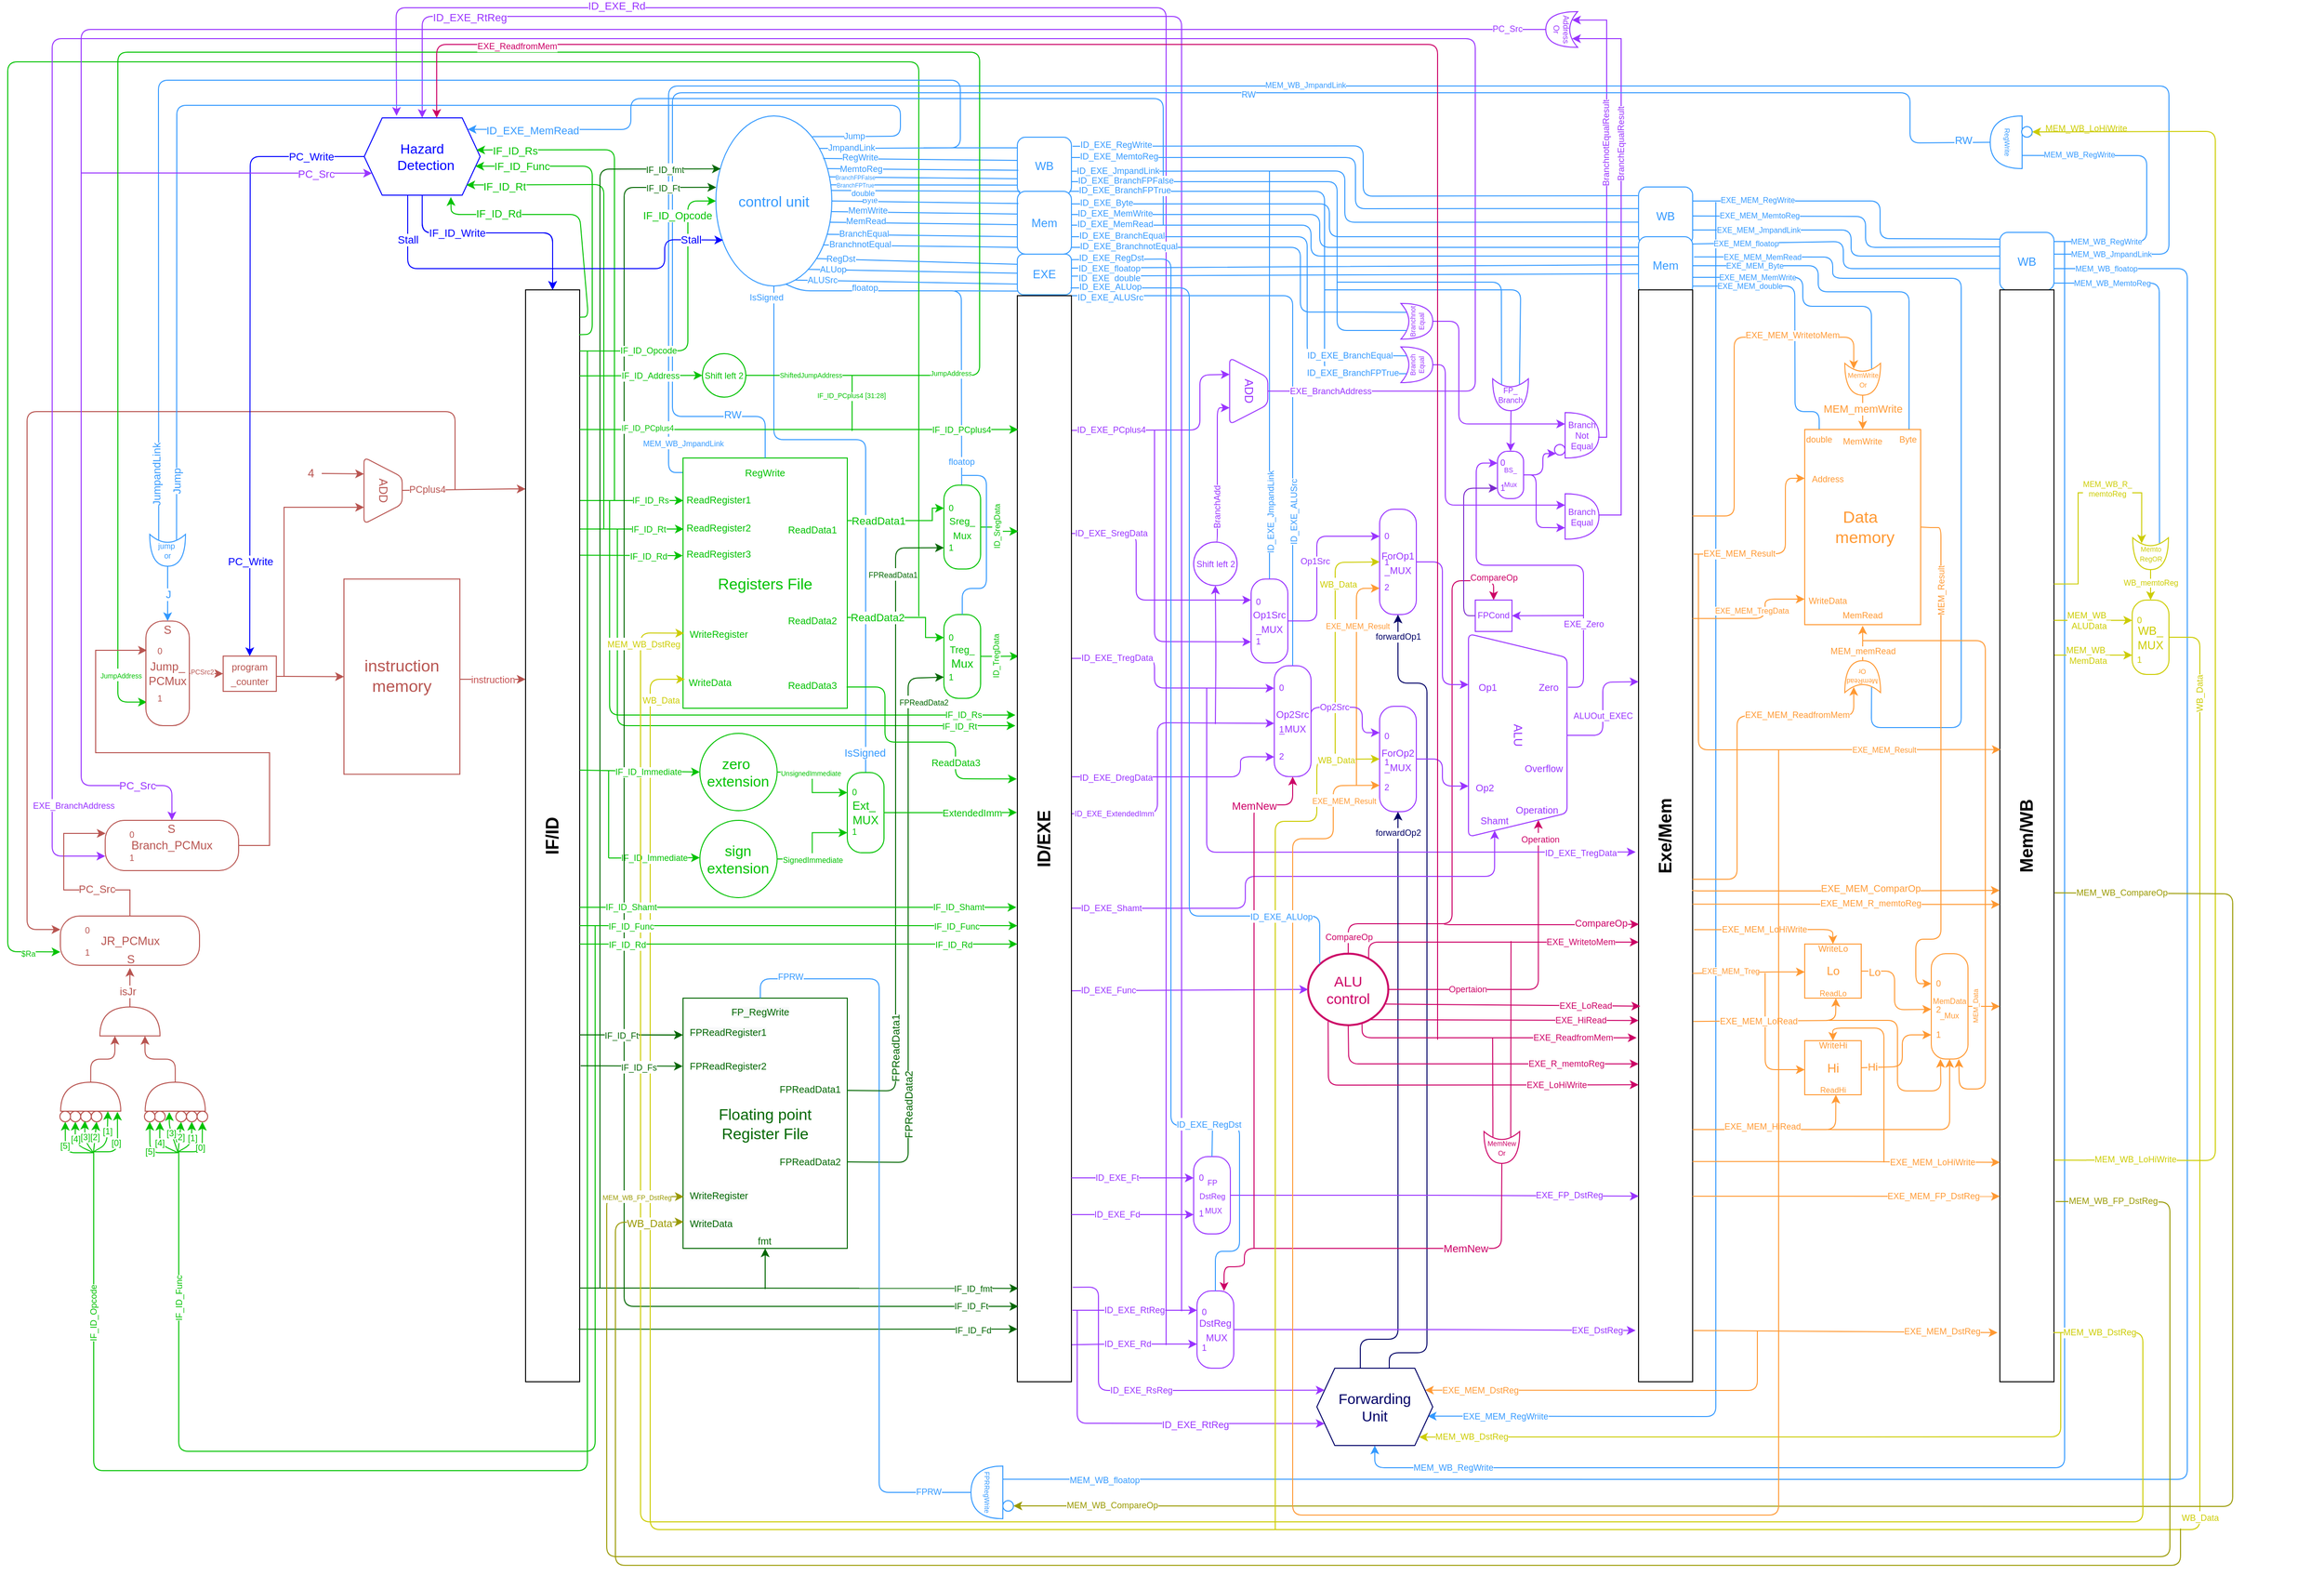 <mxfile version="14.1.8" type="github">
  <diagram id="FUZhbVknojldcqYKG9fJ" name="Page-1">
    <mxGraphModel dx="3013" dy="378" grid="0" gridSize="10" guides="1" tooltips="1" connect="1" arrows="1" fold="1" page="1" pageScale="1" pageWidth="2336" pageHeight="1654" background="none" math="0" shadow="0">
      <root>
        <mxCell id="0" />
        <mxCell id="1" parent="0" />
        <mxCell id="O50RYyuhymswDinPbJdu-3" value="" style="endArrow=none;html=1;strokeColor=#3399FF;exitX=0.991;exitY=0.405;exitDx=0;exitDy=0;exitPerimeter=0;entryX=0.017;entryY=0.827;entryDx=0;entryDy=0;entryPerimeter=0;" parent="1" source="UKt0rCFPghXX4FOB7-Do-11" target="VB7SxKn7EFe_iuw59Z2b-46" edge="1">
          <mxGeometry width="50" height="50" relative="1" as="geometry">
            <mxPoint x="-1394" y="218" as="sourcePoint" />
            <mxPoint x="-1344" y="168" as="targetPoint" />
          </mxGeometry>
        </mxCell>
        <mxCell id="O50RYyuhymswDinPbJdu-4" value="&lt;span style=&quot;color: rgb(51 , 153 , 255)&quot;&gt;&lt;font style=&quot;font-size: 6px&quot;&gt;BranchFPTrue&lt;br&gt;&lt;/font&gt;&lt;/span&gt;" style="edgeLabel;html=1;align=center;verticalAlign=middle;resizable=0;points=[];" parent="O50RYyuhymswDinPbJdu-3" vertex="1" connectable="0">
          <mxGeometry x="-0.851" y="-1" relative="1" as="geometry">
            <mxPoint x="10.21" y="-2.31" as="offset" />
          </mxGeometry>
        </mxCell>
        <mxCell id="O50RYyuhymswDinPbJdu-1" value="" style="endArrow=none;html=1;exitX=0.974;exitY=0.35;exitDx=0;exitDy=0;exitPerimeter=0;entryX=0.017;entryY=0.694;entryDx=0;entryDy=0;entryPerimeter=0;strokeColor=#3399FF;" parent="1" edge="1">
          <mxGeometry width="50" height="50" relative="1" as="geometry">
            <mxPoint x="-1474.07" y="186.0" as="sourcePoint" />
            <mxPoint x="-1277.988" y="188.04" as="targetPoint" />
          </mxGeometry>
        </mxCell>
        <mxCell id="O50RYyuhymswDinPbJdu-2" value="&lt;span style=&quot;color: rgb(51 , 153 , 255)&quot;&gt;&lt;font style=&quot;font-size: 6px&quot;&gt;BranchFPFalse&lt;/font&gt;&lt;/span&gt;" style="edgeLabel;html=1;align=center;verticalAlign=middle;resizable=0;points=[];" parent="O50RYyuhymswDinPbJdu-1" vertex="1" connectable="0">
          <mxGeometry x="-0.687" y="-1" relative="1" as="geometry">
            <mxPoint x="-3.06" y="-2.32" as="offset" />
          </mxGeometry>
        </mxCell>
        <mxCell id="ZLA4pjyb3UwJLn75IRX7-6" value="" style="endArrow=classic;html=1;fontColor=#0000CC;strokeColor=#9933FF;entryX=0.279;entryY=-0.027;entryDx=0;entryDy=0;entryPerimeter=0;" parent="1" target="UKt0rCFPghXX4FOB7-Do-28" edge="1">
          <mxGeometry width="50" height="50" relative="1" as="geometry">
            <mxPoint x="-1124" y="1395" as="sourcePoint" />
            <mxPoint x="-1910" y="129" as="targetPoint" />
            <Array as="points">
              <mxPoint x="-1124" y="11" />
              <mxPoint x="-1921" y="11" />
            </Array>
          </mxGeometry>
        </mxCell>
        <mxCell id="ZLA4pjyb3UwJLn75IRX7-7" value="&lt;font color=&quot;#9933ff&quot;&gt;ID_EXE_Rd&lt;/font&gt;" style="edgeLabel;html=1;align=center;verticalAlign=middle;resizable=0;points=[];fontColor=#0000CC;fontSize=11;" parent="ZLA4pjyb3UwJLn75IRX7-6" vertex="1" connectable="0">
          <mxGeometry x="0.843" y="1" relative="1" as="geometry">
            <mxPoint x="159.29" y="-3" as="offset" />
          </mxGeometry>
        </mxCell>
        <mxCell id="qUpdYdg1yEKMTrw5bY8S-4" value="EXE_MEM_double" style="endArrow=none;html=1;fontSize=8;fontColor=#3399FF;strokeColor=#3399FF;exitX=0.988;exitY=0.636;exitDx=0;exitDy=0;entryX=0.5;entryY=0;entryDx=0;entryDy=0;spacingLeft=26;exitPerimeter=0;" parent="1" target="qUpdYdg1yEKMTrw5bY8S-3" edge="1">
          <mxGeometry x="-0.667" width="50" height="50" relative="1" as="geometry">
            <mxPoint x="-579.002" y="299.16" as="sourcePoint" />
            <mxPoint x="-393.08" y="397.775" as="targetPoint" />
            <Array as="points">
              <mxPoint x="-473.33" y="299" />
              <mxPoint x="-473" y="429" />
              <mxPoint x="-448" y="429" />
            </Array>
            <mxPoint as="offset" />
          </mxGeometry>
        </mxCell>
        <mxCell id="MDKbR9UM8LwBPgUKq2hT-2" value="MEM_WB_floatop" style="endArrow=none;html=1;fontSize=8;fontColor=#3399FF;strokeColor=#3399FF;spacingLeft=-3;entryX=0;entryY=0.75;entryDx=0;entryDy=0;entryPerimeter=0;" parent="1" target="9PQTvSsLilwR7clUZoGl-6" edge="1">
          <mxGeometry x="-0.958" width="50" height="50" relative="1" as="geometry">
            <mxPoint x="-205" y="281" as="sourcePoint" />
            <mxPoint x="-238" y="1556" as="targetPoint" />
            <Array as="points">
              <mxPoint x="-67" y="281" />
              <mxPoint x="-67" y="1534" />
            </Array>
            <mxPoint as="offset" />
          </mxGeometry>
        </mxCell>
        <mxCell id="MDKbR9UM8LwBPgUKq2hT-10" value="&lt;font color=&quot;#3399ff&quot;&gt;MEM_WB_floatop&lt;/font&gt;" style="edgeLabel;html=1;align=center;verticalAlign=middle;resizable=0;points=[];fontSize=9;" parent="MDKbR9UM8LwBPgUKq2hT-2" vertex="1" connectable="0">
          <mxGeometry x="0.912" y="1" relative="1" as="geometry">
            <mxPoint x="-10" as="offset" />
          </mxGeometry>
        </mxCell>
        <mxCell id="9PQTvSsLilwR7clUZoGl-2" value="" style="endArrow=none;html=1;strokeColor=#3399FF;fontColor=#3399FF;fontSize=9;spacing=0;spacingLeft=3;spacingBottom=3;exitX=0;exitY=0.5;exitDx=0;exitDy=0;entryX=0.993;entryY=0.345;entryDx=0;entryDy=0;entryPerimeter=0;" parent="1" source="VB7SxKn7EFe_iuw59Z2b-49" target="VB7SxKn7EFe_iuw59Z2b-44" edge="1">
          <mxGeometry x="-0.756" width="50" height="50" relative="1" as="geometry">
            <mxPoint x="-1160" y="378" as="sourcePoint" />
            <mxPoint x="-1221" y="287" as="targetPoint" />
            <mxPoint as="offset" />
            <Array as="points">
              <mxPoint x="-629" y="277" />
            </Array>
          </mxGeometry>
        </mxCell>
        <mxCell id="9PQTvSsLilwR7clUZoGl-5" value="ID_EXE_floatop" style="edgeLabel;html=1;align=center;verticalAlign=middle;resizable=0;points=[];fontColor=#3399FF;fontSize=9;" parent="9PQTvSsLilwR7clUZoGl-2" vertex="1" connectable="0">
          <mxGeometry x="0.87" y="-2" relative="1" as="geometry">
            <mxPoint x="0.4" y="2.74" as="offset" />
          </mxGeometry>
        </mxCell>
        <mxCell id="BC7iGoMoi5dnLff00QbV-104" style="edgeStyle=orthogonalEdgeStyle;rounded=1;orthogonalLoop=1;jettySize=auto;html=1;entryX=0.5;entryY=0;entryDx=0;entryDy=0;fontSize=9;exitX=0.5;exitY=0;exitDx=0;exitDy=0;exitPerimeter=0;fontColor=#cc0066;strokeColor=#CC0066;" parent="1" source="UKt0rCFPghXX4FOB7-Do-15" target="BC7iGoMoi5dnLff00QbV-84" edge="1">
          <mxGeometry relative="1" as="geometry">
            <Array as="points">
              <mxPoint x="-935" y="959" />
              <mxPoint x="-828" y="959" />
              <mxPoint x="-828" y="604" />
              <mxPoint x="-785" y="604" />
            </Array>
          </mxGeometry>
        </mxCell>
        <mxCell id="BC7iGoMoi5dnLff00QbV-105" value="CompareOp" style="edgeLabel;html=1;align=center;verticalAlign=middle;resizable=0;points=[];fontSize=9;fontColor=#CC0066;" parent="BC7iGoMoi5dnLff00QbV-104" vertex="1" connectable="0">
          <mxGeometry x="-0.845" relative="1" as="geometry">
            <mxPoint x="-12.0" y="13.94" as="offset" />
          </mxGeometry>
        </mxCell>
        <mxCell id="BC7iGoMoi5dnLff00QbV-21" value="ID_TregData" style="edgeStyle=orthogonalEdgeStyle;rounded=0;orthogonalLoop=1;jettySize=auto;html=1;strokeColor=#00C200;fontSize=8;fontColor=#00C200;horizontal=0;entryX=0.024;entryY=0.332;entryDx=0;entryDy=0;entryPerimeter=0;" parent="1" source="BC7iGoMoi5dnLff00QbV-14" target="UKt0rCFPghXX4FOB7-Do-1" edge="1">
          <mxGeometry x="-0.191" relative="1" as="geometry">
            <Array as="points">
              <mxPoint x="-1296" y="682" />
            </Array>
            <mxPoint as="offset" />
            <mxPoint x="-1291" y="653" as="targetPoint" />
          </mxGeometry>
        </mxCell>
        <mxCell id="CtNVOPYaEB--DCEwSdlD-2" value="&lt;font color=&quot;#006600&quot;&gt;FPReadData2&lt;/font&gt;" style="endArrow=classic;html=1;strokeColor=#006600;exitX=1;exitY=0.5;exitDx=0;exitDy=0;entryX=0;entryY=0.5;entryDx=0;entryDy=0;horizontal=0;" parent="1" source="gS0UG-fzsXVAPo_zug0t-13" target="BC7iGoMoi5dnLff00QbV-16" edge="1">
          <mxGeometry x="-0.592" width="50" height="50" relative="1" as="geometry">
            <mxPoint x="-1387" y="1217" as="sourcePoint" />
            <mxPoint x="-1337" y="1167" as="targetPoint" />
            <Array as="points">
              <mxPoint x="-1391" y="1206" />
              <mxPoint x="-1391" y="705" />
            </Array>
            <mxPoint as="offset" />
          </mxGeometry>
        </mxCell>
        <mxCell id="gxvZhQhr0Ajc84pvUezM-15" value="&lt;span style=&quot;color: rgb(0 , 102 , 0) ; font-size: 8px&quot;&gt;FPReadData2&lt;/span&gt;" style="edgeLabel;html=1;align=center;verticalAlign=middle;resizable=0;points=[];" parent="CtNVOPYaEB--DCEwSdlD-2" vertex="1" connectable="0">
          <mxGeometry x="0.811" relative="1" as="geometry">
            <mxPoint x="16" y="4.16" as="offset" />
          </mxGeometry>
        </mxCell>
        <mxCell id="VB7SxKn7EFe_iuw59Z2b-43" value="IsSigned" style="endArrow=none;html=1;fontSize=9;strokeColor=#3399FF;fontColor=#3399FF;exitX=0.5;exitY=1;exitDx=0;exitDy=0;endFill=0;entryX=0.5;entryY=0;entryDx=0;entryDy=0;" parent="1" source="UKt0rCFPghXX4FOB7-Do-11" target="VB7SxKn7EFe_iuw59Z2b-13" edge="1">
          <mxGeometry x="-0.96" y="-8" width="50" height="50" relative="1" as="geometry">
            <mxPoint x="-1552" y="339" as="sourcePoint" />
            <mxPoint x="-1495" y="339" as="targetPoint" />
            <Array as="points">
              <mxPoint x="-1530" y="458" />
              <mxPoint x="-1435" y="458" />
              <mxPoint x="-1435" y="543" />
            </Array>
            <mxPoint as="offset" />
          </mxGeometry>
        </mxCell>
        <mxCell id="gxvZhQhr0Ajc84pvUezM-7" value="&lt;font color=&quot;#3399ff&quot;&gt;IsSigned&lt;/font&gt;" style="edgeLabel;html=1;align=center;verticalAlign=middle;resizable=0;points=[];" parent="VB7SxKn7EFe_iuw59Z2b-43" vertex="1" connectable="0">
          <mxGeometry x="0.929" y="-1" relative="1" as="geometry">
            <mxPoint as="offset" />
          </mxGeometry>
        </mxCell>
        <mxCell id="BC7iGoMoi5dnLff00QbV-5" value="" style="endArrow=none;html=1;fontSize=9;strokeColor=#3399FF;fontColor=#3399FF;endFill=0;" parent="1" edge="1">
          <mxGeometry x="-0.943" width="50" height="50" relative="1" as="geometry">
            <mxPoint x="-1520" y="296" as="sourcePoint" />
            <mxPoint x="-1335.61" y="505.13" as="targetPoint" />
            <Array as="points">
              <mxPoint x="-1502" y="304" />
              <mxPoint x="-1336" y="304" />
            </Array>
            <mxPoint as="offset" />
          </mxGeometry>
        </mxCell>
        <mxCell id="BC7iGoMoi5dnLff00QbV-7" value="&lt;font color=&quot;#3399ff&quot; style=&quot;font-size: 9px;&quot;&gt;floatop&lt;/font&gt;" style="edgeLabel;html=1;align=center;verticalAlign=middle;resizable=0;points=[];fontSize=9;" parent="BC7iGoMoi5dnLff00QbV-5" vertex="1" connectable="0">
          <mxGeometry x="-0.782" y="-2" relative="1" as="geometry">
            <mxPoint x="43.36" y="-4.9" as="offset" />
          </mxGeometry>
        </mxCell>
        <mxCell id="BC7iGoMoi5dnLff00QbV-8" value="&lt;font color=&quot;#3399ff&quot;&gt;floatop&lt;/font&gt;" style="edgeLabel;html=1;align=center;verticalAlign=middle;resizable=0;points=[];fontSize=9;" parent="BC7iGoMoi5dnLff00QbV-5" vertex="1" connectable="0">
          <mxGeometry x="0.962" y="-2" relative="1" as="geometry">
            <mxPoint x="1.09" y="-17.42" as="offset" />
          </mxGeometry>
        </mxCell>
        <mxCell id="rZ_rh7BoH4JBTpEfDPfL-59" value="" style="endArrow=classic;html=1;fontSize=8;entryX=0;entryY=0.5;entryDx=0;entryDy=0;fontColor=#00C200;strokeColor=#00C200;" parent="1" target="rZ_rh7BoH4JBTpEfDPfL-58" edge="1">
          <mxGeometry width="50" height="50" relative="1" as="geometry">
            <mxPoint x="-1380" y="641" as="sourcePoint" />
            <mxPoint x="-1820" y="426" as="targetPoint" />
            <Array as="points">
              <mxPoint x="-1380" y="67" />
              <mxPoint x="-2323" y="67" />
              <mxPoint x="-2323" y="988" />
            </Array>
          </mxGeometry>
        </mxCell>
        <mxCell id="rZ_rh7BoH4JBTpEfDPfL-60" value="&lt;font&gt;$Ra&lt;/font&gt;" style="edgeLabel;html=1;align=center;verticalAlign=middle;resizable=0;points=[];fontSize=8;fontColor=#00C200;" parent="rZ_rh7BoH4JBTpEfDPfL-59" vertex="1" connectable="0">
          <mxGeometry x="0.887" y="2" relative="1" as="geometry">
            <mxPoint x="19" y="88.2" as="offset" />
          </mxGeometry>
        </mxCell>
        <mxCell id="rZ_rh7BoH4JBTpEfDPfL-54" value="MEM_WB_JmpandLink" style="endArrow=none;html=1;strokeColor=#3399FF;fontSize=8;fontColor=#3399FF;" parent="1" edge="1">
          <mxGeometry x="-0.948" width="50" height="50" relative="1" as="geometry">
            <mxPoint x="-205" y="266" as="sourcePoint" />
            <mxPoint x="-1624" y="492" as="targetPoint" />
            <Array as="points">
              <mxPoint x="-86" y="266" />
              <mxPoint x="-86" y="92" />
              <mxPoint x="-1639" y="92" />
              <mxPoint x="-1639" y="492" />
            </Array>
            <mxPoint as="offset" />
          </mxGeometry>
        </mxCell>
        <mxCell id="gxvZhQhr0Ajc84pvUezM-8" value="&lt;span style=&quot;color: rgb(51 , 153 , 255) ; font-size: 8px&quot;&gt;MEM_WB_JmpandLink&lt;/span&gt;" style="edgeLabel;html=1;align=center;verticalAlign=middle;resizable=0;points=[];" parent="rZ_rh7BoH4JBTpEfDPfL-54" vertex="1" connectable="0">
          <mxGeometry x="0.961" y="1" relative="1" as="geometry">
            <mxPoint x="14" y="-2.71" as="offset" />
          </mxGeometry>
        </mxCell>
        <mxCell id="gxvZhQhr0Ajc84pvUezM-9" value="&lt;span style=&quot;color: rgb(51 , 153 , 255) ; font-size: 8px&quot;&gt;MEM_WB_JmpandLink&lt;/span&gt;" style="edgeLabel;html=1;align=center;verticalAlign=middle;resizable=0;points=[];" parent="rZ_rh7BoH4JBTpEfDPfL-54" vertex="1" connectable="0">
          <mxGeometry x="0.05" y="-2" relative="1" as="geometry">
            <mxPoint as="offset" />
          </mxGeometry>
        </mxCell>
        <mxCell id="rZ_rh7BoH4JBTpEfDPfL-52" value="" style="endArrow=none;html=1;strokeColor=#3399FF;fontColor=#3399FF;fontSize=9;spacing=0;spacingLeft=5;spacingBottom=6;entryX=0.5;entryY=0;entryDx=0;entryDy=0;" parent="1" target="rZ_rh7BoH4JBTpEfDPfL-42" edge="1">
          <mxGeometry x="-0.85" y="-2" width="50" height="50" relative="1" as="geometry">
            <mxPoint x="-1017" y="180" as="sourcePoint" />
            <mxPoint x="-890" y="529" as="targetPoint" />
            <mxPoint as="offset" />
            <Array as="points">
              <mxPoint x="-1017" y="402" />
            </Array>
          </mxGeometry>
        </mxCell>
        <mxCell id="fmE-JT6YE_AgQlj8SpnZ-9" value="&lt;span style=&quot;color: rgb(51 , 153 , 255) ; font-size: 9px&quot;&gt;ID_EXE_JmpandLink&lt;/span&gt;" style="edgeLabel;html=1;align=center;verticalAlign=middle;resizable=0;points=[];rotation=270;" vertex="1" connectable="0" parent="rZ_rh7BoH4JBTpEfDPfL-52">
          <mxGeometry x="0.809" y="-1" relative="1" as="geometry">
            <mxPoint x="1" y="-28.9" as="offset" />
          </mxGeometry>
        </mxCell>
        <mxCell id="rZ_rh7BoH4JBTpEfDPfL-48" value="ID_EXE_JmpandLink" style="endArrow=none;html=1;entryX=0;entryY=0.606;entryDx=0;entryDy=0;strokeColor=#3399FF;fontColor=#3399FF;fontSize=9;spacing=0;spacingLeft=11;spacingBottom=11;entryPerimeter=0;exitX=1.001;exitY=0.588;exitDx=0;exitDy=0;exitPerimeter=0;" parent="1" source="VB7SxKn7EFe_iuw59Z2b-46" target="VB7SxKn7EFe_iuw59Z2b-48" edge="1">
          <mxGeometry x="-0.869" y="-5" width="50" height="50" relative="1" as="geometry">
            <mxPoint x="-1222" y="195.88" as="sourcePoint" />
            <mxPoint x="-993" y="467.13" as="targetPoint" />
            <mxPoint as="offset" />
            <Array as="points">
              <mxPoint x="-939" y="180" />
              <mxPoint x="-939" y="233" />
            </Array>
          </mxGeometry>
        </mxCell>
        <mxCell id="CtNVOPYaEB--DCEwSdlD-4" value="ID_EXE_ALUSrc" style="endArrow=none;html=1;entryX=0.5;entryY=0;entryDx=0;entryDy=0;strokeColor=#3399FF;fontColor=#3399FF;fontSize=9;spacing=0;spacingLeft=5;spacingBottom=6;exitX=1;exitY=0;exitDx=0;exitDy=0;" parent="1" source="UKt0rCFPghXX4FOB7-Do-1" target="JEvkDJspSOMSKIL867WB-37" edge="1">
          <mxGeometry x="-0.879" y="-5" width="50" height="50" relative="1" as="geometry">
            <mxPoint x="-1222" y="288" as="sourcePoint" />
            <mxPoint x="-1001.862" y="295.872" as="targetPoint" />
            <mxPoint as="offset" />
            <Array as="points">
              <mxPoint x="-993" y="309" />
            </Array>
          </mxGeometry>
        </mxCell>
        <mxCell id="fmE-JT6YE_AgQlj8SpnZ-10" value="&lt;span style=&quot;color: rgb(51 , 153 , 255) ; font-size: 9px&quot;&gt;ID_EXE_ALUSrc&lt;/span&gt;" style="edgeLabel;html=1;align=center;verticalAlign=middle;resizable=0;points=[];rotation=270;" vertex="1" connectable="0" parent="CtNVOPYaEB--DCEwSdlD-4">
          <mxGeometry x="0.342" relative="1" as="geometry">
            <mxPoint y="42.51" as="offset" />
          </mxGeometry>
        </mxCell>
        <mxCell id="ToduFV8g3K8M5US-xybr-17" value="" style="endArrow=classic;html=1;fontColor=#0000CC;entryX=0.5;entryY=0;entryDx=0;entryDy=0;strokeColor=#9933FF;" parent="1" target="UKt0rCFPghXX4FOB7-Do-28" edge="1">
          <mxGeometry width="50" height="50" relative="1" as="geometry">
            <mxPoint x="-1108" y="1360" as="sourcePoint" />
            <mxPoint x="-1834" y="112" as="targetPoint" />
            <Array as="points">
              <mxPoint x="-1108" y="20" />
              <mxPoint x="-1894" y="20" />
            </Array>
          </mxGeometry>
        </mxCell>
        <mxCell id="ToduFV8g3K8M5US-xybr-18" value="&lt;font color=&quot;#9933ff&quot;&gt;ID_EXE_RtReg&lt;/font&gt;" style="edgeLabel;html=1;align=center;verticalAlign=middle;resizable=0;points=[];fontColor=#0000CC;fontSize=11;" parent="ToduFV8g3K8M5US-xybr-17" vertex="1" connectable="0">
          <mxGeometry x="0.843" y="1" relative="1" as="geometry">
            <mxPoint x="-20.79" as="offset" />
          </mxGeometry>
        </mxCell>
        <mxCell id="ToduFV8g3K8M5US-xybr-5" value="" style="endArrow=classic;html=1;fontColor=#0000CC;entryX=0.892;entryY=0.148;entryDx=0;entryDy=0;entryPerimeter=0;strokeColor=#3399FF;" parent="1" target="UKt0rCFPghXX4FOB7-Do-28" edge="1">
          <mxGeometry width="50" height="50" relative="1" as="geometry">
            <mxPoint x="-1126.95" y="236" as="sourcePoint" />
            <mxPoint x="-1274.002" y="-146.156" as="targetPoint" />
            <Array as="points">
              <mxPoint x="-1127" y="105" />
              <mxPoint x="-1678" y="105" />
              <mxPoint x="-1678" y="137" />
            </Array>
          </mxGeometry>
        </mxCell>
        <mxCell id="ToduFV8g3K8M5US-xybr-6" value="ID_EXE_MemRead" style="edgeLabel;html=1;align=center;verticalAlign=middle;resizable=0;points=[];fontSize=11;fontColor=#3399FF;" parent="ToduFV8g3K8M5US-xybr-5" vertex="1" connectable="0">
          <mxGeometry x="0.843" y="1" relative="1" as="geometry">
            <mxPoint x="-2.67" as="offset" />
          </mxGeometry>
        </mxCell>
        <mxCell id="JEvkDJspSOMSKIL867WB-57" value="&lt;font color=&quot;#3399ff&quot;&gt;MEM_WB_RegWrite&lt;/font&gt;" style="endArrow=classic;html=1;fontSize=9;entryX=0.5;entryY=1;entryDx=0;entryDy=0;fontColor=#000066;strokeColor=#3399FF;" parent="1" target="UKt0rCFPghXX4FOB7-Do-27" edge="1">
          <mxGeometry x="0.897" width="50" height="50" relative="1" as="geometry">
            <mxPoint x="-194" y="253" as="sourcePoint" />
            <mxPoint x="-484.002" y="1513.156" as="targetPoint" />
            <Array as="points">
              <mxPoint x="-194" y="979" />
              <mxPoint x="-194" y="1522" />
              <mxPoint x="-908" y="1522" />
            </Array>
            <mxPoint as="offset" />
          </mxGeometry>
        </mxCell>
        <mxCell id="CtNVOPYaEB--DCEwSdlD-39" value="EXE_MEM_RegWrite" style="endArrow=none;html=1;fontSize=8;fontColor=#3399FF;strokeColor=#3399FF;exitX=1;exitY=0.5;exitDx=0;exitDy=0;entryX=-0.03;entryY=0.374;entryDx=0;entryDy=0;entryPerimeter=0;spacingBottom=8;" parent="1" edge="1">
          <mxGeometry x="-0.628" y="-3" width="50" height="50" relative="1" as="geometry">
            <mxPoint x="-579.0" y="211" as="sourcePoint" />
            <mxPoint x="-261" y="250.44" as="targetPoint" />
            <Array as="points">
              <mxPoint x="-385" y="211" />
              <mxPoint x="-385" y="250" />
            </Array>
            <mxPoint as="offset" />
          </mxGeometry>
        </mxCell>
        <mxCell id="JEvkDJspSOMSKIL867WB-51" value="&lt;font color=&quot;#3399ff&quot;&gt;EXE_MEM_RegWriite&lt;/font&gt;" style="endArrow=classic;html=1;fontSize=9;entryX=0.957;entryY=0.62;entryDx=0;entryDy=0;fontColor=#000066;entryPerimeter=0;strokeColor=#3399FF;" parent="1" target="UKt0rCFPghXX4FOB7-Do-27" edge="1">
          <mxGeometry x="0.897" width="50" height="50" relative="1" as="geometry">
            <mxPoint x="-555" y="212" as="sourcePoint" />
            <mxPoint x="-1265" y="869" as="targetPoint" />
            <Array as="points">
              <mxPoint x="-555" y="936" />
              <mxPoint x="-555" y="1469" />
            </Array>
            <mxPoint as="offset" />
          </mxGeometry>
        </mxCell>
        <mxCell id="CtNVOPYaEB--DCEwSdlD-17" value="RegDst" style="endArrow=none;html=1;exitX=0.868;exitY=0.839;exitDx=0;exitDy=0;strokeColor=#3399FF;fontColor=#3399FF;fontSize=9;spacing=0;spacingLeft=5;spacingBottom=8;entryX=0;entryY=0.25;entryDx=0;entryDy=0;exitPerimeter=0;" parent="1" source="UKt0rCFPghXX4FOB7-Do-11" target="VB7SxKn7EFe_iuw59Z2b-44" edge="1">
          <mxGeometry x="-0.783" y="-4" width="50" height="50" relative="1" as="geometry">
            <mxPoint x="-1484.99" y="265.998" as="sourcePoint" />
            <mxPoint x="-1277.99" y="276" as="targetPoint" />
            <mxPoint as="offset" />
          </mxGeometry>
        </mxCell>
        <mxCell id="JEvkDJspSOMSKIL867WB-50" value="&lt;font color=&quot;#ff9933&quot;&gt;EXE_MEM_DstReg&lt;/font&gt;" style="endArrow=classic;html=1;fontSize=9;entryX=1;entryY=0.25;entryDx=0;entryDy=0;fontColor=#000066;horizontal=1;strokeColor=#FF9933;" parent="1" target="UKt0rCFPghXX4FOB7-Do-27" edge="1">
          <mxGeometry x="0.719" width="50" height="50" relative="1" as="geometry">
            <mxPoint x="-512" y="1380" as="sourcePoint" />
            <mxPoint x="-511" y="1216" as="targetPoint" />
            <Array as="points">
              <mxPoint x="-512" y="1442" />
            </Array>
            <mxPoint as="offset" />
          </mxGeometry>
        </mxCell>
        <mxCell id="JEvkDJspSOMSKIL867WB-53" value="&lt;font color=&quot;#cccc00&quot;&gt;MEM_WB_DstReg&lt;/font&gt;" style="endArrow=classic;html=1;fontSize=9;fontColor=#000066;entryX=0.883;entryY=0.89;entryDx=0;entryDy=0;entryPerimeter=0;strokeColor=#CCCC00;" parent="1" target="UKt0rCFPghXX4FOB7-Do-27" edge="1">
          <mxGeometry x="0.861" width="50" height="50" relative="1" as="geometry">
            <mxPoint x="-198" y="1382" as="sourcePoint" />
            <mxPoint x="-634" y="1409" as="targetPoint" />
            <Array as="points">
              <mxPoint x="-198" y="1490" />
            </Array>
            <mxPoint as="offset" />
          </mxGeometry>
        </mxCell>
        <mxCell id="JEvkDJspSOMSKIL867WB-48" value="" style="endArrow=classic;html=1;fontSize=9;fontColor=#000066;entryX=0;entryY=0.75;entryDx=0;entryDy=0;strokeColor=#9933FF;" parent="1" target="UKt0rCFPghXX4FOB7-Do-27" edge="1">
          <mxGeometry width="50" height="50" relative="1" as="geometry">
            <mxPoint x="-1216" y="1359" as="sourcePoint" />
            <mxPoint x="-1211" y="1476" as="targetPoint" />
            <Array as="points">
              <mxPoint x="-1216" y="1476" />
            </Array>
          </mxGeometry>
        </mxCell>
        <mxCell id="gxvZhQhr0Ajc84pvUezM-5" value="&lt;font color=&quot;#9933ff&quot; style=&quot;font-size: 10px&quot;&gt;ID_EXE_RtReg&lt;/font&gt;" style="edgeLabel;html=1;align=center;verticalAlign=middle;resizable=0;points=[];" parent="JEvkDJspSOMSKIL867WB-48" vertex="1" connectable="0">
          <mxGeometry x="0.281" y="-1" relative="1" as="geometry">
            <mxPoint as="offset" />
          </mxGeometry>
        </mxCell>
        <mxCell id="JEvkDJspSOMSKIL867WB-44" value="forwardOp1" style="endArrow=classic;html=1;fontSize=9;exitX=0.625;exitY=0;exitDx=0;exitDy=0;entryX=0.5;entryY=1;entryDx=0;entryDy=0;fontColor=#000066;horizontal=1;strokeColor=#000066;" parent="1" source="UKt0rCFPghXX4FOB7-Do-27" target="UKt0rCFPghXX4FOB7-Do-16" edge="1">
          <mxGeometry x="0.947" width="50" height="50" relative="1" as="geometry">
            <mxPoint x="-846.052" y="1451.684" as="sourcePoint" />
            <mxPoint x="-874.0" y="852.0" as="targetPoint" />
            <Array as="points">
              <mxPoint x="-893" y="1403" />
              <mxPoint x="-854" y="1403" />
              <mxPoint x="-854" y="710" />
              <mxPoint x="-884" y="710" />
            </Array>
            <mxPoint as="offset" />
          </mxGeometry>
        </mxCell>
        <mxCell id="JEvkDJspSOMSKIL867WB-43" value="forwardOp2" style="endArrow=classic;html=1;fontSize=9;exitX=0.375;exitY=0;exitDx=0;exitDy=0;entryX=0.5;entryY=1;entryDx=0;entryDy=0;strokeColor=#000066;fontColor=#000066;horizontal=1;" parent="1" source="UKt0rCFPghXX4FOB7-Do-27" target="UKt0rCFPghXX4FOB7-Do-17" edge="1">
          <mxGeometry x="0.928" width="50" height="50" relative="1" as="geometry">
            <mxPoint x="-939" y="1277" as="sourcePoint" />
            <mxPoint x="-889" y="1227" as="targetPoint" />
            <Array as="points">
              <mxPoint x="-923" y="1389" />
              <mxPoint x="-884" y="1389" />
              <mxPoint x="-884" y="1130" />
              <mxPoint x="-884" y="902" />
            </Array>
            <mxPoint as="offset" />
          </mxGeometry>
        </mxCell>
        <mxCell id="VB7SxKn7EFe_iuw59Z2b-35" value="JmpandLink" style="endArrow=none;html=1;fontSize=9;strokeColor=#3399FF;fontColor=#3399FF;endFill=0;entryX=0.175;entryY=0.75;entryDx=0;entryDy=0;entryPerimeter=0;exitX=0.884;exitY=0.191;exitDx=0;exitDy=0;exitPerimeter=0;" parent="1" source="UKt0rCFPghXX4FOB7-Do-11" target="rZ_rh7BoH4JBTpEfDPfL-18" edge="1">
          <mxGeometry x="-0.956" width="50" height="50" relative="1" as="geometry">
            <mxPoint x="-1470" y="205" as="sourcePoint" />
            <mxPoint x="-1306" y="205.29" as="targetPoint" />
            <mxPoint as="offset" />
            <Array as="points">
              <mxPoint x="-1337" y="156" />
              <mxPoint x="-1337" y="86" />
              <mxPoint x="-2167" y="86" />
            </Array>
          </mxGeometry>
        </mxCell>
        <mxCell id="rZ_rh7BoH4JBTpEfDPfL-21" value="&lt;font color=&quot;#3399ff&quot;&gt;JumpandLink&lt;/font&gt;" style="edgeLabel;html=1;align=center;verticalAlign=middle;resizable=0;points=[];fontColor=#B85450;horizontal=0;" parent="VB7SxKn7EFe_iuw59Z2b-35" vertex="1" connectable="0">
          <mxGeometry x="0.967" y="-1" relative="1" as="geometry">
            <mxPoint x="-1.26" y="-42.29" as="offset" />
          </mxGeometry>
        </mxCell>
        <mxCell id="VB7SxKn7EFe_iuw59Z2b-50" value="&lt;font style=&quot;font-size: 12px&quot;&gt;WB&lt;/font&gt;" style="rounded=1;whiteSpace=wrap;html=1;fontSize=8;fontColor=#3399FF;strokeColor=#3399FF;" parent="1" vertex="1">
          <mxGeometry x="-261" y="243.5" width="56" height="60" as="geometry" />
        </mxCell>
        <mxCell id="VB7SxKn7EFe_iuw59Z2b-48" value="&lt;font style=&quot;font-size: 12px&quot;&gt;WB&lt;/font&gt;" style="rounded=1;whiteSpace=wrap;html=1;fontSize=8;fontColor=#3399FF;strokeColor=#3399FF;fontStyle=0" parent="1" vertex="1">
          <mxGeometry x="-634.99" y="196.5" width="56" height="60" as="geometry" />
        </mxCell>
        <mxCell id="VB7SxKn7EFe_iuw59Z2b-49" value="&lt;font style=&quot;font-size: 12px&quot;&gt;Mem&lt;/font&gt;" style="rounded=1;whiteSpace=wrap;html=1;fontSize=8;fontColor=#3399FF;strokeColor=#3399FF;" parent="1" vertex="1">
          <mxGeometry x="-635" y="248" width="56" height="60" as="geometry" />
        </mxCell>
        <mxCell id="VB7SxKn7EFe_iuw59Z2b-46" value="&lt;font style=&quot;font-size: 12px&quot;&gt;WB&lt;/font&gt;" style="rounded=1;whiteSpace=wrap;html=1;fontSize=8;fontColor=#3399FF;strokeColor=#3399FF;" parent="1" vertex="1">
          <mxGeometry x="-1277.99" y="145" width="56" height="60" as="geometry" />
        </mxCell>
        <mxCell id="VB7SxKn7EFe_iuw59Z2b-45" value="&lt;font style=&quot;font-size: 12px&quot;&gt;Mem&lt;/font&gt;" style="rounded=1;whiteSpace=wrap;html=1;fontSize=8;fontColor=#3399FF;strokeColor=#3399FF;" parent="1" vertex="1">
          <mxGeometry x="-1278" y="201" width="56" height="65" as="geometry" />
        </mxCell>
        <mxCell id="VB7SxKn7EFe_iuw59Z2b-44" value="&lt;font style=&quot;font-size: 12px&quot;&gt;EXE&lt;/font&gt;" style="rounded=1;whiteSpace=wrap;html=1;fontSize=8;fontColor=#3399FF;strokeColor=#3399FF;" parent="1" vertex="1">
          <mxGeometry x="-1278" y="266" width="56" height="42" as="geometry" />
        </mxCell>
        <mxCell id="7TlwpzO_HOsOdfMENnGN-18" value="IF_ID_Rs" style="edgeStyle=elbowEdgeStyle;rounded=0;orthogonalLoop=1;jettySize=auto;elbow=vertical;html=1;endArrow=classic;endFill=1;fontColor=#00C200;fontSize=9;spacingLeft=16;strokeColor=#00C200;entryX=0.002;entryY=0.168;entryDx=0;entryDy=0;entryPerimeter=0;exitX=0.975;exitY=0.194;exitDx=0;exitDy=0;exitPerimeter=0;" parent="1" source="i_DloLI33KycDSHxBHz_-1" target="UKt0rCFPghXX4FOB7-Do-9" edge="1">
          <mxGeometry x="0.225" relative="1" as="geometry">
            <Array as="points">
              <mxPoint x="-1682" y="521" />
              <mxPoint x="-1675" y="516" />
            </Array>
            <mxPoint x="-1712" y="516" as="sourcePoint" />
            <mxPoint as="offset" />
            <mxPoint x="-1637" y="516" as="targetPoint" />
          </mxGeometry>
        </mxCell>
        <mxCell id="YYx74QZVLRJWQak4ZVne-2" value="" style="edgeStyle=orthogonalEdgeStyle;rounded=0;orthogonalLoop=1;jettySize=auto;html=1;strokeColor=#B85450;fontColor=#B85450;entryX=0;entryY=0.5;entryDx=0;entryDy=0;" parent="1" source="UKt0rCFPghXX4FOB7-Do-2" target="UKt0rCFPghXX4FOB7-Do-8" edge="1">
          <mxGeometry relative="1" as="geometry">
            <Array as="points">
              <mxPoint x="-2036" y="703" />
              <mxPoint x="-2036" y="703" />
            </Array>
            <mxPoint x="-1992" y="723" as="targetPoint" />
          </mxGeometry>
        </mxCell>
        <mxCell id="YYx74QZVLRJWQak4ZVne-6" value="PCplus4" style="edgeStyle=orthogonalEdgeStyle;rounded=0;orthogonalLoop=1;jettySize=auto;html=1;fontSize=10;strokeColor=#B85450;fontColor=#B85450;" parent="1" source="7TlwpzO_HOsOdfMENnGN-1" edge="1">
          <mxGeometry x="-0.603" y="1" relative="1" as="geometry">
            <Array as="points">
              <mxPoint x="-1803" y="509" />
            </Array>
            <mxPoint x="-1787" y="509" as="targetPoint" />
            <mxPoint as="offset" />
          </mxGeometry>
        </mxCell>
        <mxCell id="UKt0rCFPghXX4FOB7-Do-2" value="&lt;font style=&quot;font-size: 10px&quot; color=&quot;#b85450&quot;&gt;program&lt;br&gt;_counter&lt;/font&gt;" style="rounded=0;whiteSpace=wrap;html=1;strokeColor=#B85450;" parent="1" vertex="1">
          <mxGeometry x="-2100" y="682" width="55" height="36.5" as="geometry" />
        </mxCell>
        <mxCell id="UKt0rCFPghXX4FOB7-Do-4" value="&lt;font style=&quot;font-size: 18px;&quot;&gt;Exe/Mem&lt;/font&gt;" style="rounded=0;whiteSpace=wrap;html=1;horizontal=0;fontSize=18;fontStyle=1" parent="1" vertex="1">
          <mxGeometry x="-634.99" y="303" width="56" height="1130" as="geometry" />
        </mxCell>
        <mxCell id="WTMd-Kf-NOUrpAkrOXLC-6" value="MEM_WB_&lt;br&gt;MemData" style="edgeStyle=orthogonalEdgeStyle;rounded=0;orthogonalLoop=1;jettySize=auto;html=1;exitX=1;exitY=0.336;exitDx=0;exitDy=0;entryX=0;entryY=0.25;entryDx=0;entryDy=0;fontSize=9;exitPerimeter=0;fontColor=#CCCC00;strokeColor=#CCCC00;horizontal=1;" parent="1" source="UKt0rCFPghXX4FOB7-Do-6" target="kzKms_yDveK2XiWAhmSa-20" edge="1">
          <mxGeometry x="-0.113" relative="1" as="geometry">
            <Array as="points">
              <mxPoint x="-205" y="681" />
            </Array>
            <mxPoint as="offset" />
          </mxGeometry>
        </mxCell>
        <mxCell id="UKt0rCFPghXX4FOB7-Do-6" value="&lt;font style=&quot;font-size: 18px;&quot;&gt;Mem/WB&lt;/font&gt;" style="rounded=0;whiteSpace=wrap;html=1;horizontal=0;fontSize=18;fontStyle=1" parent="1" vertex="1">
          <mxGeometry x="-261" y="303" width="56" height="1130" as="geometry" />
        </mxCell>
        <mxCell id="YYx74QZVLRJWQak4ZVne-4" value="&lt;font style=&quot;font-size: 10px;&quot;&gt;instruction&lt;/font&gt;" style="edgeStyle=orthogonalEdgeStyle;rounded=0;orthogonalLoop=1;jettySize=auto;html=1;fontSize=10;fillColor=#f8cecc;fontColor=#C44F4F;strokeColor=#B85450;" parent="1" source="UKt0rCFPghXX4FOB7-Do-8" edge="1">
          <mxGeometry relative="1" as="geometry">
            <Array as="points">
              <mxPoint x="-1803" y="706" />
              <mxPoint x="-1803" y="706" />
            </Array>
            <mxPoint x="-1787" y="706" as="targetPoint" />
          </mxGeometry>
        </mxCell>
        <mxCell id="UKt0rCFPghXX4FOB7-Do-8" value="&lt;font style=&quot;font-size: 17px&quot;&gt;instruction memory&lt;/font&gt;" style="rounded=0;whiteSpace=wrap;html=1;fontColor=#B85450;strokeColor=#B85450;" parent="1" vertex="1">
          <mxGeometry x="-1975" y="602.25" width="120" height="202" as="geometry" />
        </mxCell>
        <mxCell id="UKt0rCFPghXX4FOB7-Do-9" value="&lt;font style=&quot;font-size: 16px&quot;&gt;Registers File&lt;/font&gt;" style="rounded=0;whiteSpace=wrap;html=1;fontColor=#00C200;strokeColor=#00C200;" parent="1" vertex="1">
          <mxGeometry x="-1624" y="477" width="170" height="259" as="geometry" />
        </mxCell>
        <mxCell id="UKt0rCFPghXX4FOB7-Do-11" value="&lt;font style=&quot;font-size: 15px&quot;&gt;control unit&lt;/font&gt;" style="ellipse;whiteSpace=wrap;html=1;fontColor=#3399FF;strokeColor=#3399FF;" parent="1" vertex="1">
          <mxGeometry x="-1590" y="123" width="120" height="176" as="geometry" />
        </mxCell>
        <mxCell id="VB7SxKn7EFe_iuw59Z2b-4" value="&lt;font style=&quot;font-size: 8px&quot; color=&quot;#00c200&quot;&gt;SignedImmediate&lt;/font&gt;" style="edgeStyle=orthogonalEdgeStyle;rounded=0;orthogonalLoop=1;jettySize=auto;html=1;exitX=1;exitY=0.5;exitDx=0;exitDy=0;strokeColor=#00C200;entryX=0;entryY=0.75;entryDx=0;entryDy=0;" parent="1" source="UKt0rCFPghXX4FOB7-Do-12" target="VB7SxKn7EFe_iuw59Z2b-13" edge="1">
          <mxGeometry x="-0.273" relative="1" as="geometry">
            <mxPoint x="-1283.396" y="891.571" as="targetPoint" />
            <mxPoint as="offset" />
          </mxGeometry>
        </mxCell>
        <mxCell id="UKt0rCFPghXX4FOB7-Do-12" value="&lt;font style=&quot;font-size: 15px&quot;&gt;sign &lt;br&gt;extension&lt;/font&gt;" style="ellipse;whiteSpace=wrap;html=1;aspect=fixed;fontColor=#00C200;strokeColor=#00C200;" parent="1" vertex="1">
          <mxGeometry x="-1606.61" y="852" width="80" height="80" as="geometry" />
        </mxCell>
        <mxCell id="VB7SxKn7EFe_iuw59Z2b-3" value="&lt;font color=&quot;#00c200&quot; style=&quot;font-size: 7px&quot;&gt;UnsignedImmediate&lt;/font&gt;" style="edgeStyle=orthogonalEdgeStyle;rounded=0;orthogonalLoop=1;jettySize=auto;html=1;exitX=1;exitY=0.5;exitDx=0;exitDy=0;strokeColor=#00C200;entryX=0;entryY=0.25;entryDx=0;entryDy=0;" parent="1" source="UKt0rCFPghXX4FOB7-Do-13" target="VB7SxKn7EFe_iuw59Z2b-13" edge="1">
          <mxGeometry x="-0.261" relative="1" as="geometry">
            <mxPoint x="-1285.681" y="800.143" as="targetPoint" />
            <mxPoint as="offset" />
          </mxGeometry>
        </mxCell>
        <mxCell id="UKt0rCFPghXX4FOB7-Do-13" value="&lt;font style=&quot;font-size: 15px&quot;&gt;zero&amp;nbsp;&lt;br&gt;extension&lt;/font&gt;" style="ellipse;whiteSpace=wrap;html=1;aspect=fixed;fontColor=#00C200;strokeColor=#00C200;" parent="1" vertex="1">
          <mxGeometry x="-1606.61" y="762" width="80" height="80" as="geometry" />
        </mxCell>
        <mxCell id="JEvkDJspSOMSKIL867WB-10" value="Opertaion" style="edgeStyle=orthogonalEdgeStyle;rounded=1;orthogonalLoop=1;jettySize=auto;html=1;exitX=1;exitY=0.5;exitDx=0;exitDy=0;exitPerimeter=0;entryX=1;entryY=0.25;entryDx=0;entryDy=0;endArrow=classic;endFill=1;fontSize=9;fontColor=#cc0066;strokeColor=#CC0066;" parent="1" source="UKt0rCFPghXX4FOB7-Do-15" target="UKt0rCFPghXX4FOB7-Do-26" edge="1">
          <mxGeometry x="-0.504" relative="1" as="geometry">
            <Array as="points">
              <mxPoint x="-739" y="1027" />
            </Array>
            <mxPoint as="offset" />
          </mxGeometry>
        </mxCell>
        <mxCell id="fmE-JT6YE_AgQlj8SpnZ-6" value="&lt;font color=&quot;#cc0066&quot; style=&quot;font-size: 9px&quot;&gt;Operation&lt;/font&gt;" style="edgeLabel;html=1;align=center;verticalAlign=middle;resizable=0;points=[];" vertex="1" connectable="0" parent="JEvkDJspSOMSKIL867WB-10">
          <mxGeometry x="0.872" y="-1" relative="1" as="geometry">
            <mxPoint y="-1.64" as="offset" />
          </mxGeometry>
        </mxCell>
        <mxCell id="SEGCCmpputjKbnr32Vpx-19" style="edgeStyle=orthogonalEdgeStyle;rounded=1;orthogonalLoop=1;jettySize=auto;html=1;fontSize=7;exitX=0.755;exitY=0.083;exitDx=0;exitDy=0;exitPerimeter=0;fontColor=#cc0066;strokeColor=#CC0066;" parent="1" source="UKt0rCFPghXX4FOB7-Do-15" edge="1">
          <mxGeometry relative="1" as="geometry">
            <mxPoint x="-635" y="978" as="targetPoint" />
            <Array as="points">
              <mxPoint x="-914" y="978" />
              <mxPoint x="-635" y="978" />
            </Array>
          </mxGeometry>
        </mxCell>
        <mxCell id="SEGCCmpputjKbnr32Vpx-20" value="EXE_WritetoMem" style="edgeLabel;html=1;align=center;verticalAlign=middle;resizable=0;points=[];fontSize=9;fontColor=#CC0066;" parent="SEGCCmpputjKbnr32Vpx-19" vertex="1" connectable="0">
          <mxGeometry x="0.358" y="-4" relative="1" as="geometry">
            <mxPoint x="35.4" y="-4" as="offset" />
          </mxGeometry>
        </mxCell>
        <mxCell id="UKt0rCFPghXX4FOB7-Do-15" value="&lt;font style=&quot;font-size: 15px&quot;&gt;ALU&lt;br&gt;control&lt;/font&gt;" style="strokeWidth=2;html=1;shape=mxgraph.flowchart.start_2;whiteSpace=wrap;fontColor=#cc0066;strokeColor=#CC0066;" parent="1" vertex="1">
          <mxGeometry x="-977" y="990" width="83" height="74" as="geometry" />
        </mxCell>
        <mxCell id="JEvkDJspSOMSKIL867WB-12" style="edgeStyle=orthogonalEdgeStyle;rounded=1;orthogonalLoop=1;jettySize=auto;html=1;exitX=1;exitY=0.5;exitDx=0;exitDy=0;entryX=0.25;entryY=1;entryDx=0;entryDy=0;endArrow=classic;endFill=1;fontSize=9;fontColor=#9933FF;strokeColor=#9933FF;" parent="1" source="UKt0rCFPghXX4FOB7-Do-16" target="UKt0rCFPghXX4FOB7-Do-26" edge="1">
          <mxGeometry relative="1" as="geometry" />
        </mxCell>
        <mxCell id="JEvkDJspSOMSKIL867WB-13" style="edgeStyle=orthogonalEdgeStyle;rounded=1;orthogonalLoop=1;jettySize=auto;html=1;exitX=1;exitY=0.5;exitDx=0;exitDy=0;entryX=0.75;entryY=1;entryDx=0;entryDy=0;endArrow=classic;endFill=1;strokeColor=#9933FF;fontSize=9;fontColor=#9933FF;" parent="1" source="UKt0rCFPghXX4FOB7-Do-17" target="UKt0rCFPghXX4FOB7-Do-26" edge="1">
          <mxGeometry relative="1" as="geometry" />
        </mxCell>
        <mxCell id="JEvkDJspSOMSKIL867WB-19" value="&lt;font style=&quot;font-size: 9px&quot;&gt;ALUOut_EXEC&lt;/font&gt;" style="edgeStyle=orthogonalEdgeStyle;rounded=1;orthogonalLoop=1;jettySize=auto;html=1;exitX=0.5;exitY=0;exitDx=0;exitDy=0;endArrow=classic;endFill=1;strokeColor=#9933FF;fontSize=10;fontColor=#9933FF;entryX=0;entryY=0.25;entryDx=0;entryDy=0;" parent="1" source="UKt0rCFPghXX4FOB7-Do-26" edge="1">
          <mxGeometry x="-0.103" relative="1" as="geometry">
            <mxPoint x="-634.99" y="708.5" as="targetPoint" />
            <mxPoint as="offset" />
          </mxGeometry>
        </mxCell>
        <mxCell id="UKt0rCFPghXX4FOB7-Do-27" value="&lt;font style=&quot;font-size: 15px&quot;&gt;Forwarding&lt;br&gt;Unit&lt;br&gt;&lt;/font&gt;" style="shape=hexagon;perimeter=hexagonPerimeter2;whiteSpace=wrap;html=1;fixedSize=1;rounded=1;sketch=0;arcSize=0;size=18.6;strokeColor=#000066;fontColor=#000066;" parent="1" vertex="1">
          <mxGeometry x="-968" y="1419" width="120" height="80" as="geometry" />
        </mxCell>
        <mxCell id="UKt0rCFPghXX4FOB7-Do-28" value="&lt;font style=&quot;font-size: 14px&quot; color=&quot;#0000ff&quot;&gt;Hazard&lt;br&gt;&amp;nbsp; Detection&lt;/font&gt;" style="shape=hexagon;perimeter=hexagonPerimeter2;whiteSpace=wrap;html=1;fixedSize=1;rounded=1;sketch=0;arcSize=0;size=18.6;fontColor=#0000CC;strokeColor=#0000FF;" parent="1" vertex="1">
          <mxGeometry x="-1954" y="125" width="120" height="80" as="geometry" />
        </mxCell>
        <mxCell id="UKt0rCFPghXX4FOB7-Do-29" value="WB_&lt;br&gt;MUX" style="rounded=1;whiteSpace=wrap;html=1;arcSize=39;fontColor=#CCCC00;strokeColor=#CCCC00;" parent="1" vertex="1">
          <mxGeometry x="-124" y="624" width="38" height="77" as="geometry" />
        </mxCell>
        <mxCell id="UKt0rCFPghXX4FOB7-Do-31" value="&lt;font style=&quot;font-size: 17px&quot;&gt;Data&amp;nbsp;&lt;br&gt;&amp;nbsp;memory&lt;/font&gt;" style="rounded=0;whiteSpace=wrap;html=1;strokeColor=#FF9933;fontColor=#FF9933;" parent="1" vertex="1">
          <mxGeometry x="-463" y="447.5" width="120" height="202" as="geometry" />
        </mxCell>
        <mxCell id="HnmR9eoODCfxTX8oJJkG-1" value="ReadRegister1" style="text;html=1;fillColor=none;align=center;verticalAlign=middle;whiteSpace=wrap;rounded=0;fontSize=10;fontColor=#00C200;strokeColor=#FFFFFF;" parent="1" vertex="1">
          <mxGeometry x="-1606.61" y="510" width="40" height="20" as="geometry" />
        </mxCell>
        <mxCell id="HnmR9eoODCfxTX8oJJkG-2" value="ReadRegister2" style="text;html=1;fillColor=none;align=center;verticalAlign=middle;whiteSpace=wrap;rounded=0;fontSize=10;fontColor=#00C200;strokeColor=#FFFFFF;" parent="1" vertex="1">
          <mxGeometry x="-1606.61" y="538.5" width="40" height="20" as="geometry" />
        </mxCell>
        <mxCell id="HnmR9eoODCfxTX8oJJkG-3" value="RegWrite" style="text;html=1;fillColor=none;align=center;verticalAlign=middle;whiteSpace=wrap;rounded=0;fontSize=10;fontColor=#00C200;strokeColor=#FFFFFF;" parent="1" vertex="1">
          <mxGeometry x="-1559" y="482" width="40" height="20" as="geometry" />
        </mxCell>
        <mxCell id="HnmR9eoODCfxTX8oJJkG-4" value="WriteRegister" style="text;html=1;fillColor=none;align=center;verticalAlign=middle;whiteSpace=wrap;rounded=0;fontSize=10;fontColor=#00C200;strokeColor=#FFFFFF;" parent="1" vertex="1">
          <mxGeometry x="-1607" y="649" width="40" height="20" as="geometry" />
        </mxCell>
        <mxCell id="HnmR9eoODCfxTX8oJJkG-5" value="WriteData" style="text;html=1;fillColor=none;align=center;verticalAlign=middle;whiteSpace=wrap;rounded=0;fontSize=10;fontColor=#00C200;strokeColor=#FFFFFF;" parent="1" vertex="1">
          <mxGeometry x="-1616" y="698.5" width="40" height="20" as="geometry" />
        </mxCell>
        <mxCell id="HnmR9eoODCfxTX8oJJkG-6" value="ReadData1" style="text;html=1;fillColor=none;align=center;verticalAlign=middle;whiteSpace=wrap;rounded=0;fontSize=10;fontColor=#00C200;strokeColor=#FFFFFF;" parent="1" vertex="1">
          <mxGeometry x="-1510" y="541" width="40" height="20" as="geometry" />
        </mxCell>
        <mxCell id="HnmR9eoODCfxTX8oJJkG-7" value="ReadData2" style="text;html=1;fillColor=none;align=center;verticalAlign=middle;whiteSpace=wrap;rounded=0;fontSize=10;fontColor=#00C200;strokeColor=#FFFFFF;" parent="1" vertex="1">
          <mxGeometry x="-1510" y="635" width="40" height="20" as="geometry" />
        </mxCell>
        <mxCell id="7TlwpzO_HOsOdfMENnGN-1" value="&lt;font color=&quot;#b85450&quot;&gt;ADD&lt;/font&gt;" style="shape=trapezoid;perimeter=trapezoidPerimeter;whiteSpace=wrap;html=1;fixedSize=1;rounded=1;sketch=0;rotation=90;arcSize=12;size=20.5;strokeColor=#B85450;" parent="1" vertex="1">
          <mxGeometry x="-1969" y="491" width="69" height="39.5" as="geometry" />
        </mxCell>
        <mxCell id="JEvkDJspSOMSKIL867WB-26" value="&lt;font color=&quot;#9933ff&quot;&gt;EXE_DstReg&lt;/font&gt;" style="edgeStyle=orthogonalEdgeStyle;rounded=0;orthogonalLoop=1;jettySize=auto;html=1;exitX=1;exitY=0.5;exitDx=0;exitDy=0;entryX=-0.055;entryY=0.953;entryDx=0;entryDy=0;entryPerimeter=0;endArrow=classic;endFill=1;fontSize=9;fontColor=#00C200;strokeColor=#9933FF;" parent="1" source="7TlwpzO_HOsOdfMENnGN-11" target="UKt0rCFPghXX4FOB7-Do-4" edge="1">
          <mxGeometry x="0.806" relative="1" as="geometry">
            <mxPoint as="offset" />
          </mxGeometry>
        </mxCell>
        <mxCell id="7TlwpzO_HOsOdfMENnGN-21" value="&lt;font style=&quot;font-size: 9px;&quot;&gt;IF_ID_Rt&lt;/font&gt;" style="endArrow=classic;html=1;fontSize=9;spacingRight=5;spacingTop=1;fontColor=#00C200;strokeColor=#00C200;exitX=1.007;exitY=0.219;exitDx=0;exitDy=0;exitPerimeter=0;entryX=0.004;entryY=0.284;entryDx=0;entryDy=0;entryPerimeter=0;" parent="1" source="i_DloLI33KycDSHxBHz_-1" target="UKt0rCFPghXX4FOB7-Do-9" edge="1">
          <mxGeometry x="0.371" width="50" height="50" relative="1" as="geometry">
            <mxPoint x="-1731" y="577" as="sourcePoint" />
            <mxPoint x="-1635" y="560" as="targetPoint" />
            <mxPoint as="offset" />
          </mxGeometry>
        </mxCell>
        <mxCell id="VB7SxKn7EFe_iuw59Z2b-5" value="" style="endArrow=classic;html=1;entryX=0.25;entryY=1;entryDx=0;entryDy=0;strokeColor=#B85450;exitX=1;exitY=0.5;exitDx=0;exitDy=0;" parent="1" source="VB7SxKn7EFe_iuw59Z2b-7" target="7TlwpzO_HOsOdfMENnGN-1" edge="1">
          <mxGeometry width="50" height="50" relative="1" as="geometry">
            <mxPoint x="-2001" y="494" as="sourcePoint" />
            <mxPoint x="-1994" y="474" as="targetPoint" />
            <Array as="points" />
          </mxGeometry>
        </mxCell>
        <mxCell id="VB7SxKn7EFe_iuw59Z2b-7" value="&lt;font color=&quot;#b85450&quot;&gt;4&lt;/font&gt;" style="text;html=1;strokeColor=none;fillColor=none;align=center;verticalAlign=middle;whiteSpace=wrap;rounded=0;" parent="1" vertex="1">
          <mxGeometry x="-2020" y="483" width="22" height="20" as="geometry" />
        </mxCell>
        <mxCell id="VB7SxKn7EFe_iuw59Z2b-9" value="" style="endArrow=classic;html=1;strokeColor=#B85450;entryX=0;entryY=0.5;entryDx=0;entryDy=0;horizontal=0;" parent="1" target="rZ_rh7BoH4JBTpEfDPfL-57" edge="1">
          <mxGeometry x="0.848" width="50" height="50" relative="1" as="geometry">
            <mxPoint x="-1860" y="510" as="sourcePoint" />
            <mxPoint x="-2078" y="461" as="targetPoint" />
            <Array as="points">
              <mxPoint x="-1860" y="429" />
              <mxPoint x="-2303" y="429" />
              <mxPoint x="-2303" y="965" />
            </Array>
            <mxPoint as="offset" />
          </mxGeometry>
        </mxCell>
        <mxCell id="JEvkDJspSOMSKIL867WB-20" value="ExtendedImm" style="edgeStyle=orthogonalEdgeStyle;rounded=0;orthogonalLoop=1;jettySize=auto;html=1;exitX=1;exitY=0.5;exitDx=0;exitDy=0;endArrow=classic;endFill=1;fontSize=10;fontColor=#00C200;strokeColor=#00C200;" parent="1" source="VB7SxKn7EFe_iuw59Z2b-13" edge="1">
          <mxGeometry x="0.324" relative="1" as="geometry">
            <mxPoint x="-1278.428" y="843.857" as="targetPoint" />
            <mxPoint as="offset" />
          </mxGeometry>
        </mxCell>
        <mxCell id="VB7SxKn7EFe_iuw59Z2b-13" value="&lt;font color=&quot;#00c200&quot; style=&quot;font-size: 12px&quot;&gt;Ext_&amp;nbsp;&lt;br&gt;MUX&lt;/font&gt;" style="rounded=1;whiteSpace=wrap;html=1;arcSize=39;strokeColor=#00C200;" parent="1" vertex="1">
          <mxGeometry x="-1454" y="802.5" width="38" height="83" as="geometry" />
        </mxCell>
        <mxCell id="VB7SxKn7EFe_iuw59Z2b-20" value="ReadData1" style="edgeStyle=orthogonalEdgeStyle;rounded=0;orthogonalLoop=1;jettySize=auto;html=1;strokeColor=#00C200;fontColor=#00C200;entryX=0;entryY=0.5;entryDx=0;entryDy=0;exitX=1;exitY=0.25;exitDx=0;exitDy=0;" parent="1" source="UKt0rCFPghXX4FOB7-Do-9" target="BC7iGoMoi5dnLff00QbV-11" edge="1">
          <mxGeometry x="-0.429" relative="1" as="geometry">
            <mxPoint x="-1278" y="526" as="targetPoint" />
            <Array as="points">
              <mxPoint x="-1366" y="542" />
              <mxPoint x="-1366" y="529" />
            </Array>
            <mxPoint as="offset" />
            <mxPoint x="-1441" y="550" as="sourcePoint" />
          </mxGeometry>
        </mxCell>
        <mxCell id="VB7SxKn7EFe_iuw59Z2b-28" value="" style="endArrow=none;html=1;fontColor=#00C200;strokeColor=#00C200;" parent="1" edge="1">
          <mxGeometry width="50" height="50" relative="1" as="geometry">
            <mxPoint x="-1701" y="891" as="sourcePoint" />
            <mxPoint x="-1701" y="800" as="targetPoint" />
          </mxGeometry>
        </mxCell>
        <mxCell id="VB7SxKn7EFe_iuw59Z2b-34" value="Jump" style="endArrow=none;html=1;fontSize=9;strokeColor=#3399FF;fontColor=#3399FF;endFill=0;entryX=0.175;entryY=0.25;entryDx=0;entryDy=0;entryPerimeter=0;" parent="1" target="rZ_rh7BoH4JBTpEfDPfL-18" edge="1">
          <mxGeometry x="-0.935" width="50" height="50" relative="1" as="geometry">
            <mxPoint x="-1490" y="144.43" as="sourcePoint" />
            <mxPoint x="-1420" y="144.43" as="targetPoint" />
            <Array as="points">
              <mxPoint x="-1399" y="144" />
              <mxPoint x="-1399" y="112" />
              <mxPoint x="-2148" y="112" />
            </Array>
            <mxPoint as="offset" />
          </mxGeometry>
        </mxCell>
        <mxCell id="rZ_rh7BoH4JBTpEfDPfL-20" value="Jump" style="edgeLabel;html=1;align=center;verticalAlign=middle;resizable=0;points=[];fontColor=#3399FF;horizontal=0;" parent="VB7SxKn7EFe_iuw59Z2b-34" vertex="1" connectable="0">
          <mxGeometry x="0.909" relative="1" as="geometry">
            <mxPoint as="offset" />
          </mxGeometry>
        </mxCell>
        <mxCell id="JEvkDJspSOMSKIL867WB-35" value="" style="edgeStyle=orthogonalEdgeStyle;rounded=1;orthogonalLoop=1;jettySize=auto;html=1;entryX=0.5;entryY=1;entryDx=0;entryDy=0;endArrow=classic;endFill=1;strokeColor=#9933FF;fontSize=9;fontColor=#9933FF;" parent="1" target="JEvkDJspSOMSKIL867WB-33" edge="1">
          <mxGeometry x="-0.558" relative="1" as="geometry">
            <mxPoint as="offset" />
            <mxPoint x="-1073" y="752.4" as="sourcePoint" />
          </mxGeometry>
        </mxCell>
        <mxCell id="JEvkDJspSOMSKIL867WB-8" value="&lt;font color=&quot;#9933ff&quot;&gt;ID_EXE_Func&lt;/font&gt;" style="endArrow=classic;html=1;entryX=0;entryY=0.5;entryDx=0;entryDy=0;entryPerimeter=0;fontSize=9;exitX=0.988;exitY=0.64;exitDx=0;exitDy=0;exitPerimeter=0;fontColor=#cc0066;strokeColor=#9933FF;" parent="1" source="UKt0rCFPghXX4FOB7-Do-1" target="UKt0rCFPghXX4FOB7-Do-15" edge="1">
          <mxGeometry x="-0.682" width="50" height="50" relative="1" as="geometry">
            <mxPoint x="-1221.71" y="1024.96" as="sourcePoint" />
            <mxPoint x="-1119" y="963" as="targetPoint" />
            <Array as="points" />
            <mxPoint as="offset" />
          </mxGeometry>
        </mxCell>
        <mxCell id="JEvkDJspSOMSKIL867WB-9" value="ID_EXE_Shamt" style="endArrow=classic;html=1;entryX=1;entryY=0.75;entryDx=0;entryDy=0;strokeColor=#9933FF;fontColor=#9933FF;fontSize=9;exitX=0.981;exitY=0.564;exitDx=0;exitDy=0;exitPerimeter=0;" parent="1" source="UKt0rCFPghXX4FOB7-Do-1" target="UKt0rCFPghXX4FOB7-Do-26" edge="1">
          <mxGeometry x="-0.839" width="50" height="50" relative="1" as="geometry">
            <mxPoint x="-1221.71" y="906.25" as="sourcePoint" />
            <mxPoint x="-951.22" y="1112" as="targetPoint" />
            <Array as="points">
              <mxPoint x="-1042" y="943" />
              <mxPoint x="-1042" y="910" />
              <mxPoint x="-784" y="910" />
            </Array>
            <mxPoint as="offset" />
          </mxGeometry>
        </mxCell>
        <mxCell id="JEvkDJspSOMSKIL867WB-23" value="ID_EXE_RtReg" style="endArrow=classic;html=1;entryX=0;entryY=0.25;entryDx=0;entryDy=0;strokeColor=#9933FF;fontColor=#9933FF;fontSize=9;" parent="1" target="7TlwpzO_HOsOdfMENnGN-11" edge="1">
          <mxGeometry x="-0.008" width="50" height="50" relative="1" as="geometry">
            <mxPoint x="-1221" y="1359" as="sourcePoint" />
            <mxPoint x="-951.22" y="1026" as="targetPoint" />
            <Array as="points" />
            <mxPoint as="offset" />
          </mxGeometry>
        </mxCell>
        <mxCell id="JEvkDJspSOMSKIL867WB-24" value="ID_EXE_Rd" style="endArrow=classic;html=1;entryX=0;entryY=0.688;entryDx=0;entryDy=0;strokeColor=#9933FF;fontColor=#9933FF;fontSize=9;exitX=0.99;exitY=0.966;exitDx=0;exitDy=0;exitPerimeter=0;entryPerimeter=0;" parent="1" source="UKt0rCFPghXX4FOB7-Do-1" target="7TlwpzO_HOsOdfMENnGN-11" edge="1">
          <mxGeometry x="-0.103" width="50" height="50" relative="1" as="geometry">
            <mxPoint x="-1221.991" y="1156.396" as="sourcePoint" />
            <mxPoint x="-1148.66" y="1156.0" as="targetPoint" />
            <Array as="points">
              <mxPoint x="-1185" y="1394" />
            </Array>
            <mxPoint as="offset" />
          </mxGeometry>
        </mxCell>
        <mxCell id="JEvkDJspSOMSKIL867WB-27" value="&lt;font&gt;EXE_MEM_DstReg&lt;/font&gt;" style="endArrow=classic;html=1;fontSize=9;fontColor=#FF9933;entryX=-0.044;entryY=0.955;entryDx=0;entryDy=0;entryPerimeter=0;strokeColor=#FF9933;" parent="1" target="UKt0rCFPghXX4FOB7-Do-6" edge="1">
          <mxGeometry x="0.634" y="1" width="50" height="50" relative="1" as="geometry">
            <mxPoint x="-578" y="1380" as="sourcePoint" />
            <mxPoint x="-267" y="1305" as="targetPoint" />
            <mxPoint as="offset" />
          </mxGeometry>
        </mxCell>
        <mxCell id="CtNVOPYaEB--DCEwSdlD-8" value="EXE_BranchAddress" style="edgeStyle=orthogonalEdgeStyle;rounded=1;orthogonalLoop=1;jettySize=auto;html=1;fontSize=9;fontColor=#9933FF;exitX=0.5;exitY=0;exitDx=0;exitDy=0;strokeColor=#9933FF;" parent="1" source="JEvkDJspSOMSKIL867WB-30" edge="1">
          <mxGeometry x="-0.956" relative="1" as="geometry">
            <mxPoint x="-2222" y="889" as="targetPoint" />
            <Array as="points">
              <mxPoint x="-804" y="408" />
              <mxPoint x="-804" y="43" />
              <mxPoint x="-2277" y="43" />
              <mxPoint x="-2277" y="889" />
            </Array>
            <mxPoint as="offset" />
          </mxGeometry>
        </mxCell>
        <mxCell id="jO4Qw7tgRTS04q2t0rxM-1" value="&lt;span style=&quot;font-size: 9px ; color: rgb(153 , 51 , 255)&quot;&gt;EXE_BranchAddress&lt;/span&gt;" style="edgeLabel;html=1;align=center;verticalAlign=middle;resizable=0;points=[];rotation=0;" parent="CtNVOPYaEB--DCEwSdlD-8" vertex="1" connectable="0">
          <mxGeometry x="0.914" y="1" relative="1" as="geometry">
            <mxPoint x="21" y="18.38" as="offset" />
          </mxGeometry>
        </mxCell>
        <mxCell id="JEvkDJspSOMSKIL867WB-30" value="&lt;font&gt;ADD&lt;/font&gt;" style="shape=trapezoid;perimeter=trapezoidPerimeter;whiteSpace=wrap;html=1;fixedSize=1;rounded=1;sketch=0;rotation=90;arcSize=12;size=20.5;fontColor=#9933FF;strokeColor=#9933FF;" parent="1" vertex="1">
          <mxGeometry x="-1073" y="388" width="69" height="39.5" as="geometry" />
        </mxCell>
        <mxCell id="JEvkDJspSOMSKIL867WB-32" value="ID_EXE_PCplus4" style="endArrow=classic;html=1;fontSize=9;fontColor=#9933FF;entryX=0.25;entryY=1;entryDx=0;entryDy=0;strokeColor=#9933FF;exitX=1;exitY=0.124;exitDx=0;exitDy=0;exitPerimeter=0;" parent="1" source="UKt0rCFPghXX4FOB7-Do-1" target="JEvkDJspSOMSKIL867WB-30" edge="1">
          <mxGeometry x="-0.629" width="50" height="50" relative="1" as="geometry">
            <mxPoint x="-1206" y="465" as="sourcePoint" />
            <mxPoint x="-1133" y="734" as="targetPoint" />
            <mxPoint as="offset" />
            <Array as="points">
              <mxPoint x="-1089" y="448" />
              <mxPoint x="-1089" y="391" />
            </Array>
          </mxGeometry>
        </mxCell>
        <mxCell id="JEvkDJspSOMSKIL867WB-34" value="BranchAdd" style="edgeStyle=orthogonalEdgeStyle;rounded=1;orthogonalLoop=1;jettySize=auto;html=1;endArrow=classic;endFill=1;strokeColor=#9933FF;fontSize=9;fontColor=#9933FF;horizontal=0;exitX=0.501;exitY=0.012;exitDx=0;exitDy=0;exitPerimeter=0;entryX=0.75;entryY=1;entryDx=0;entryDy=0;" parent="1" source="JEvkDJspSOMSKIL867WB-33" target="JEvkDJspSOMSKIL867WB-30" edge="1">
          <mxGeometry x="-0.488" relative="1" as="geometry">
            <mxPoint y="1" as="offset" />
            <Array as="points">
              <mxPoint x="-1071" y="564" />
              <mxPoint x="-1071" y="425" />
            </Array>
            <mxPoint x="-1071" y="559" as="sourcePoint" />
            <mxPoint x="-974" y="515" as="targetPoint" />
          </mxGeometry>
        </mxCell>
        <mxCell id="JEvkDJspSOMSKIL867WB-33" value="Shift left 2" style="ellipse;whiteSpace=wrap;html=1;aspect=fixed;strokeColor=#9933FF;fontSize=9;fontColor=#9933FF;" parent="1" vertex="1">
          <mxGeometry x="-1095.5" y="564" width="45" height="45" as="geometry" />
        </mxCell>
        <mxCell id="JEvkDJspSOMSKIL867WB-38" value="ID_EXE_SregData" style="endArrow=classic;html=1;strokeColor=#9933FF;fontSize=9;fontColor=#9933FF;entryX=0;entryY=0.25;entryDx=0;entryDy=0;exitX=1;exitY=0.219;exitDx=0;exitDy=0;exitPerimeter=0;" parent="1" source="UKt0rCFPghXX4FOB7-Do-1" target="rZ_rh7BoH4JBTpEfDPfL-42" edge="1">
          <mxGeometry x="-0.678" width="50" height="50" relative="1" as="geometry">
            <mxPoint x="-1220" y="676" as="sourcePoint" />
            <mxPoint x="-1084" y="736" as="targetPoint" />
            <Array as="points">
              <mxPoint x="-1155" y="555" />
              <mxPoint x="-1155" y="624" />
              <mxPoint x="-1062" y="624" />
            </Array>
            <mxPoint as="offset" />
          </mxGeometry>
        </mxCell>
        <mxCell id="JEvkDJspSOMSKIL867WB-40" value="ID_EXE_TregData" style="endArrow=classic;html=1;strokeColor=#9933FF;fontSize=9;fontColor=#9933FF;entryX=0;entryY=0.5;entryDx=0;entryDy=0;exitX=0.982;exitY=0.334;exitDx=0;exitDy=0;exitPerimeter=0;" parent="1" source="UKt0rCFPghXX4FOB7-Do-1" target="kzKms_yDveK2XiWAhmSa-9" edge="1">
          <mxGeometry x="-0.606" width="50" height="50" relative="1" as="geometry">
            <mxPoint x="-1220" y="715" as="sourcePoint" />
            <mxPoint x="-1015" y="713" as="targetPoint" />
            <Array as="points">
              <mxPoint x="-1136" y="684" />
              <mxPoint x="-1136" y="715" />
            </Array>
            <mxPoint as="offset" />
          </mxGeometry>
        </mxCell>
        <mxCell id="JEvkDJspSOMSKIL867WB-41" value="&lt;font style=&quot;font-size: 8px&quot;&gt;ID_EXE_ExtendedImm&lt;/font&gt;" style="endArrow=classic;html=1;strokeColor=#9933FF;fontSize=9;fontColor=#9933FF;entryX=0;entryY=0.25;entryDx=0;entryDy=0;exitX=0.996;exitY=0.477;exitDx=0;exitDy=0;exitPerimeter=0;" parent="1" source="UKt0rCFPghXX4FOB7-Do-1" target="kzKms_yDveK2XiWAhmSa-10" edge="1">
          <mxGeometry x="-0.709" width="50" height="50" relative="1" as="geometry">
            <mxPoint x="-1222.55" y="751.44" as="sourcePoint" />
            <mxPoint x="-1012" y="835.998" as="targetPoint" />
            <Array as="points">
              <mxPoint x="-1133" y="845" />
              <mxPoint x="-1133" y="751" />
            </Array>
            <mxPoint as="offset" />
          </mxGeometry>
        </mxCell>
        <mxCell id="JEvkDJspSOMSKIL867WB-47" value="&lt;font color=&quot;#9933ff&quot;&gt;ID_EXE_RsReg&lt;/font&gt;" style="endArrow=classic;html=1;entryX=0;entryY=0.25;entryDx=0;entryDy=0;fontSize=9;fontColor=#000066;exitX=1.024;exitY=0.913;exitDx=0;exitDy=0;exitPerimeter=0;horizontal=1;strokeColor=#9933FF;" parent="1" source="UKt0rCFPghXX4FOB7-Do-1" target="UKt0rCFPghXX4FOB7-Do-27" edge="1">
          <mxGeometry x="-0.034" width="50" height="50" relative="1" as="geometry">
            <mxPoint x="-1175" y="1306" as="sourcePoint" />
            <mxPoint x="-1148.66" y="1220.0" as="targetPoint" />
            <Array as="points">
              <mxPoint x="-1194" y="1335" />
              <mxPoint x="-1194" y="1442" />
              <mxPoint x="-1135" y="1442" />
            </Array>
            <mxPoint as="offset" />
          </mxGeometry>
        </mxCell>
        <mxCell id="JEvkDJspSOMSKIL867WB-63" value="&lt;font style=&quot;font-size: 9px&quot;&gt;EXE_Zero&lt;/font&gt;" style="edgeStyle=orthogonalEdgeStyle;rounded=1;orthogonalLoop=1;jettySize=auto;html=1;exitX=1;exitY=0.5;exitDx=0;exitDy=0;endArrow=classic;endFill=1;strokeColor=#9933FF;fontSize=10;fontColor=#9933FF;entryX=0;entryY=0.25;entryDx=0;entryDy=0;" parent="1" source="JEvkDJspSOMSKIL867WB-60" target="BC7iGoMoi5dnLff00QbV-95" edge="1">
          <mxGeometry x="-0.566" relative="1" as="geometry">
            <mxPoint x="-797" y="469" as="targetPoint" />
            <Array as="points">
              <mxPoint x="-692" y="714" />
              <mxPoint x="-692" y="588" />
              <mxPoint x="-803" y="588" />
              <mxPoint x="-803" y="482" />
            </Array>
            <mxPoint as="offset" />
          </mxGeometry>
        </mxCell>
        <mxCell id="JEvkDJspSOMSKIL867WB-72" value="PC_Src" style="edgeStyle=orthogonalEdgeStyle;rounded=1;orthogonalLoop=1;jettySize=auto;html=1;exitX=1;exitY=0.5;exitDx=0;exitDy=0;exitPerimeter=0;entryX=0.5;entryY=0;entryDx=0;entryDy=0;endArrow=classic;endFill=1;fontSize=9;strokeColor=#9933FF;fontColor=#9933FF;" parent="1" source="JEvkDJspSOMSKIL867WB-71" target="UKt0rCFPghXX4FOB7-Do-18" edge="1">
          <mxGeometry x="-0.967" relative="1" as="geometry">
            <mxPoint as="offset" />
            <Array as="points">
              <mxPoint x="-2247" y="34" />
              <mxPoint x="-2247" y="816" />
              <mxPoint x="-2153" y="816" />
            </Array>
          </mxGeometry>
        </mxCell>
        <mxCell id="wragr0kYETXPgJBFXeMw-14" value="&lt;font color=&quot;#9933ff&quot;&gt;PC_Src&lt;br&gt;&lt;/font&gt;" style="edgeLabel;html=1;align=center;verticalAlign=middle;resizable=0;points=[];fontColor=#B85450;" parent="JEvkDJspSOMSKIL867WB-72" vertex="1" connectable="0">
          <mxGeometry x="0.939" y="-1" relative="1" as="geometry">
            <mxPoint x="1.74" y="-1" as="offset" />
          </mxGeometry>
        </mxCell>
        <mxCell id="JEvkDJspSOMSKIL867WB-71" value="&lt;font style=&quot;font-size: 8px;&quot;&gt;Address&lt;br style=&quot;font-size: 8px;&quot;&gt;Or&lt;/font&gt;" style="shape=xor;whiteSpace=wrap;html=1;rotation=-180;horizontal=0;fontSize=8;strokeColor=#9933FF;fontColor=#9933FF;" parent="1" vertex="1">
          <mxGeometry x="-731" y="15" width="33" height="37" as="geometry" />
        </mxCell>
        <mxCell id="JEvkDJspSOMSKIL867WB-74" value="EXE_MEM_Result" style="endArrow=classic;html=1;strokeColor=#FF9933;fontSize=9;fontColor=#FF9933;exitX=1.021;exitY=0.242;exitDx=0;exitDy=0;exitPerimeter=0;entryX=0;entryY=0.25;entryDx=0;entryDy=0;" parent="1" source="UKt0rCFPghXX4FOB7-Do-4" target="UKt0rCFPghXX4FOB7-Do-31" edge="1">
          <mxGeometry x="-0.514" width="50" height="50" relative="1" as="geometry">
            <mxPoint x="-433" y="832" as="sourcePoint" />
            <mxPoint x="-476" y="701" as="targetPoint" />
            <Array as="points">
              <mxPoint x="-483" y="576" />
              <mxPoint x="-483" y="498" />
            </Array>
            <mxPoint as="offset" />
          </mxGeometry>
        </mxCell>
        <mxCell id="JEvkDJspSOMSKIL867WB-75" value="Address" style="text;html=1;strokeColor=none;fillColor=none;align=center;verticalAlign=middle;whiteSpace=wrap;rounded=0;fontSize=9;fontColor=#FF9933;" parent="1" vertex="1">
          <mxGeometry x="-459" y="489" width="40" height="20" as="geometry" />
        </mxCell>
        <mxCell id="JEvkDJspSOMSKIL867WB-76" value="WriteData" style="text;html=1;strokeColor=none;fillColor=none;align=center;verticalAlign=middle;whiteSpace=wrap;rounded=0;fontSize=9;fontColor=#FF9933;" parent="1" vertex="1">
          <mxGeometry x="-459" y="615" width="40" height="20" as="geometry" />
        </mxCell>
        <mxCell id="JEvkDJspSOMSKIL867WB-77" value="" style="endArrow=classic;html=1;strokeColor=#FF9933;fontSize=9;fontColor=#FF9933;entryX=-0.001;entryY=0.869;entryDx=0;entryDy=0;entryPerimeter=0;exitX=1.001;exitY=0.301;exitDx=0;exitDy=0;exitPerimeter=0;horizontal=0;" parent="1" source="UKt0rCFPghXX4FOB7-Do-4" target="UKt0rCFPghXX4FOB7-Do-31" edge="1">
          <mxGeometry x="-0.383" width="50" height="50" relative="1" as="geometry">
            <mxPoint x="-557" y="682" as="sourcePoint" />
            <mxPoint x="-507" y="632" as="targetPoint" />
            <Array as="points">
              <mxPoint x="-504" y="643" />
              <mxPoint x="-504" y="623" />
              <mxPoint x="-478" y="623" />
            </Array>
            <mxPoint as="offset" />
          </mxGeometry>
        </mxCell>
        <mxCell id="BC7iGoMoi5dnLff00QbV-127" value="EXE_MEM_TregData" style="edgeLabel;html=1;align=center;verticalAlign=middle;resizable=0;points=[];fontSize=8;fontColor=#FF9933;" parent="JEvkDJspSOMSKIL867WB-77" vertex="1" connectable="0">
          <mxGeometry x="-0.169" y="1" relative="1" as="geometry">
            <mxPoint x="3.94" y="-7.03" as="offset" />
          </mxGeometry>
        </mxCell>
        <mxCell id="WTMd-Kf-NOUrpAkrOXLC-1" value="&lt;font style=&quot;font-size: 9px&quot; color=&quot;#9933ff&quot;&gt;ID_EXE_TregData&lt;/font&gt;" style="endArrow=classic;html=1;strokeColor=#9933FF;entryX=-0.054;entryY=0.406;entryDx=0;entryDy=0;entryPerimeter=0;" parent="1" edge="1">
          <mxGeometry x="0.814" width="50" height="50" relative="1" as="geometry">
            <mxPoint x="-1082" y="715" as="sourcePoint" />
            <mxPoint x="-638.014" y="884.78" as="targetPoint" />
            <Array as="points">
              <mxPoint x="-1082" y="885" />
            </Array>
            <mxPoint as="offset" />
          </mxGeometry>
        </mxCell>
        <mxCell id="WTMd-Kf-NOUrpAkrOXLC-3" value="MemWrite" style="text;html=1;strokeColor=none;fillColor=none;align=center;verticalAlign=middle;whiteSpace=wrap;rounded=0;fontSize=9;fontColor=#FF9933;" parent="1" vertex="1">
          <mxGeometry x="-423" y="450" width="40" height="20" as="geometry" />
        </mxCell>
        <mxCell id="WTMd-Kf-NOUrpAkrOXLC-4" value="MemRead" style="text;html=1;strokeColor=none;fillColor=none;align=center;verticalAlign=middle;whiteSpace=wrap;rounded=0;fontSize=9;fontColor=#FF9933;" parent="1" vertex="1">
          <mxGeometry x="-423" y="629.5" width="40" height="20" as="geometry" />
        </mxCell>
        <mxCell id="WTMd-Kf-NOUrpAkrOXLC-7" style="edgeStyle=orthogonalEdgeStyle;rounded=0;orthogonalLoop=1;jettySize=auto;html=1;exitX=0.5;exitY=1;exitDx=0;exitDy=0;strokeColor=#FF9933;fontSize=9;fontColor=#FF9933;" parent="1" source="UKt0rCFPghXX4FOB7-Do-29" target="UKt0rCFPghXX4FOB7-Do-29" edge="1">
          <mxGeometry relative="1" as="geometry" />
        </mxCell>
        <mxCell id="WTMd-Kf-NOUrpAkrOXLC-8" value="MEM_WB_&lt;br&gt;ALUData" style="endArrow=classic;html=1;fontSize=9;entryX=0;entryY=0.5;entryDx=0;entryDy=0;fontColor=#CCCC00;strokeColor=#CCCC00;" parent="1" target="kzKms_yDveK2XiWAhmSa-19" edge="1">
          <mxGeometry x="-0.12" width="50" height="50" relative="1" as="geometry">
            <mxPoint x="-205" y="645" as="sourcePoint" />
            <mxPoint x="-155" y="655" as="targetPoint" />
            <Array as="points" />
            <mxPoint as="offset" />
          </mxGeometry>
        </mxCell>
        <mxCell id="WTMd-Kf-NOUrpAkrOXLC-10" value="" style="endArrow=classic;html=1;fontSize=9;fontColor=#CCCC00;entryX=0;entryY=0.5;entryDx=0;entryDy=0;strokeColor=#CCCC00;" parent="1" target="UKt0rCFPghXX4FOB7-Do-16" edge="1">
          <mxGeometry width="50" height="50" relative="1" as="geometry">
            <mxPoint x="-949" y="789" as="sourcePoint" />
            <mxPoint x="-658" y="970" as="targetPoint" />
            <Array as="points">
              <mxPoint x="-949" y="739" />
              <mxPoint x="-949" y="585" />
            </Array>
          </mxGeometry>
        </mxCell>
        <mxCell id="fmE-JT6YE_AgQlj8SpnZ-4" value="&lt;span style=&quot;color: rgb(204 , 204 , 0)&quot;&gt;&lt;font style=&quot;font-size: 9px&quot;&gt;WB_Data&lt;/font&gt;&lt;/span&gt;" style="edgeLabel;html=1;align=center;verticalAlign=middle;resizable=0;points=[];" vertex="1" connectable="0" parent="WTMd-Kf-NOUrpAkrOXLC-10">
          <mxGeometry x="0.411" y="1" relative="1" as="geometry">
            <mxPoint x="4" y="-6.17" as="offset" />
          </mxGeometry>
        </mxCell>
        <mxCell id="WTMd-Kf-NOUrpAkrOXLC-12" value="" style="endArrow=classic;html=1;fontSize=9;fontColor=#CCCC00;entryX=0;entryY=0.75;entryDx=0;entryDy=0;strokeColor=#FF9933;" parent="1" target="UKt0rCFPghXX4FOB7-Do-16" edge="1">
          <mxGeometry width="50" height="50" relative="1" as="geometry">
            <mxPoint x="-927" y="816" as="sourcePoint" />
            <mxPoint x="-862" y="816" as="targetPoint" />
            <Array as="points">
              <mxPoint x="-927" y="766" />
              <mxPoint x="-927" y="612" />
            </Array>
          </mxGeometry>
        </mxCell>
        <mxCell id="fmE-JT6YE_AgQlj8SpnZ-3" value="&lt;span style=&quot;color: rgb(255 , 153 , 51) ; font-size: 8px&quot;&gt;EXE_MEM_Result&lt;/span&gt;" style="edgeLabel;html=1;align=center;verticalAlign=middle;resizable=0;points=[];" vertex="1" connectable="0" parent="WTMd-Kf-NOUrpAkrOXLC-12">
          <mxGeometry x="0.453" y="1" relative="1" as="geometry">
            <mxPoint x="2" y="-0.83" as="offset" />
          </mxGeometry>
        </mxCell>
        <mxCell id="kzKms_yDveK2XiWAhmSa-3" value="&lt;font style=&quot;font-size: 9px;&quot;&gt;0&lt;/font&gt;" style="text;html=1;strokeColor=none;fillColor=none;align=center;verticalAlign=middle;whiteSpace=wrap;rounded=0;fontSize=9;fontColor=#00C200;" parent="1" vertex="1">
          <mxGeometry x="-1454" y="813" width="15" height="20" as="geometry" />
        </mxCell>
        <mxCell id="kzKms_yDveK2XiWAhmSa-4" value="&lt;font style=&quot;font-size: 9px&quot;&gt;1&lt;/font&gt;" style="text;html=1;strokeColor=none;fillColor=none;align=center;verticalAlign=middle;whiteSpace=wrap;rounded=0;fontSize=9;fontColor=#00C200;" parent="1" vertex="1">
          <mxGeometry x="-1454" y="854" width="15" height="20" as="geometry" />
        </mxCell>
        <mxCell id="kzKms_yDveK2XiWAhmSa-19" value="&lt;font style=&quot;font-size: 9px;&quot;&gt;0&lt;/font&gt;" style="text;html=1;strokeColor=none;fillColor=none;align=center;verticalAlign=middle;whiteSpace=wrap;rounded=0;fontSize=9;fontColor=#CCCC00;" parent="1" vertex="1">
          <mxGeometry x="-124" y="635" width="15" height="20" as="geometry" />
        </mxCell>
        <mxCell id="kzKms_yDveK2XiWAhmSa-20" value="&lt;font style=&quot;font-size: 9px&quot;&gt;1&lt;/font&gt;" style="text;html=1;strokeColor=none;fillColor=none;align=center;verticalAlign=middle;whiteSpace=wrap;rounded=0;fontSize=9;fontColor=#CCCC00;" parent="1" vertex="1">
          <mxGeometry x="-124" y="676" width="15" height="20" as="geometry" />
        </mxCell>
        <mxCell id="5nQT4AZVTanA-vaWzoJL-1" value="" style="endArrow=classic;html=1;fontColor=#00C200;strokeColor=#00C200;" parent="1" edge="1">
          <mxGeometry width="50" height="50" relative="1" as="geometry">
            <mxPoint x="-1700" y="521" as="sourcePoint" />
            <mxPoint x="-1280" y="743" as="targetPoint" />
            <Array as="points">
              <mxPoint x="-1700" y="743" />
            </Array>
          </mxGeometry>
        </mxCell>
        <mxCell id="jnB2o-gAIED-nm86gPSO-1" value="&lt;span style=&quot;color: rgb(0 , 194 , 0) ; font-size: 9px&quot;&gt;IF_ID_Rs&lt;/span&gt;" style="edgeLabel;html=1;align=center;verticalAlign=middle;resizable=0;points=[];" parent="5nQT4AZVTanA-vaWzoJL-1" vertex="1" connectable="0">
          <mxGeometry x="0.831" y="1" relative="1" as="geometry">
            <mxPoint as="offset" />
          </mxGeometry>
        </mxCell>
        <mxCell id="5nQT4AZVTanA-vaWzoJL-2" value="" style="endArrow=classic;html=1;fontColor=#00C200;strokeColor=#00C200;" parent="1" edge="1">
          <mxGeometry width="50" height="50" relative="1" as="geometry">
            <mxPoint x="-1692" y="550" as="sourcePoint" />
            <mxPoint x="-1280" y="754" as="targetPoint" />
            <Array as="points">
              <mxPoint x="-1692" y="754" />
            </Array>
          </mxGeometry>
        </mxCell>
        <mxCell id="jnB2o-gAIED-nm86gPSO-2" value="&lt;span style=&quot;color: rgb(0 , 194 , 0) ; font-size: 9px&quot;&gt;IF_ID_Rt&lt;/span&gt;" style="edgeLabel;html=1;align=center;verticalAlign=middle;resizable=0;points=[];" parent="5nQT4AZVTanA-vaWzoJL-2" vertex="1" connectable="0">
          <mxGeometry x="0.78" relative="1" as="geometry">
            <mxPoint x="9.7" as="offset" />
          </mxGeometry>
        </mxCell>
        <mxCell id="i_DloLI33KycDSHxBHz_-1" value="&lt;font style=&quot;font-size: 18px;&quot;&gt;IF/ID&lt;/font&gt;" style="rounded=0;whiteSpace=wrap;html=1;horizontal=0;fontStyle=1;fontSize=18;" parent="1" vertex="1">
          <mxGeometry x="-1787" y="303" width="56" height="1130" as="geometry" />
        </mxCell>
        <mxCell id="UKt0rCFPghXX4FOB7-Do-1" value="&lt;font style=&quot;font-size: 18px;&quot;&gt;ID/EXE&lt;/font&gt;" style="rounded=0;whiteSpace=wrap;html=1;horizontal=0;fontStyle=1;fontSize=18;" parent="1" vertex="1">
          <mxGeometry x="-1277.99" y="309" width="56" height="1124" as="geometry" />
        </mxCell>
        <mxCell id="gS0UG-fzsXVAPo_zug0t-1" value="" style="endArrow=classic;html=1;strokeColor=#006600;entryX=-0.001;entryY=0.147;entryDx=0;entryDy=0;entryPerimeter=0;fontStyle=1" parent="1" target="VB7SxKn7EFe_iuw59Z2b-10" edge="1">
          <mxGeometry width="50" height="50" relative="1" as="geometry">
            <mxPoint x="-1731" y="1074" as="sourcePoint" />
            <mxPoint x="-1645" y="1082" as="targetPoint" />
          </mxGeometry>
        </mxCell>
        <mxCell id="CtNVOPYaEB--DCEwSdlD-3" value="ALUSrc" style="endArrow=none;html=1;strokeColor=#3399FF;fontColor=#3399FF;fontSize=9;spacing=0;spacingLeft=5;spacingBottom=8;exitX=0.687;exitY=0.965;exitDx=0;exitDy=0;exitPerimeter=0;" parent="1" source="UKt0rCFPghXX4FOB7-Do-11" edge="1">
          <mxGeometry x="-0.783" y="-4" width="50" height="50" relative="1" as="geometry">
            <mxPoint x="-1511" y="297" as="sourcePoint" />
            <mxPoint x="-1278" y="297" as="targetPoint" />
            <mxPoint as="offset" />
          </mxGeometry>
        </mxCell>
        <mxCell id="CtNVOPYaEB--DCEwSdlD-5" value="ALUop" style="endArrow=none;html=1;exitX=0.794;exitY=0.902;exitDx=0;exitDy=0;exitPerimeter=0;strokeColor=#3399FF;fontColor=#3399FF;fontSize=9;spacing=0;spacingLeft=5;spacingBottom=8;" parent="1" source="UKt0rCFPghXX4FOB7-Do-11" edge="1">
          <mxGeometry x="-0.783" y="-4" width="50" height="50" relative="1" as="geometry">
            <mxPoint x="-1490" y="276" as="sourcePoint" />
            <mxPoint x="-1278" y="285.79" as="targetPoint" />
            <mxPoint as="offset" />
          </mxGeometry>
        </mxCell>
        <mxCell id="CtNVOPYaEB--DCEwSdlD-11" value="" style="group" parent="1" vertex="1" connectable="0">
          <mxGeometry x="-1012" y="692" width="38" height="114.75" as="geometry" />
        </mxCell>
        <mxCell id="JEvkDJspSOMSKIL867WB-37" value="&lt;font style=&quot;font-size: 10px&quot;&gt;Op2Src&lt;br&gt;_MUX&lt;/font&gt;" style="rounded=1;whiteSpace=wrap;html=1;arcSize=39;fontColor=#9933FF;strokeColor=#9933FF;" parent="CtNVOPYaEB--DCEwSdlD-11" vertex="1">
          <mxGeometry width="38" height="114.75" as="geometry" />
        </mxCell>
        <mxCell id="kzKms_yDveK2XiWAhmSa-9" value="&lt;font style=&quot;font-size: 9px;&quot;&gt;0&lt;/font&gt;" style="text;html=1;strokeColor=none;fillColor=none;align=center;verticalAlign=middle;whiteSpace=wrap;rounded=0;fontSize=9;fontColor=#9933FF;" parent="CtNVOPYaEB--DCEwSdlD-11" vertex="1">
          <mxGeometry y="9.998" width="15" height="26.455" as="geometry" />
        </mxCell>
        <mxCell id="kzKms_yDveK2XiWAhmSa-10" value="&lt;font style=&quot;font-size: 9px&quot;&gt;1&lt;/font&gt;" style="text;html=1;strokeColor=none;fillColor=none;align=center;verticalAlign=middle;whiteSpace=wrap;rounded=0;fontSize=9;fontColor=#9933FF;" parent="CtNVOPYaEB--DCEwSdlD-11" vertex="1">
          <mxGeometry y="53.001" width="15" height="26.455" as="geometry" />
        </mxCell>
        <mxCell id="QT5rug8xHjRr3twEdAGd-19" value="&lt;font style=&quot;font-size: 9px&quot;&gt;2&lt;br&gt;&lt;/font&gt;" style="text;html=1;strokeColor=none;fillColor=none;align=center;verticalAlign=middle;whiteSpace=wrap;rounded=0;fontSize=9;fontColor=#9933FF;" parent="CtNVOPYaEB--DCEwSdlD-11" vertex="1">
          <mxGeometry y="81.211" width="15" height="26.455" as="geometry" />
        </mxCell>
        <mxCell id="CtNVOPYaEB--DCEwSdlD-9" value="" style="group" parent="1" vertex="1" connectable="0">
          <mxGeometry x="-903" y="530" width="38" height="109" as="geometry" />
        </mxCell>
        <mxCell id="UKt0rCFPghXX4FOB7-Do-16" value="&lt;font style=&quot;font-size: 10px&quot;&gt;ForOp1&lt;br&gt;_MUX&lt;/font&gt;" style="rounded=1;whiteSpace=wrap;html=1;arcSize=39;fontColor=#9933FF;strokeColor=#9933FF;" parent="CtNVOPYaEB--DCEwSdlD-9" vertex="1">
          <mxGeometry width="38" height="109" as="geometry" />
        </mxCell>
        <mxCell id="kzKms_yDveK2XiWAhmSa-11" value="&lt;font style=&quot;font-size: 9px;&quot;&gt;0&lt;/font&gt;" style="text;html=1;strokeColor=none;fillColor=none;align=center;verticalAlign=middle;whiteSpace=wrap;rounded=0;fontSize=9;fontColor=#9933FF;" parent="CtNVOPYaEB--DCEwSdlD-9" vertex="1">
          <mxGeometry y="18" width="15" height="20" as="geometry" />
        </mxCell>
        <mxCell id="kzKms_yDveK2XiWAhmSa-12" value="&lt;font style=&quot;font-size: 9px&quot;&gt;2&lt;/font&gt;&lt;span style=&quot;color: rgba(0 , 0 , 0 , 0) ; font-family: monospace ; font-size: 0px&quot;&gt;%3CmxGraphModel%3E%3Croot%3E%3CmxCell%20id%3D%220%22%2F%3E%3CmxCell%20id%3D%221%22%20parent%3D%220%22%2F%3E%3CmxCell%20id%3D%222%22%20value%3D%22%26lt%3Bfont%20style%3D%26quot%3Bfont-size%3A%209px%3B%26quot%3B%26gt%3B0%26lt%3B%2Ffont%26gt%3B%22%20style%3D%22text%3Bhtml%3D1%3BstrokeColor%3Dnone%3BfillColor%3Dnone%3Balign%3Dcenter%3BverticalAlign%3Dmiddle%3BwhiteSpace%3Dwrap%3Brounded%3D0%3BfontSize%3D9%3BfontColor%3D%239933FF%3B%22%20vertex%3D%221%22%20parent%3D%221%22%3E%3CmxGeometry%20x%3D%22-1012%22%20y%3D%22659%22%20width%3D%2215%22%20height%3D%2220%22%20as%3D%22geometry%22%2F%3E%3C%2FmxCell%3E%3CmxCell%20id%3D%223%22%20value%3D%22%26lt%3Bfont%20style%3D%26quot%3Bfont-size%3A%209px%26quot%3B%26gt%3B1%26lt%3B%2Ffont%26gt%3B%22%20style%3D%22text%3Bhtml%3D1%3BstrokeColor%3Dnone%3BfillColor%3Dnone%3Balign%3Dcenter%3BverticalAlign%3Dmiddle%3BwhiteSpace%3Dwrap%3Brounded%3D0%3BfontSize%3D9%3BfontColor%3D%239933FF%3B%22%20vertex%3D%221%22%20parent%3D%221%22%3E%3CmxGeometry%20x%3D%22-1012%22%20y%3D%22700%22%20width%3D%2215%22%20height%3D%2220%22%20as%3D%22geometry%22%2F%3E%3C%2FmxCell%3E%3C%2Froot%3E%3C%2FmxGraphModel%3E&lt;/span&gt;" style="text;html=1;strokeColor=none;fillColor=none;align=center;verticalAlign=middle;whiteSpace=wrap;rounded=0;fontSize=9;fontColor=#9933FF;" parent="CtNVOPYaEB--DCEwSdlD-9" vertex="1">
          <mxGeometry y="71" width="15" height="20" as="geometry" />
        </mxCell>
        <mxCell id="kzKms_yDveK2XiWAhmSa-13" value="1" style="text;html=1;strokeColor=none;fillColor=none;align=center;verticalAlign=middle;whiteSpace=wrap;rounded=0;fontSize=9;fontColor=#9933FF;" parent="CtNVOPYaEB--DCEwSdlD-9" vertex="1">
          <mxGeometry y="44.5" width="15" height="20" as="geometry" />
        </mxCell>
        <mxCell id="CtNVOPYaEB--DCEwSdlD-13" value="" style="group" parent="1" vertex="1" connectable="0">
          <mxGeometry x="-903" y="734" width="38" height="109" as="geometry" />
        </mxCell>
        <mxCell id="UKt0rCFPghXX4FOB7-Do-17" value="&lt;font style=&quot;font-size: 10px&quot;&gt;ForOp2&lt;br&gt;_MUX&lt;/font&gt;" style="rounded=1;whiteSpace=wrap;html=1;arcSize=39;fontColor=#9933FF;strokeColor=#9933FF;" parent="CtNVOPYaEB--DCEwSdlD-13" vertex="1">
          <mxGeometry width="38" height="109" as="geometry" />
        </mxCell>
        <mxCell id="kzKms_yDveK2XiWAhmSa-14" value="&lt;font style=&quot;font-size: 9px;&quot;&gt;0&lt;/font&gt;" style="text;html=1;strokeColor=none;fillColor=none;align=center;verticalAlign=middle;whiteSpace=wrap;rounded=0;fontSize=9;fontColor=#9933FF;" parent="CtNVOPYaEB--DCEwSdlD-13" vertex="1">
          <mxGeometry y="21" width="15" height="20" as="geometry" />
        </mxCell>
        <mxCell id="kzKms_yDveK2XiWAhmSa-15" value="&lt;font style=&quot;font-size: 9px&quot;&gt;2&lt;/font&gt;&lt;span style=&quot;color: rgba(0 , 0 , 0 , 0) ; font-family: monospace ; font-size: 0px&quot;&gt;%3CmxGraphModel%3E%3Croot%3E%3CmxCell%20id%3D%220%22%2F%3E%3CmxCell%20id%3D%221%22%20parent%3D%220%22%2F%3E%3CmxCell%20id%3D%222%22%20value%3D%22%26lt%3Bfont%20style%3D%26quot%3Bfont-size%3A%209px%3B%26quot%3B%26gt%3B0%26lt%3B%2Ffont%26gt%3B%22%20style%3D%22text%3Bhtml%3D1%3BstrokeColor%3Dnone%3BfillColor%3Dnone%3Balign%3Dcenter%3BverticalAlign%3Dmiddle%3BwhiteSpace%3Dwrap%3Brounded%3D0%3BfontSize%3D9%3BfontColor%3D%239933FF%3B%22%20vertex%3D%221%22%20parent%3D%221%22%3E%3CmxGeometry%20x%3D%22-1012%22%20y%3D%22659%22%20width%3D%2215%22%20height%3D%2220%22%20as%3D%22geometry%22%2F%3E%3C%2FmxCell%3E%3CmxCell%20id%3D%223%22%20value%3D%22%26lt%3Bfont%20style%3D%26quot%3Bfont-size%3A%209px%26quot%3B%26gt%3B1%26lt%3B%2Ffont%26gt%3B%22%20style%3D%22text%3Bhtml%3D1%3BstrokeColor%3Dnone%3BfillColor%3Dnone%3Balign%3Dcenter%3BverticalAlign%3Dmiddle%3BwhiteSpace%3Dwrap%3Brounded%3D0%3BfontSize%3D9%3BfontColor%3D%239933FF%3B%22%20vertex%3D%221%22%20parent%3D%221%22%3E%3CmxGeometry%20x%3D%22-1012%22%20y%3D%22700%22%20width%3D%2215%22%20height%3D%2220%22%20as%3D%22geometry%22%2F%3E%3C%2FmxCell%3E%3C%2Froot%3E%3C%2FmxGraphModel%3E&lt;/span&gt;" style="text;html=1;strokeColor=none;fillColor=none;align=center;verticalAlign=middle;whiteSpace=wrap;rounded=0;fontSize=9;fontColor=#9933FF;" parent="CtNVOPYaEB--DCEwSdlD-13" vertex="1">
          <mxGeometry y="74" width="15" height="20" as="geometry" />
        </mxCell>
        <mxCell id="kzKms_yDveK2XiWAhmSa-16" value="1" style="text;html=1;strokeColor=none;fillColor=none;align=center;verticalAlign=middle;whiteSpace=wrap;rounded=0;fontSize=9;fontColor=#9933FF;" parent="CtNVOPYaEB--DCEwSdlD-13" vertex="1">
          <mxGeometry y="47.5" width="15" height="20" as="geometry" />
        </mxCell>
        <mxCell id="JEvkDJspSOMSKIL867WB-42" value="Op2Src" style="edgeStyle=orthogonalEdgeStyle;rounded=1;orthogonalLoop=1;jettySize=auto;html=1;exitX=1;exitY=0.5;exitDx=0;exitDy=0;entryX=0;entryY=0.25;entryDx=0;entryDy=0;endArrow=classic;endFill=1;strokeColor=#9933FF;fontSize=9;fontColor=#9933FF;horizontal=1;" parent="1" source="JEvkDJspSOMSKIL867WB-37" target="UKt0rCFPghXX4FOB7-Do-17" edge="1">
          <mxGeometry x="-0.313" relative="1" as="geometry">
            <Array as="points">
              <mxPoint x="-921" y="735" />
              <mxPoint x="-921" y="761" />
            </Array>
            <mxPoint as="offset" />
          </mxGeometry>
        </mxCell>
        <mxCell id="CtNVOPYaEB--DCEwSdlD-14" value="" style="group" parent="1" vertex="1" connectable="0">
          <mxGeometry x="-814" y="659" width="106" height="210" as="geometry" />
        </mxCell>
        <mxCell id="UKt0rCFPghXX4FOB7-Do-26" value="ALU" style="shape=trapezoid;perimeter=trapezoidPerimeter;whiteSpace=wrap;html=1;fixedSize=1;rounded=1;sketch=0;rotation=90;arcSize=12;size=24.517;fontColor=#9933FF;strokeColor=#9933FF;" parent="CtNVOPYaEB--DCEwSdlD-14" vertex="1">
          <mxGeometry x="-51" y="54" width="210" height="102" as="geometry" />
        </mxCell>
        <mxCell id="JEvkDJspSOMSKIL867WB-14" value="Op1" style="text;html=1;strokeColor=none;fillColor=none;align=center;verticalAlign=middle;whiteSpace=wrap;rounded=0;fontSize=10;fontColor=#9933FF;" parent="CtNVOPYaEB--DCEwSdlD-14" vertex="1">
          <mxGeometry x="3" y="45.25" width="40" height="20" as="geometry" />
        </mxCell>
        <mxCell id="JEvkDJspSOMSKIL867WB-15" value="Op2" style="text;html=1;strokeColor=none;fillColor=none;align=center;verticalAlign=middle;whiteSpace=wrap;rounded=0;fontSize=10;fontColor=#9933FF;" parent="CtNVOPYaEB--DCEwSdlD-14" vertex="1">
          <mxGeometry y="149.25" width="40" height="20" as="geometry" />
        </mxCell>
        <mxCell id="JEvkDJspSOMSKIL867WB-16" value="Shamt" style="text;html=1;strokeColor=none;fillColor=none;align=center;verticalAlign=middle;whiteSpace=wrap;rounded=0;fontSize=10;fontColor=#9933FF;" parent="CtNVOPYaEB--DCEwSdlD-14" vertex="1">
          <mxGeometry x="10" y="182.75" width="40" height="20" as="geometry" />
        </mxCell>
        <mxCell id="JEvkDJspSOMSKIL867WB-17" value="Operation" style="text;html=1;strokeColor=none;fillColor=none;align=center;verticalAlign=middle;whiteSpace=wrap;rounded=0;fontSize=10;fontColor=#9933FF;" parent="CtNVOPYaEB--DCEwSdlD-14" vertex="1">
          <mxGeometry x="54" y="172.25" width="40" height="20" as="geometry" />
        </mxCell>
        <mxCell id="JEvkDJspSOMSKIL867WB-60" value="&lt;font style=&quot;font-size: 10px;&quot; color=&quot;#9933ff&quot;&gt;Zero&lt;/font&gt;" style="text;html=1;strokeColor=none;fillColor=none;align=center;verticalAlign=middle;whiteSpace=wrap;rounded=0;fontSize=10;" parent="CtNVOPYaEB--DCEwSdlD-14" vertex="1">
          <mxGeometry x="66" y="45.25" width="40" height="20" as="geometry" />
        </mxCell>
        <mxCell id="JEvkDJspSOMSKIL867WB-62" value="&lt;font style=&quot;font-size: 10px&quot; color=&quot;#9933ff&quot;&gt;Overflow&lt;/font&gt;" style="text;html=1;strokeColor=none;fillColor=none;align=center;verticalAlign=middle;whiteSpace=wrap;rounded=0;fontSize=10;" parent="CtNVOPYaEB--DCEwSdlD-14" vertex="1">
          <mxGeometry x="61" y="129.25" width="40" height="20" as="geometry" />
        </mxCell>
        <mxCell id="CtNVOPYaEB--DCEwSdlD-15" value="" style="group" parent="1" vertex="1" connectable="0">
          <mxGeometry x="-1092" y="1339" width="38" height="80" as="geometry" />
        </mxCell>
        <mxCell id="7TlwpzO_HOsOdfMENnGN-11" value="&lt;font style=&quot;font-size: 10px&quot;&gt;DstReg&lt;br&gt;&amp;nbsp;MUX&lt;/font&gt;" style="rounded=1;whiteSpace=wrap;html=1;arcSize=39;fontColor=#9933FF;strokeColor=#9933FF;" parent="CtNVOPYaEB--DCEwSdlD-15" vertex="1">
          <mxGeometry width="38" height="80" as="geometry" />
        </mxCell>
        <mxCell id="kzKms_yDveK2XiWAhmSa-17" value="&lt;font style=&quot;font-size: 9px;&quot;&gt;0&lt;/font&gt;" style="text;html=1;strokeColor=none;fillColor=none;align=center;verticalAlign=middle;whiteSpace=wrap;rounded=0;fontSize=9;fontColor=#9933FF;" parent="CtNVOPYaEB--DCEwSdlD-15" vertex="1">
          <mxGeometry y="12" width="15" height="20" as="geometry" />
        </mxCell>
        <mxCell id="kzKms_yDveK2XiWAhmSa-18" value="&lt;font style=&quot;font-size: 9px&quot;&gt;1&lt;/font&gt;" style="text;html=1;strokeColor=none;fillColor=none;align=center;verticalAlign=middle;whiteSpace=wrap;rounded=0;fontSize=9;fontColor=#9933FF;" parent="CtNVOPYaEB--DCEwSdlD-15" vertex="1">
          <mxGeometry y="49" width="15" height="20" as="geometry" />
        </mxCell>
        <mxCell id="CtNVOPYaEB--DCEwSdlD-16" value="" style="group" parent="1" vertex="1" connectable="0">
          <mxGeometry x="-1624" y="1036" width="170" height="259" as="geometry" />
        </mxCell>
        <mxCell id="VB7SxKn7EFe_iuw59Z2b-10" value="&lt;font style=&quot;font-size: 16px&quot; color=&quot;#006600&quot;&gt;Floating point&lt;br&gt;Register File&lt;/font&gt;" style="rounded=0;whiteSpace=wrap;html=1;fontColor=#00C200;strokeColor=#006600;" parent="CtNVOPYaEB--DCEwSdlD-16" vertex="1">
          <mxGeometry width="170" height="259" as="geometry" />
        </mxCell>
        <mxCell id="gS0UG-fzsXVAPo_zug0t-8" value="&lt;span style=&quot;font-family: &amp;#34;helvetica&amp;#34; ; font-size: 10px ; font-style: normal ; font-weight: 400 ; letter-spacing: normal ; text-align: center ; text-indent: 0px ; text-transform: none ; word-spacing: 0px ; background-color: rgb(248 , 249 , 250) ; display: inline ; float: none&quot;&gt;&lt;font color=&quot;#006600&quot;&gt;WriteData&lt;/font&gt;&lt;/span&gt;" style="text;whiteSpace=wrap;html=1;" parent="CtNVOPYaEB--DCEwSdlD-16" vertex="1">
          <mxGeometry x="5" y="219" width="64" height="29" as="geometry" />
        </mxCell>
        <mxCell id="gS0UG-fzsXVAPo_zug0t-9" value="&lt;span style=&quot;font-family: &amp;#34;helvetica&amp;#34; ; font-size: 10px ; font-style: normal ; font-weight: 400 ; letter-spacing: normal ; text-align: center ; text-indent: 0px ; text-transform: none ; word-spacing: 0px ; background-color: rgb(248 , 249 , 250) ; display: inline ; float: none&quot;&gt;&lt;font color=&quot;#006600&quot;&gt;WriteRegister&lt;/font&gt;&lt;/span&gt;" style="text;whiteSpace=wrap;html=1;" parent="CtNVOPYaEB--DCEwSdlD-16" vertex="1">
          <mxGeometry x="5" y="190" width="80" height="29" as="geometry" />
        </mxCell>
        <mxCell id="gS0UG-fzsXVAPo_zug0t-10" value="&lt;span style=&quot;font-family: &amp;#34;helvetica&amp;#34; ; font-size: 10px ; font-style: normal ; font-weight: 400 ; letter-spacing: normal ; text-align: center ; text-indent: 0px ; text-transform: none ; word-spacing: 0px ; background-color: rgb(248 , 249 , 250) ; display: inline ; float: none&quot;&gt;&lt;font color=&quot;#006600&quot;&gt;FPReadRegister1&lt;/font&gt;&lt;/span&gt;" style="text;whiteSpace=wrap;html=1;" parent="CtNVOPYaEB--DCEwSdlD-16" vertex="1">
          <mxGeometry x="5" y="21" width="90" height="29" as="geometry" />
        </mxCell>
        <mxCell id="gS0UG-fzsXVAPo_zug0t-11" value="&lt;div style=&quot;text-align: center&quot;&gt;&lt;span style=&quot;font-size: 10px&quot;&gt;&lt;font face=&quot;helvetica&quot; color=&quot;#006600&quot;&gt;FPReadRegister2&lt;/font&gt;&lt;/span&gt;&lt;/div&gt;" style="text;whiteSpace=wrap;html=1;" parent="CtNVOPYaEB--DCEwSdlD-16" vertex="1">
          <mxGeometry x="5" y="56" width="90" height="29" as="geometry" />
        </mxCell>
        <mxCell id="gS0UG-fzsXVAPo_zug0t-12" value="&lt;div style=&quot;text-align: center&quot;&gt;&lt;font color=&quot;#006600&quot; face=&quot;helvetica&quot;&gt;&lt;span style=&quot;font-size: 10px&quot;&gt;FPReadData1&lt;/span&gt;&lt;/font&gt;&lt;br&gt;&lt;/div&gt;" style="text;whiteSpace=wrap;html=1;" parent="CtNVOPYaEB--DCEwSdlD-16" vertex="1">
          <mxGeometry x="98" y="80" width="72" height="29" as="geometry" />
        </mxCell>
        <mxCell id="gS0UG-fzsXVAPo_zug0t-13" value="&lt;div style=&quot;text-align: center&quot;&gt;&lt;font color=&quot;#006600&quot; face=&quot;helvetica&quot;&gt;&lt;span style=&quot;font-size: 10px&quot;&gt;FPReadData2&lt;/span&gt;&lt;/font&gt;&lt;/div&gt;" style="text;whiteSpace=wrap;html=1;" parent="CtNVOPYaEB--DCEwSdlD-16" vertex="1">
          <mxGeometry x="98" y="155" width="72" height="29" as="geometry" />
        </mxCell>
        <mxCell id="BC7iGoMoi5dnLff00QbV-4" value="&lt;span style=&quot;font-family: &amp;#34;helvetica&amp;#34; ; font-size: 10px ; font-style: normal ; font-weight: 400 ; letter-spacing: normal ; text-indent: 0px ; text-transform: none ; word-spacing: 0px ; background-color: rgb(248 , 249 , 250) ; display: inline ; float: none&quot;&gt;&lt;font color=&quot;#006600&quot;&gt;FP_RegWrite&lt;/font&gt;&lt;/span&gt;" style="text;whiteSpace=wrap;html=1;align=center;" parent="CtNVOPYaEB--DCEwSdlD-16" vertex="1">
          <mxGeometry x="35" width="90" height="29" as="geometry" />
        </mxCell>
        <mxCell id="BC7iGoMoi5dnLff00QbV-37" value="&lt;div&gt;&lt;span style=&quot;font-size: 10px&quot;&gt;&lt;font face=&quot;helvetica&quot; color=&quot;#006600&quot;&gt;fmt&lt;/font&gt;&lt;/span&gt;&lt;/div&gt;" style="text;whiteSpace=wrap;html=1;align=center;" parent="CtNVOPYaEB--DCEwSdlD-16" vertex="1">
          <mxGeometry x="39" y="237" width="91" height="20" as="geometry" />
        </mxCell>
        <mxCell id="CtNVOPYaEB--DCEwSdlD-19" value="BranchnotEqual" style="endArrow=none;html=1;exitX=0.868;exitY=0.839;exitDx=0;exitDy=0;strokeColor=#3399FF;fontColor=#3399FF;fontSize=9;spacing=0;spacingLeft=5;spacingBottom=6;exitPerimeter=0;" parent="1" edge="1">
          <mxGeometry x="-0.641" y="-2" width="50" height="50" relative="1" as="geometry">
            <mxPoint x="-1479" y="256.504" as="sourcePoint" />
            <mxPoint x="-1278" y="259" as="targetPoint" />
            <mxPoint as="offset" />
          </mxGeometry>
        </mxCell>
        <mxCell id="CtNVOPYaEB--DCEwSdlD-20" value="ID_EXE_BranchnotEqual" style="endArrow=none;html=1;exitX=0.868;exitY=0.839;exitDx=0;exitDy=0;strokeColor=#3399FF;fontColor=#3399FF;fontSize=9;spacing=0;spacingLeft=3;spacingBottom=3;exitPerimeter=0;entryX=0.175;entryY=0.25;entryDx=0;entryDy=0;entryPerimeter=0;" parent="1" target="BC7iGoMoi5dnLff00QbV-139" edge="1">
          <mxGeometry x="-0.725" width="50" height="50" relative="1" as="geometry">
            <mxPoint x="-1221.99" y="259.004" as="sourcePoint" />
            <mxPoint x="-758" y="268" as="targetPoint" />
            <mxPoint as="offset" />
            <Array as="points">
              <mxPoint x="-985" y="259" />
              <mxPoint x="-985" y="293" />
              <mxPoint x="-985" y="326" />
              <mxPoint x="-910" y="326" />
            </Array>
          </mxGeometry>
        </mxCell>
        <mxCell id="CtNVOPYaEB--DCEwSdlD-23" value="BranchEqual" style="endArrow=none;html=1;exitX=0.868;exitY=0.839;exitDx=0;exitDy=0;strokeColor=#3399FF;fontColor=#3399FF;fontSize=9;spacing=0;spacingLeft=5;spacingBottom=6;exitPerimeter=0;" parent="1" edge="1">
          <mxGeometry x="-0.641" y="-2" width="50" height="50" relative="1" as="geometry">
            <mxPoint x="-1475" y="245.504" as="sourcePoint" />
            <mxPoint x="-1278" y="248" as="targetPoint" />
            <mxPoint as="offset" />
          </mxGeometry>
        </mxCell>
        <mxCell id="CtNVOPYaEB--DCEwSdlD-26" value="MemRead" style="endArrow=none;html=1;exitX=0.868;exitY=0.839;exitDx=0;exitDy=0;strokeColor=#3399FF;fontColor=#3399FF;fontSize=9;spacing=0;spacingLeft=5;spacingBottom=6;exitPerimeter=0;" parent="1" edge="1">
          <mxGeometry x="-0.641" y="-2" width="50" height="50" relative="1" as="geometry">
            <mxPoint x="-1472" y="233.004" as="sourcePoint" />
            <mxPoint x="-1278" y="235.5" as="targetPoint" />
            <mxPoint as="offset" />
          </mxGeometry>
        </mxCell>
        <mxCell id="CtNVOPYaEB--DCEwSdlD-27" value="ID_EXE_MemRead" style="endArrow=none;html=1;exitX=0.868;exitY=0.839;exitDx=0;exitDy=0;strokeColor=#3399FF;fontColor=#3399FF;fontSize=9;spacing=0;spacingLeft=3;spacingBottom=3;exitPerimeter=0;entryX=0;entryY=0.333;entryDx=0;entryDy=0;entryPerimeter=0;" parent="1" target="VB7SxKn7EFe_iuw59Z2b-49" edge="1">
          <mxGeometry x="-0.858" width="50" height="50" relative="1" as="geometry">
            <mxPoint x="-1222" y="236.004" as="sourcePoint" />
            <mxPoint x="-635.01" y="270" as="targetPoint" />
            <mxPoint as="offset" />
            <Array as="points">
              <mxPoint x="-974" y="236" />
              <mxPoint x="-974" y="268" />
            </Array>
          </mxGeometry>
        </mxCell>
        <mxCell id="CtNVOPYaEB--DCEwSdlD-28" value="EXE_MEM_MemRead" style="endArrow=none;html=1;fontSize=8;fontColor=#3399FF;strokeColor=#3399FF;exitX=1.024;exitY=0.347;exitDx=0;exitDy=0;spacingLeft=25;entryX=0.175;entryY=0.75;entryDx=0;entryDy=0;entryPerimeter=0;rounded=1;exitPerimeter=0;" parent="1" source="VB7SxKn7EFe_iuw59Z2b-49" target="rZ_rh7BoH4JBTpEfDPfL-26" edge="1">
          <mxGeometry x="-0.871" width="50" height="50" relative="1" as="geometry">
            <mxPoint x="-618" y="424" as="sourcePoint" />
            <mxPoint x="-322" y="752" as="targetPoint" />
            <Array as="points">
              <mxPoint x="-434" y="269" />
              <mxPoint x="-434" y="291" />
              <mxPoint x="-301" y="291" />
              <mxPoint x="-301" y="756" />
              <mxPoint x="-394" y="756" />
            </Array>
            <mxPoint as="offset" />
          </mxGeometry>
        </mxCell>
        <mxCell id="CtNVOPYaEB--DCEwSdlD-29" value="MemWrite" style="endArrow=none;html=1;exitX=0.868;exitY=0.839;exitDx=0;exitDy=0;strokeColor=#3399FF;fontColor=#3399FF;fontSize=9;spacing=0;spacingLeft=5;spacingBottom=6;exitPerimeter=0;" parent="1" edge="1">
          <mxGeometry x="-0.641" y="-2" width="50" height="50" relative="1" as="geometry">
            <mxPoint x="-1470" y="222.004" as="sourcePoint" />
            <mxPoint x="-1278" y="224.5" as="targetPoint" />
            <mxPoint as="offset" />
          </mxGeometry>
        </mxCell>
        <mxCell id="CtNVOPYaEB--DCEwSdlD-30" value="ID_EXE_MemWrite" style="endArrow=none;html=1;exitX=0.868;exitY=0.839;exitDx=0;exitDy=0;strokeColor=#3399FF;fontColor=#3399FF;fontSize=9;spacing=0;spacingLeft=3;spacingBottom=3;exitPerimeter=0;entryX=0;entryY=0.75;entryDx=0;entryDy=0;" parent="1" edge="1">
          <mxGeometry x="-0.858" width="50" height="50" relative="1" as="geometry">
            <mxPoint x="-1222" y="225.004" as="sourcePoint" />
            <mxPoint x="-635.01" y="259" as="targetPoint" />
            <mxPoint as="offset" />
            <Array as="points">
              <mxPoint x="-965" y="225" />
              <mxPoint x="-965" y="259" />
            </Array>
          </mxGeometry>
        </mxCell>
        <mxCell id="CtNVOPYaEB--DCEwSdlD-31" value="EXE_MEM_MemWrite" style="endArrow=none;html=1;fontSize=8;fontColor=#3399FF;strokeColor=#3399FF;exitX=0.994;exitY=0.7;exitDx=0;exitDy=0;entryX=0.175;entryY=0.25;entryDx=0;entryDy=0;spacingLeft=26;entryPerimeter=0;exitPerimeter=0;" parent="1" source="VB7SxKn7EFe_iuw59Z2b-49" target="rZ_rh7BoH4JBTpEfDPfL-1" edge="1">
          <mxGeometry x="-0.61" width="50" height="50" relative="1" as="geometry">
            <mxPoint x="-578.254" y="262" as="sourcePoint" />
            <mxPoint x="-308" y="673" as="targetPoint" />
            <Array as="points">
              <mxPoint x="-465" y="290" />
              <mxPoint x="-465" y="320" />
              <mxPoint x="-394" y="320" />
            </Array>
            <mxPoint as="offset" />
          </mxGeometry>
        </mxCell>
        <mxCell id="CtNVOPYaEB--DCEwSdlD-33" value="ID_EXE_MemtoReg" style="endArrow=none;html=1;strokeColor=#3399FF;fontColor=#3399FF;fontSize=9;spacing=0;spacingLeft=3;spacingBottom=3;entryX=0;entryY=0.372;entryDx=0;entryDy=0;entryPerimeter=0;" parent="1" target="VB7SxKn7EFe_iuw59Z2b-48" edge="1">
          <mxGeometry x="-0.852" width="50" height="50" relative="1" as="geometry">
            <mxPoint x="-1222" y="166" as="sourcePoint" />
            <mxPoint x="-665.01" y="202" as="targetPoint" />
            <mxPoint as="offset" />
            <Array as="points">
              <mxPoint x="-928" y="166" />
              <mxPoint x="-928" y="219" />
            </Array>
          </mxGeometry>
        </mxCell>
        <mxCell id="CtNVOPYaEB--DCEwSdlD-34" value="EXE_MEM_MemtoReg" style="endArrow=none;html=1;fontSize=8;fontColor=#3399FF;strokeColor=#3399FF;exitX=1;exitY=0.5;exitDx=0;exitDy=0;spacingBottom=5;spacingLeft=-4;entryX=0;entryY=0.25;entryDx=0;entryDy=0;" parent="1" source="VB7SxKn7EFe_iuw59Z2b-48" target="VB7SxKn7EFe_iuw59Z2b-50" edge="1">
          <mxGeometry x="-0.593" y="-2" width="50" height="50" relative="1" as="geometry">
            <mxPoint x="-578.994" y="226" as="sourcePoint" />
            <mxPoint x="-261" y="266" as="targetPoint" />
            <Array as="points">
              <mxPoint x="-400" y="227" />
              <mxPoint x="-400" y="259" />
            </Array>
            <mxPoint as="offset" />
          </mxGeometry>
        </mxCell>
        <mxCell id="CtNVOPYaEB--DCEwSdlD-36" value="MEM_WB_MemtoReg" style="endArrow=none;html=1;fontSize=8;fontColor=#3399FF;strokeColor=#3399FF;spacingLeft=-3;entryX=0.175;entryY=0.25;entryDx=0;entryDy=0;entryPerimeter=0;" parent="1" target="rZ_rh7BoH4JBTpEfDPfL-33" edge="1">
          <mxGeometry x="-0.676" width="50" height="50" relative="1" as="geometry">
            <mxPoint x="-205" y="296" as="sourcePoint" />
            <mxPoint x="-105" y="529" as="targetPoint" />
            <Array as="points">
              <mxPoint x="-96" y="296" />
            </Array>
            <mxPoint as="offset" />
          </mxGeometry>
        </mxCell>
        <mxCell id="CtNVOPYaEB--DCEwSdlD-37" value="RegWrite" style="endArrow=none;html=1;exitX=0.868;exitY=0.839;exitDx=0;exitDy=0;fontColor=#3399FF;fontSize=9;spacing=0;spacingLeft=5;spacingBottom=6;exitPerimeter=0;strokeColor=#3399FF;" parent="1" edge="1">
          <mxGeometry x="-0.641" y="-2" width="50" height="50" relative="1" as="geometry">
            <mxPoint x="-1479" y="167.004" as="sourcePoint" />
            <mxPoint x="-1278" y="169" as="targetPoint" />
            <mxPoint as="offset" />
            <Array as="points" />
          </mxGeometry>
        </mxCell>
        <mxCell id="CtNVOPYaEB--DCEwSdlD-38" value="ID_EXE_RegWrite" style="endArrow=none;html=1;exitX=1.021;exitY=0.156;exitDx=0;exitDy=0;strokeColor=#3399FF;fontColor=#3399FF;fontSize=9;spacing=0;spacingLeft=3;spacingBottom=3;exitPerimeter=0;entryX=-0.012;entryY=0.15;entryDx=0;entryDy=0;entryPerimeter=0;" parent="1" source="VB7SxKn7EFe_iuw59Z2b-46" target="VB7SxKn7EFe_iuw59Z2b-48" edge="1">
          <mxGeometry x="-0.865" width="50" height="50" relative="1" as="geometry">
            <mxPoint x="-1221.98" y="171.004" as="sourcePoint" />
            <mxPoint x="-723" y="190" as="targetPoint" />
            <mxPoint as="offset" />
            <Array as="points">
              <mxPoint x="-920" y="154" />
              <mxPoint x="-920" y="206" />
            </Array>
          </mxGeometry>
        </mxCell>
        <mxCell id="CtNVOPYaEB--DCEwSdlD-40" value="MEM_WB_RegWrite" style="endArrow=none;html=1;strokeColor=#3399FF;fontSize=8;fontColor=#3399FF;entryX=0;entryY=0.25;entryDx=0;entryDy=0;entryPerimeter=0;" parent="1" target="BC7iGoMoi5dnLff00QbV-149" edge="1">
          <mxGeometry x="-0.656" width="50" height="50" relative="1" as="geometry">
            <mxPoint x="-205" y="253" as="sourcePoint" />
            <mxPoint x="-1544" y="461" as="targetPoint" />
            <Array as="points">
              <mxPoint x="-109" y="253" />
              <mxPoint x="-109" y="164" />
            </Array>
            <mxPoint as="offset" />
          </mxGeometry>
        </mxCell>
        <mxCell id="Ry4Gyhn5r8LbJpDPPjAI-7" value="&lt;span style=&quot;color: rgb(51 , 153 , 255) ; font-size: 8px&quot;&gt;MEM_WB_RegWrite&lt;/span&gt;" style="edgeLabel;html=1;align=center;verticalAlign=middle;resizable=0;points=[];" parent="CtNVOPYaEB--DCEwSdlD-40" connectable="0" vertex="1">
          <mxGeometry x="0.739" y="-2" relative="1" as="geometry">
            <mxPoint x="18.2" as="offset" />
          </mxGeometry>
        </mxCell>
        <mxCell id="WTMd-Kf-NOUrpAkrOXLC-2" value="MEM_Result" style="endArrow=classic;html=1;exitX=1;exitY=0.5;exitDx=0;exitDy=0;entryX=0;entryY=0.5;entryDx=0;entryDy=0;strokeColor=#FF9933;fontColor=#FF9933;fontSize=9;horizontal=0;" parent="1" source="UKt0rCFPghXX4FOB7-Do-31" target="BC7iGoMoi5dnLff00QbV-122" edge="1">
          <mxGeometry x="-0.677" y="1" width="50" height="50" relative="1" as="geometry">
            <mxPoint x="-663" y="630" as="sourcePoint" />
            <mxPoint x="-613" y="580" as="targetPoint" />
            <Array as="points">
              <mxPoint x="-333" y="549" />
              <mxPoint x="-322" y="549" />
              <mxPoint x="-322" y="975" />
              <mxPoint x="-348" y="975" />
              <mxPoint x="-348" y="1021" />
            </Array>
            <mxPoint as="offset" />
          </mxGeometry>
        </mxCell>
        <mxCell id="CtNVOPYaEB--DCEwSdlD-41" value="EXE_MEM_Result" style="endArrow=classic;html=1;fontSize=8;entryX=0.014;entryY=0.421;entryDx=0;entryDy=0;entryPerimeter=0;fontColor=#FF9933;strokeColor=#FF9933;" parent="1" target="UKt0rCFPghXX4FOB7-Do-6" edge="1">
          <mxGeometry x="0.532" width="50" height="50" relative="1" as="geometry">
            <mxPoint x="-573" y="576" as="sourcePoint" />
            <mxPoint x="-522" y="679" as="targetPoint" />
            <Array as="points">
              <mxPoint x="-573" y="779" />
            </Array>
            <mxPoint as="offset" />
          </mxGeometry>
        </mxCell>
        <mxCell id="ToduFV8g3K8M5US-xybr-1" value="" style="endArrow=classic;html=1;fontColor=#0000CC;entryX=0.967;entryY=0.415;entryDx=0;entryDy=0;strokeColor=#00C200;entryPerimeter=0;" parent="1" target="UKt0rCFPghXX4FOB7-Do-28" edge="1">
          <mxGeometry width="50" height="50" relative="1" as="geometry">
            <mxPoint x="-1695" y="521" as="sourcePoint" />
            <mxPoint x="-1695" y="1452" as="targetPoint" />
            <Array as="points">
              <mxPoint x="-1695" y="158" />
            </Array>
          </mxGeometry>
        </mxCell>
        <mxCell id="ToduFV8g3K8M5US-xybr-2" value="&lt;font style=&quot;font-size: 11px&quot; color=&quot;#00c200&quot;&gt;IF_ID_Rs&lt;/font&gt;" style="edgeLabel;html=1;align=center;verticalAlign=middle;resizable=0;points=[];fontColor=#0000CC;fontSize=11;" parent="ToduFV8g3K8M5US-xybr-1" vertex="1" connectable="0">
          <mxGeometry x="0.843" y="1" relative="1" as="geometry">
            <mxPoint as="offset" />
          </mxGeometry>
        </mxCell>
        <mxCell id="ToduFV8g3K8M5US-xybr-3" value="" style="endArrow=classic;html=1;fontColor=#0000CC;entryX=0.881;entryY=0.868;entryDx=0;entryDy=0;entryPerimeter=0;strokeColor=#00C200;" parent="1" target="UKt0rCFPghXX4FOB7-Do-28" edge="1">
          <mxGeometry width="50" height="50" relative="1" as="geometry">
            <mxPoint x="-1706" y="550" as="sourcePoint" />
            <mxPoint x="-1812" y="1257" as="targetPoint" />
            <Array as="points">
              <mxPoint x="-1706" y="194" />
            </Array>
          </mxGeometry>
        </mxCell>
        <mxCell id="ToduFV8g3K8M5US-xybr-4" value="&lt;font style=&quot;font-size: 11px&quot; color=&quot;#00c200&quot;&gt;IF_ID_Rt&lt;/font&gt;" style="edgeLabel;html=1;align=center;verticalAlign=middle;resizable=0;points=[];fontColor=#0000CC;fontSize=11;" parent="ToduFV8g3K8M5US-xybr-3" vertex="1" connectable="0">
          <mxGeometry x="0.843" y="1" relative="1" as="geometry">
            <mxPoint as="offset" />
          </mxGeometry>
        </mxCell>
        <mxCell id="ToduFV8g3K8M5US-xybr-8" value="" style="endArrow=classic;html=1;fontSize=11;fontColor=#0000CC;exitX=0.5;exitY=1;exitDx=0;exitDy=0;entryX=0.5;entryY=0;entryDx=0;entryDy=0;strokeColor=#0000CC;" parent="1" source="UKt0rCFPghXX4FOB7-Do-28" target="i_DloLI33KycDSHxBHz_-1" edge="1">
          <mxGeometry width="50" height="50" relative="1" as="geometry">
            <mxPoint x="-1886" y="301" as="sourcePoint" />
            <mxPoint x="-1836" y="251" as="targetPoint" />
            <Array as="points">
              <mxPoint x="-1894" y="244" />
              <mxPoint x="-1759" y="244" />
            </Array>
          </mxGeometry>
        </mxCell>
        <mxCell id="ToduFV8g3K8M5US-xybr-9" value="IF_ID_Write" style="edgeLabel;html=1;align=center;verticalAlign=middle;resizable=0;points=[];fontSize=11;fontColor=#0000CC;" parent="ToduFV8g3K8M5US-xybr-8" vertex="1" connectable="0">
          <mxGeometry x="0.15" y="-1" relative="1" as="geometry">
            <mxPoint x="-59.17" y="-1.5" as="offset" />
          </mxGeometry>
        </mxCell>
        <mxCell id="ToduFV8g3K8M5US-xybr-12" value="&lt;font color=&quot;#0000ff&quot;&gt;PC_Write&lt;/font&gt;" style="endArrow=classic;html=1;fontSize=11;fontColor=#0000CC;exitX=0;exitY=0.5;exitDx=0;exitDy=0;entryX=0.5;entryY=0;entryDx=0;entryDy=0;strokeColor=#0000FF;" parent="1" source="UKt0rCFPghXX4FOB7-Do-28" target="UKt0rCFPghXX4FOB7-Do-2" edge="1">
          <mxGeometry x="-0.825" width="50" height="50" relative="1" as="geometry">
            <mxPoint x="-1965" y="531" as="sourcePoint" />
            <mxPoint x="-1915" y="481" as="targetPoint" />
            <Array as="points">
              <mxPoint x="-2072" y="165" />
            </Array>
            <mxPoint as="offset" />
          </mxGeometry>
        </mxCell>
        <mxCell id="jO4Qw7tgRTS04q2t0rxM-3" value="&lt;font color=&quot;#0000ff&quot;&gt;PC_Write&lt;/font&gt;" style="edgeLabel;html=1;align=center;verticalAlign=middle;resizable=0;points=[];" parent="ToduFV8g3K8M5US-xybr-12" vertex="1" connectable="0">
          <mxGeometry x="0.69" relative="1" as="geometry">
            <mxPoint as="offset" />
          </mxGeometry>
        </mxCell>
        <mxCell id="ToduFV8g3K8M5US-xybr-14" value="" style="edgeStyle=orthogonalEdgeStyle;rounded=0;orthogonalLoop=1;jettySize=auto;html=1;entryX=0.75;entryY=1;entryDx=0;entryDy=0;strokeColor=#B85450;fontColor=#B85450;" parent="1" target="7TlwpzO_HOsOdfMENnGN-1" edge="1">
          <mxGeometry relative="1" as="geometry">
            <Array as="points">
              <mxPoint x="-2037" y="679" />
              <mxPoint x="-2037" y="528" />
            </Array>
            <mxPoint x="-2037" y="703" as="sourcePoint" />
            <mxPoint x="-2008" y="705.66" as="targetPoint" />
          </mxGeometry>
        </mxCell>
        <mxCell id="X4QNk4s6_VQKh7bxSOn_-2" value="Branch&lt;br&gt;Equal" style="shape=or;whiteSpace=wrap;html=1;fontSize=9;fontColor=#9933FF;strokeColor=#9933FF;" parent="1" vertex="1">
          <mxGeometry x="-711" y="514" width="35" height="47" as="geometry" />
        </mxCell>
        <mxCell id="X4QNk4s6_VQKh7bxSOn_-3" value="Branch&lt;br&gt;Not&lt;br&gt;Equal" style="shape=or;whiteSpace=wrap;html=1;fontSize=9;fontColor=#9933FF;strokeColor=#9933FF;" parent="1" vertex="1">
          <mxGeometry x="-711" y="430" width="35" height="47" as="geometry" />
        </mxCell>
        <mxCell id="X4QNk4s6_VQKh7bxSOn_-4" value="" style="ellipse;whiteSpace=wrap;html=1;aspect=fixed;fontSize=9;fontColor=#9933FF;strokeColor=#9933FF;" parent="1" vertex="1">
          <mxGeometry x="-722" y="463" width="11" height="11" as="geometry" />
        </mxCell>
        <mxCell id="X4QNk4s6_VQKh7bxSOn_-7" value="BranchEqualResult" style="edgeStyle=orthogonalEdgeStyle;rounded=0;orthogonalLoop=1;jettySize=auto;html=1;endArrow=classic;endFill=1;fontSize=9;entryX=0.175;entryY=0.25;entryDx=0;entryDy=0;entryPerimeter=0;horizontal=0;fontColor=#9933FF;strokeColor=#9933FF;" parent="1" source="X4QNk4s6_VQKh7bxSOn_-2" edge="1">
          <mxGeometry x="0.436" relative="1" as="geometry">
            <mxPoint x="-703.775" y="43.0" as="targetPoint" />
            <Array as="points">
              <mxPoint x="-653" y="536" />
              <mxPoint x="-653" y="43" />
            </Array>
            <mxPoint as="offset" />
            <mxPoint x="-704" y="535" as="sourcePoint" />
          </mxGeometry>
        </mxCell>
        <mxCell id="X4QNk4s6_VQKh7bxSOn_-8" value="BranchnotEqualResult" style="edgeStyle=orthogonalEdgeStyle;rounded=0;orthogonalLoop=1;jettySize=auto;html=1;endArrow=classic;endFill=1;fontSize=9;entryX=0.175;entryY=0.75;entryDx=0;entryDy=0;entryPerimeter=0;horizontal=0;fontColor=#9933FF;strokeColor=#9933FF;exitX=0.978;exitY=0.543;exitDx=0;exitDy=0;exitPerimeter=0;" parent="1" source="X4QNk4s6_VQKh7bxSOn_-3" edge="1">
          <mxGeometry x="0.315" relative="1" as="geometry">
            <mxPoint x="-703.775" y="23.7" as="targetPoint" />
            <Array as="points">
              <mxPoint x="-668" y="456" />
              <mxPoint x="-668" y="24" />
            </Array>
            <mxPoint as="offset" />
            <mxPoint x="-704" y="456" as="sourcePoint" />
          </mxGeometry>
        </mxCell>
        <mxCell id="UqjgfPr7bVmxQwOmecCI-1" value="" style="endArrow=classic;html=1;fontColor=#0000CC;entryX=0;entryY=0.75;entryDx=0;entryDy=0;strokeColor=#9933FF;" parent="1" target="UKt0rCFPghXX4FOB7-Do-28" edge="1">
          <mxGeometry width="50" height="50" relative="1" as="geometry">
            <mxPoint x="-2247" y="182" as="sourcePoint" />
            <mxPoint x="-1944" y="186" as="targetPoint" />
          </mxGeometry>
        </mxCell>
        <mxCell id="UqjgfPr7bVmxQwOmecCI-2" value="&lt;font color=&quot;#9933ff&quot;&gt;PC_Src&lt;/font&gt;" style="edgeLabel;html=1;align=center;verticalAlign=middle;resizable=0;points=[];fontColor=#0000CC;" parent="UqjgfPr7bVmxQwOmecCI-1" vertex="1" connectable="0">
          <mxGeometry x="-0.817" relative="1" as="geometry">
            <mxPoint x="215.43" y="0.97" as="offset" />
          </mxGeometry>
        </mxCell>
        <mxCell id="SEGCCmpputjKbnr32Vpx-14" style="edgeStyle=orthogonalEdgeStyle;rounded=1;orthogonalLoop=1;jettySize=auto;html=1;fontSize=7;fontColor=#00C200;strokeColor=#00C200;exitX=1;exitY=0.5;exitDx=0;exitDy=0;entryX=0.022;entryY=0.775;entryDx=0;entryDy=0;entryPerimeter=0;" parent="1" source="SEGCCmpputjKbnr32Vpx-1" target="SEGCCmpputjKbnr32Vpx-9" edge="1">
          <mxGeometry relative="1" as="geometry">
            <mxPoint x="-1378" y="368.75" as="targetPoint" />
            <Array as="points">
              <mxPoint x="-1317" y="392" />
              <mxPoint x="-1317" y="57" />
              <mxPoint x="-2209" y="57" />
              <mxPoint x="-2209" y="730" />
            </Array>
          </mxGeometry>
        </mxCell>
        <mxCell id="SEGCCmpputjKbnr32Vpx-15" value="ShiftedJumpAddress" style="edgeLabel;html=1;align=center;verticalAlign=middle;resizable=0;points=[];fontSize=7;fontColor=#00C200;" parent="SEGCCmpputjKbnr32Vpx-14" vertex="1" connectable="0">
          <mxGeometry x="-0.965" y="1" relative="1" as="geometry">
            <mxPoint x="28.71" y="1" as="offset" />
          </mxGeometry>
        </mxCell>
        <mxCell id="SEGCCmpputjKbnr32Vpx-17" value="JumpAddress" style="edgeLabel;html=1;align=center;verticalAlign=middle;resizable=0;points=[];fontSize=7;fontColor=#00C200;" parent="SEGCCmpputjKbnr32Vpx-14" vertex="1" connectable="0">
          <mxGeometry x="-0.858" y="2" relative="1" as="geometry">
            <mxPoint x="57.29" y="0.51" as="offset" />
          </mxGeometry>
        </mxCell>
        <mxCell id="jO4Qw7tgRTS04q2t0rxM-2" value="&lt;span style=&quot;color: rgb(0 , 194 , 0) ; font-size: 7px&quot;&gt;JumpAddress&lt;/span&gt;" style="edgeLabel;html=1;align=center;verticalAlign=middle;resizable=0;points=[];" parent="SEGCCmpputjKbnr32Vpx-14" vertex="1" connectable="0">
          <mxGeometry x="0.946" y="-1" relative="1" as="geometry">
            <mxPoint x="4" as="offset" />
          </mxGeometry>
        </mxCell>
        <mxCell id="SEGCCmpputjKbnr32Vpx-1" value="Shift left 2" style="ellipse;whiteSpace=wrap;html=1;aspect=fixed;fontSize=9;strokeColor=#00C200;fontColor=#00C200;" parent="1" vertex="1">
          <mxGeometry x="-1604" y="369" width="45" height="45" as="geometry" />
        </mxCell>
        <mxCell id="SEGCCmpputjKbnr32Vpx-7" value="" style="group" parent="1" vertex="1" connectable="0">
          <mxGeometry x="-2222.12" y="852" width="138.12" height="52" as="geometry" />
        </mxCell>
        <mxCell id="UKt0rCFPghXX4FOB7-Do-18" value="&lt;font color=&quot;#b85450&quot;&gt;Branch_PCMux&lt;/font&gt;" style="rounded=1;whiteSpace=wrap;html=1;arcSize=39;strokeColor=#B85450;" parent="SEGCCmpputjKbnr32Vpx-7" vertex="1">
          <mxGeometry width="138.12" height="52" as="geometry" />
        </mxCell>
        <mxCell id="kzKms_yDveK2XiWAhmSa-1" value="&lt;font style=&quot;font-size: 9px&quot; color=&quot;#b85450&quot;&gt;0&lt;/font&gt;" style="text;html=1;strokeColor=none;fillColor=none;align=center;verticalAlign=middle;whiteSpace=wrap;rounded=0;" parent="SEGCCmpputjKbnr32Vpx-7" vertex="1">
          <mxGeometry y="9.541" width="54.521" height="9.541" as="geometry" />
        </mxCell>
        <mxCell id="kzKms_yDveK2XiWAhmSa-2" value="&lt;font style=&quot;font-size: 9px&quot; color=&quot;#b85450&quot;&gt;1&lt;/font&gt;" style="text;html=1;strokeColor=none;fillColor=none;align=center;verticalAlign=middle;whiteSpace=wrap;rounded=0;" parent="SEGCCmpputjKbnr32Vpx-7" vertex="1">
          <mxGeometry y="33.156" width="54.521" height="9.541" as="geometry" />
        </mxCell>
        <mxCell id="wragr0kYETXPgJBFXeMw-4" value="S" style="text;html=1;align=center;verticalAlign=middle;resizable=0;points=[];autosize=1;fontColor=#B85450;" parent="SEGCCmpputjKbnr32Vpx-7" vertex="1">
          <mxGeometry x="59.348" width="18" height="18" as="geometry" />
        </mxCell>
        <mxCell id="SEGCCmpputjKbnr32Vpx-8" value="" style="group" parent="1" vertex="1" connectable="0">
          <mxGeometry x="-2173" y="645.75" width="38" height="108.25" as="geometry" />
        </mxCell>
        <mxCell id="SEGCCmpputjKbnr32Vpx-9" value="&lt;font color=&quot;#b85450&quot;&gt;Jump_&lt;br&gt;PCMux&lt;/font&gt;" style="rounded=1;whiteSpace=wrap;html=1;arcSize=39;strokeColor=#B85450;" parent="SEGCCmpputjKbnr32Vpx-8" vertex="1">
          <mxGeometry x="-7" width="45" height="108.25" as="geometry" />
        </mxCell>
        <mxCell id="SEGCCmpputjKbnr32Vpx-10" value="&lt;font style=&quot;font-size: 9px&quot; color=&quot;#b85450&quot;&gt;0&lt;/font&gt;" style="text;html=1;strokeColor=none;fillColor=none;align=center;verticalAlign=middle;whiteSpace=wrap;rounded=0;" parent="SEGCCmpputjKbnr32Vpx-8" vertex="1">
          <mxGeometry y="19.862" width="15" height="19.862" as="geometry" />
        </mxCell>
        <mxCell id="SEGCCmpputjKbnr32Vpx-11" value="&lt;font style=&quot;font-size: 9px&quot; color=&quot;#b85450&quot;&gt;1&lt;/font&gt;" style="text;html=1;strokeColor=none;fillColor=none;align=center;verticalAlign=middle;whiteSpace=wrap;rounded=0;" parent="SEGCCmpputjKbnr32Vpx-8" vertex="1">
          <mxGeometry y="69.022" width="15" height="19.862" as="geometry" />
        </mxCell>
        <mxCell id="wragr0kYETXPgJBFXeMw-8" value="S" style="text;html=1;align=center;verticalAlign=middle;resizable=0;points=[];autosize=1;fontColor=#B85450;" parent="SEGCCmpputjKbnr32Vpx-8" vertex="1">
          <mxGeometry x="6.498" width="18" height="18" as="geometry" />
        </mxCell>
        <mxCell id="SEGCCmpputjKbnr32Vpx-13" value="PCSrc2" style="edgeStyle=orthogonalEdgeStyle;rounded=0;orthogonalLoop=1;jettySize=auto;html=1;entryX=0;entryY=0.5;entryDx=0;entryDy=0;fontSize=7;fontColor=#B85450;strokeColor=#B85450;" parent="1" source="SEGCCmpputjKbnr32Vpx-9" target="UKt0rCFPghXX4FOB7-Do-2" edge="1">
          <mxGeometry x="-0.288" y="1" relative="1" as="geometry">
            <mxPoint as="offset" />
          </mxGeometry>
        </mxCell>
        <mxCell id="SEGCCmpputjKbnr32Vpx-16" value="" style="endArrow=none;html=1;strokeColor=#00C200;fontSize=7;fontColor=#00C200;" parent="1" edge="1">
          <mxGeometry width="50" height="50" relative="1" as="geometry">
            <mxPoint x="-1449" y="449" as="sourcePoint" />
            <mxPoint x="-1449" y="391" as="targetPoint" />
          </mxGeometry>
        </mxCell>
        <mxCell id="SEGCCmpputjKbnr32Vpx-18" value="IF_ID_PCplus4 [31:28]" style="edgeLabel;html=1;align=center;verticalAlign=middle;resizable=0;points=[];fontSize=7;fontColor=#00C200;" parent="SEGCCmpputjKbnr32Vpx-16" vertex="1" connectable="0">
          <mxGeometry x="0.477" y="-1" relative="1" as="geometry">
            <mxPoint x="-2" y="6.9" as="offset" />
          </mxGeometry>
        </mxCell>
        <mxCell id="SEGCCmpputjKbnr32Vpx-23" value="EXE_ReadfromMem" style="endArrow=classic;html=1;fontSize=9;exitX=0.672;exitY=0.973;exitDx=0;exitDy=0;exitPerimeter=0;fontColor=#cc0066;strokeColor=#CC0066;" parent="1" source="UKt0rCFPghXX4FOB7-Do-15" edge="1">
          <mxGeometry x="0.558" width="50" height="50" relative="1" as="geometry">
            <mxPoint x="-889.36" y="1064" as="sourcePoint" />
            <mxPoint x="-637" y="1077" as="targetPoint" />
            <Array as="points">
              <mxPoint x="-921" y="1077" />
            </Array>
            <mxPoint as="offset" />
          </mxGeometry>
        </mxCell>
        <mxCell id="rZ_rh7BoH4JBTpEfDPfL-5" style="edgeStyle=orthogonalEdgeStyle;rounded=0;orthogonalLoop=1;jettySize=auto;html=1;exitX=1;exitY=0.5;exitDx=0;exitDy=0;exitPerimeter=0;entryX=0.5;entryY=0;entryDx=0;entryDy=0;strokeColor=#FF9933;fontColor=#FF9933;" parent="1" source="rZ_rh7BoH4JBTpEfDPfL-1" target="UKt0rCFPghXX4FOB7-Do-31" edge="1">
          <mxGeometry relative="1" as="geometry">
            <Array as="points">
              <mxPoint x="-403" y="412" />
            </Array>
          </mxGeometry>
        </mxCell>
        <mxCell id="rZ_rh7BoH4JBTpEfDPfL-7" value="MEM_memWrite" style="edgeLabel;html=1;align=center;verticalAlign=middle;resizable=0;points=[];fontColor=#FF9933;" parent="rZ_rh7BoH4JBTpEfDPfL-5" vertex="1" connectable="0">
          <mxGeometry x="0.192" y="-2" relative="1" as="geometry">
            <mxPoint x="2" y="-7" as="offset" />
          </mxGeometry>
        </mxCell>
        <mxCell id="rZ_rh7BoH4JBTpEfDPfL-1" value="&lt;font style=&quot;font-size: 7px&quot;&gt;MemWrite&lt;br&gt;Or&lt;/font&gt;" style="shape=xor;whiteSpace=wrap;html=1;rotation=90;horizontal=0;fontSize=8;strokeColor=#FF9933;fontColor=#FF9933;" parent="1" vertex="1">
          <mxGeometry x="-419.5" y="377" width="33" height="37" as="geometry" />
        </mxCell>
        <mxCell id="rZ_rh7BoH4JBTpEfDPfL-3" style="edgeStyle=orthogonalEdgeStyle;rounded=1;orthogonalLoop=1;jettySize=auto;html=1;fontSize=7;entryX=0.175;entryY=0.75;entryDx=0;entryDy=0;entryPerimeter=0;strokeColor=#FF9933;fontColor=#FF9933;" parent="1" target="rZ_rh7BoH4JBTpEfDPfL-1" edge="1">
          <mxGeometry relative="1" as="geometry">
            <mxPoint x="-309.5" y="502" as="targetPoint" />
            <Array as="points">
              <mxPoint x="-536" y="537" />
              <mxPoint x="-536" y="352" />
              <mxPoint x="-412" y="352" />
            </Array>
            <mxPoint x="-579" y="537" as="sourcePoint" />
          </mxGeometry>
        </mxCell>
        <mxCell id="rZ_rh7BoH4JBTpEfDPfL-4" value="EXE_MEM_WritetoMem" style="edgeLabel;html=1;align=center;verticalAlign=middle;resizable=0;points=[];fontSize=9;fontColor=#FF9933;" parent="rZ_rh7BoH4JBTpEfDPfL-3" vertex="1" connectable="0">
          <mxGeometry x="0.358" y="-4" relative="1" as="geometry">
            <mxPoint x="27" y="-6" as="offset" />
          </mxGeometry>
        </mxCell>
        <mxCell id="rZ_rh7BoH4JBTpEfDPfL-19" value="&lt;font color=&quot;#3399ff&quot;&gt;J&lt;/font&gt;" style="edgeStyle=orthogonalEdgeStyle;rounded=0;orthogonalLoop=1;jettySize=auto;html=1;entryX=0.5;entryY=0;entryDx=0;entryDy=0;fontColor=#B85450;strokeColor=#3399FF;" parent="1" source="rZ_rh7BoH4JBTpEfDPfL-18" target="SEGCCmpputjKbnr32Vpx-9" edge="1">
          <mxGeometry relative="1" as="geometry" />
        </mxCell>
        <mxCell id="rZ_rh7BoH4JBTpEfDPfL-18" value="&lt;font color=&quot;#3399ff&quot;&gt;jump&amp;nbsp;&lt;br&gt;or&lt;/font&gt;" style="shape=xor;whiteSpace=wrap;html=1;rotation=90;horizontal=0;fontSize=8;fontColor=#B85450;strokeColor=#3399FF;" parent="1" vertex="1">
          <mxGeometry x="-2174" y="554" width="33" height="37" as="geometry" />
        </mxCell>
        <mxCell id="rZ_rh7BoH4JBTpEfDPfL-24" style="edgeStyle=orthogonalEdgeStyle;rounded=1;orthogonalLoop=1;jettySize=auto;html=1;fontSize=7;strokeColor=#FF9933;fontColor=#FF9933;entryX=0.175;entryY=0.25;entryDx=0;entryDy=0;entryPerimeter=0;" parent="1" source="UKt0rCFPghXX4FOB7-Do-4" target="rZ_rh7BoH4JBTpEfDPfL-26" edge="1">
          <mxGeometry relative="1" as="geometry">
            <mxPoint x="-409.25" y="695.995" as="targetPoint" />
            <Array as="points">
              <mxPoint x="-533" y="913" />
              <mxPoint x="-533" y="744" />
              <mxPoint x="-412" y="744" />
            </Array>
            <mxPoint x="-576" y="928.27" as="sourcePoint" />
          </mxGeometry>
        </mxCell>
        <mxCell id="rZ_rh7BoH4JBTpEfDPfL-25" value="EXE_MEM_ReadfromMem" style="edgeLabel;html=1;align=center;verticalAlign=middle;resizable=0;points=[];fontSize=9;fontColor=#FF9933;" parent="rZ_rh7BoH4JBTpEfDPfL-24" vertex="1" connectable="0">
          <mxGeometry x="0.358" y="-4" relative="1" as="geometry">
            <mxPoint x="28.66" y="-5" as="offset" />
          </mxGeometry>
        </mxCell>
        <mxCell id="rZ_rh7BoH4JBTpEfDPfL-27" value="MEM_memRead" style="edgeStyle=orthogonalEdgeStyle;rounded=0;orthogonalLoop=1;jettySize=auto;html=1;exitX=1;exitY=0.5;exitDx=0;exitDy=0;exitPerimeter=0;entryX=0.5;entryY=1;entryDx=0;entryDy=0;fontSize=9;strokeColor=#FF9933;fontColor=#FF9933;" parent="1" source="rZ_rh7BoH4JBTpEfDPfL-26" edge="1">
          <mxGeometry x="-0.442" relative="1" as="geometry">
            <mxPoint x="-403" y="672.0" as="sourcePoint" />
            <mxPoint x="-403" y="650.5" as="targetPoint" />
            <mxPoint as="offset" />
          </mxGeometry>
        </mxCell>
        <mxCell id="rZ_rh7BoH4JBTpEfDPfL-26" value="&lt;font style=&quot;font-size: 7px&quot;&gt;MemRead&lt;br&gt;Or&lt;/font&gt;" style="shape=xor;whiteSpace=wrap;html=1;rotation=-90;horizontal=0;fontSize=8;strokeColor=#FF9933;fontColor=#FF9933;" parent="1" vertex="1">
          <mxGeometry x="-419.5" y="684.75" width="33" height="37" as="geometry" />
        </mxCell>
        <mxCell id="rZ_rh7BoH4JBTpEfDPfL-29" value="EXE_R_memtoReg" style="endArrow=classic;html=1;fontSize=9;exitX=0.5;exitY=1;exitDx=0;exitDy=0;exitPerimeter=0;fontColor=#cc0066;strokeColor=#CC0066;" parent="1" source="UKt0rCFPghXX4FOB7-Do-15" edge="1">
          <mxGeometry x="0.558" width="50" height="50" relative="1" as="geometry">
            <mxPoint x="-919.224" y="1089.002" as="sourcePoint" />
            <mxPoint x="-635" y="1104" as="targetPoint" />
            <Array as="points">
              <mxPoint x="-935" y="1104" />
            </Array>
            <mxPoint as="offset" />
          </mxGeometry>
        </mxCell>
        <mxCell id="rZ_rh7BoH4JBTpEfDPfL-30" style="edgeStyle=orthogonalEdgeStyle;rounded=0;orthogonalLoop=1;jettySize=auto;html=1;fontSize=7;strokeColor=#FF9933;fontColor=#FF9933;" parent="1" edge="1">
          <mxGeometry relative="1" as="geometry">
            <mxPoint x="-261" y="939" as="targetPoint" />
            <Array as="points">
              <mxPoint x="-461" y="939" />
              <mxPoint x="-461" y="939" />
            </Array>
            <mxPoint x="-578.99" y="938.75" as="sourcePoint" />
          </mxGeometry>
        </mxCell>
        <mxCell id="rZ_rh7BoH4JBTpEfDPfL-31" value="EXE_MEM_R_memtoReg" style="edgeLabel;html=1;align=center;verticalAlign=middle;resizable=0;points=[];fontSize=9;fontColor=#FF9933;" parent="rZ_rh7BoH4JBTpEfDPfL-30" vertex="1" connectable="0">
          <mxGeometry x="0.358" y="-4" relative="1" as="geometry">
            <mxPoint x="-32.17" y="-4.91" as="offset" />
          </mxGeometry>
        </mxCell>
        <mxCell id="rZ_rh7BoH4JBTpEfDPfL-32" value="" style="edgeStyle=orthogonalEdgeStyle;rounded=0;orthogonalLoop=1;jettySize=auto;html=1;exitX=1;exitY=0.336;exitDx=0;exitDy=0;entryX=0.175;entryY=0.75;entryDx=0;entryDy=0;fontSize=9;exitPerimeter=0;fontColor=#CCCC00;strokeColor=#CCCC00;horizontal=1;entryPerimeter=0;" parent="1" target="rZ_rh7BoH4JBTpEfDPfL-33" edge="1">
          <mxGeometry x="0.262" relative="1" as="geometry">
            <Array as="points">
              <mxPoint x="-180" y="607" />
              <mxPoint x="-180" y="513" />
              <mxPoint x="-114" y="513" />
            </Array>
            <mxPoint as="offset" />
            <mxPoint x="-205" y="607.34" as="sourcePoint" />
            <mxPoint x="-124" y="605.66" as="targetPoint" />
          </mxGeometry>
        </mxCell>
        <mxCell id="rZ_rh7BoH4JBTpEfDPfL-37" value="MEM_WB_R_&lt;br style=&quot;font-size: 8px;&quot;&gt;memtoReg" style="edgeLabel;html=1;align=center;verticalAlign=middle;resizable=0;points=[];fontSize=8;fontColor=#CCCC00;" parent="rZ_rh7BoH4JBTpEfDPfL-32" vertex="1" connectable="0">
          <mxGeometry x="0.17" y="-1" relative="1" as="geometry">
            <mxPoint x="10" y="-5" as="offset" />
          </mxGeometry>
        </mxCell>
        <mxCell id="rZ_rh7BoH4JBTpEfDPfL-34" value="WB_memtoReg" style="edgeStyle=orthogonalEdgeStyle;rounded=0;orthogonalLoop=1;jettySize=auto;html=1;entryX=0.5;entryY=0;entryDx=0;entryDy=0;fontSize=8;fontColor=#CCCC00;strokeColor=#CCCC00;" parent="1" source="rZ_rh7BoH4JBTpEfDPfL-33" target="UKt0rCFPghXX4FOB7-Do-29" edge="1">
          <mxGeometry x="0.26" relative="1" as="geometry">
            <mxPoint as="offset" />
          </mxGeometry>
        </mxCell>
        <mxCell id="rZ_rh7BoH4JBTpEfDPfL-33" value="&lt;font style=&quot;font-size: 7px&quot;&gt;Memto&lt;br&gt;RegOR&lt;/font&gt;" style="shape=xor;whiteSpace=wrap;html=1;rotation=90;horizontal=0;fontSize=8;fontColor=#CCCC00;strokeColor=#CCCC00;" parent="1" vertex="1">
          <mxGeometry x="-121.5" y="557.5" width="33" height="37" as="geometry" />
        </mxCell>
        <mxCell id="rZ_rh7BoH4JBTpEfDPfL-38" value="&lt;font style=&quot;font-size: 8px&quot;&gt;Byte&lt;/font&gt;" style="endArrow=none;html=1;exitX=1;exitY=0.5;exitDx=0;exitDy=0;strokeColor=#3399FF;fontColor=#3399FF;fontSize=9;spacing=0;spacingLeft=5;spacingBottom=6;entryX=0.02;entryY=0.194;entryDx=0;entryDy=0;entryPerimeter=0;" parent="1" source="UKt0rCFPghXX4FOB7-Do-11" target="VB7SxKn7EFe_iuw59Z2b-45" edge="1">
          <mxGeometry x="-0.617" y="-2" width="50" height="50" relative="1" as="geometry">
            <mxPoint x="-1469.99" y="207.004" as="sourcePoint" />
            <mxPoint x="-1277.99" y="209.5" as="targetPoint" />
            <mxPoint as="offset" />
          </mxGeometry>
        </mxCell>
        <mxCell id="rZ_rh7BoH4JBTpEfDPfL-39" value="ID_EXE_Byte" style="endArrow=none;html=1;exitX=0.868;exitY=0.839;exitDx=0;exitDy=0;strokeColor=#3399FF;fontColor=#3399FF;fontSize=9;spacing=0;spacingLeft=3;spacingBottom=3;exitPerimeter=0;entryX=0;entryY=0.75;entryDx=0;entryDy=0;" parent="1" edge="1">
          <mxGeometry x="-0.891" width="50" height="50" relative="1" as="geometry">
            <mxPoint x="-1221.98" y="214.004" as="sourcePoint" />
            <mxPoint x="-634.99" y="248" as="targetPoint" />
            <mxPoint as="offset" />
            <Array as="points">
              <mxPoint x="-955" y="214" />
              <mxPoint x="-955" y="248" />
            </Array>
          </mxGeometry>
        </mxCell>
        <mxCell id="rZ_rh7BoH4JBTpEfDPfL-40" value="EXE_MEM_Byte" style="endArrow=none;html=1;fontSize=8;fontColor=#3399FF;strokeColor=#3399FF;exitX=1;exitY=0.5;exitDx=0;exitDy=0;spacingLeft=26;" parent="1" source="VB7SxKn7EFe_iuw59Z2b-49" edge="1">
          <mxGeometry x="-0.742" width="50" height="50" relative="1" as="geometry">
            <mxPoint x="-579.004" y="287" as="sourcePoint" />
            <mxPoint x="-355" y="447" as="targetPoint" />
            <Array as="points">
              <mxPoint x="-449" y="278" />
              <mxPoint x="-449" y="305" />
              <mxPoint x="-355" y="305" />
            </Array>
            <mxPoint as="offset" />
          </mxGeometry>
        </mxCell>
        <mxCell id="rZ_rh7BoH4JBTpEfDPfL-41" value="" style="group" parent="1" vertex="1" connectable="0">
          <mxGeometry x="-1036" y="602.25" width="38" height="86.75" as="geometry" />
        </mxCell>
        <mxCell id="rZ_rh7BoH4JBTpEfDPfL-42" value="&lt;font style=&quot;font-size: 10px&quot;&gt;Op1Src&lt;br&gt;_MUX&lt;/font&gt;" style="rounded=1;whiteSpace=wrap;html=1;arcSize=39;fontColor=#9933FF;strokeColor=#9933FF;" parent="rZ_rh7BoH4JBTpEfDPfL-41" vertex="1">
          <mxGeometry width="38" height="86.75" as="geometry" />
        </mxCell>
        <mxCell id="rZ_rh7BoH4JBTpEfDPfL-43" value="&lt;font style=&quot;font-size: 9px;&quot;&gt;0&lt;/font&gt;" style="text;html=1;strokeColor=none;fillColor=none;align=center;verticalAlign=middle;whiteSpace=wrap;rounded=0;fontSize=9;fontColor=#9933FF;" parent="rZ_rh7BoH4JBTpEfDPfL-41" vertex="1">
          <mxGeometry y="13.75" width="15" height="20" as="geometry" />
        </mxCell>
        <mxCell id="rZ_rh7BoH4JBTpEfDPfL-44" value="&lt;font style=&quot;font-size: 9px&quot;&gt;1&lt;/font&gt;" style="text;html=1;strokeColor=none;fillColor=none;align=center;verticalAlign=middle;whiteSpace=wrap;rounded=0;fontSize=9;fontColor=#9933FF;" parent="rZ_rh7BoH4JBTpEfDPfL-41" vertex="1">
          <mxGeometry y="54.75" width="15" height="20" as="geometry" />
        </mxCell>
        <mxCell id="rZ_rh7BoH4JBTpEfDPfL-46" value="" style="endArrow=classic;html=1;fontSize=8;entryX=0;entryY=0.75;entryDx=0;entryDy=0;fontColor=#9933FF;strokeColor=#9933FF;" parent="1" target="rZ_rh7BoH4JBTpEfDPfL-42" edge="1">
          <mxGeometry width="50" height="50" relative="1" as="geometry">
            <mxPoint x="-1136" y="448" as="sourcePoint" />
            <mxPoint x="-1112" y="691" as="targetPoint" />
            <Array as="points">
              <mxPoint x="-1136" y="667" />
            </Array>
          </mxGeometry>
        </mxCell>
        <mxCell id="rZ_rh7BoH4JBTpEfDPfL-49" style="edgeStyle=orthogonalEdgeStyle;orthogonalLoop=1;jettySize=auto;html=1;exitX=1;exitY=0.5;exitDx=0;exitDy=0;entryX=0;entryY=0.5;entryDx=0;entryDy=0;strokeColor=#9933FF;fontSize=8;fontColor=#9933FF;rounded=1;" parent="1" source="rZ_rh7BoH4JBTpEfDPfL-42" target="kzKms_yDveK2XiWAhmSa-11" edge="1">
          <mxGeometry relative="1" as="geometry">
            <Array as="points">
              <mxPoint x="-968" y="646" />
              <mxPoint x="-968" y="558" />
            </Array>
          </mxGeometry>
        </mxCell>
        <mxCell id="rZ_rh7BoH4JBTpEfDPfL-50" value="&lt;font style=&quot;font-size: 9px&quot;&gt;Op1Src&lt;/font&gt;" style="edgeLabel;html=1;align=center;verticalAlign=middle;resizable=0;points=[];fontSize=8;fontColor=#9933FF;" parent="rZ_rh7BoH4JBTpEfDPfL-49" vertex="1" connectable="0">
          <mxGeometry x="0.007" y="2" relative="1" as="geometry">
            <mxPoint as="offset" />
          </mxGeometry>
        </mxCell>
        <mxCell id="rZ_rh7BoH4JBTpEfDPfL-51" value="" style="endArrow=none;html=1;exitX=0.868;exitY=0.839;exitDx=0;exitDy=0;strokeColor=#3399FF;fontColor=#3399FF;fontSize=9;spacing=0;spacingLeft=5;spacingBottom=6;exitPerimeter=0;" parent="1" edge="1">
          <mxGeometry x="-0.641" y="-2" width="50" height="50" relative="1" as="geometry">
            <mxPoint x="-1375" y="156.004" as="sourcePoint" />
            <mxPoint x="-1278" y="156" as="targetPoint" />
            <mxPoint as="offset" />
          </mxGeometry>
        </mxCell>
        <mxCell id="rZ_rh7BoH4JBTpEfDPfL-53" value="EXE_MEM_JmpandLink" style="endArrow=none;html=1;fontSize=8;fontColor=#3399FF;strokeColor=#3399FF;exitX=1;exitY=0.5;exitDx=0;exitDy=0;spacingBottom=5;spacingLeft=-4;" parent="1" edge="1">
          <mxGeometry x="-0.593" y="-2" width="50" height="50" relative="1" as="geometry">
            <mxPoint x="-578.99" y="241" as="sourcePoint" />
            <mxPoint x="-261" y="268" as="targetPoint" />
            <Array as="points">
              <mxPoint x="-415" y="241" />
              <mxPoint x="-415" y="268" />
            </Array>
            <mxPoint as="offset" />
          </mxGeometry>
        </mxCell>
        <mxCell id="rZ_rh7BoH4JBTpEfDPfL-55" value="" style="group;rotation=0;" parent="1" vertex="1" connectable="0">
          <mxGeometry x="-2268.5" y="951" width="144" height="51" as="geometry" />
        </mxCell>
        <mxCell id="rZ_rh7BoH4JBTpEfDPfL-56" value="&lt;font color=&quot;#b85450&quot;&gt;JR_PCMux&lt;/font&gt;" style="rounded=1;whiteSpace=wrap;html=1;arcSize=39;strokeColor=#B85450;" parent="rZ_rh7BoH4JBTpEfDPfL-55" vertex="1">
          <mxGeometry width="144" height="51" as="geometry" />
        </mxCell>
        <mxCell id="rZ_rh7BoH4JBTpEfDPfL-57" value="&lt;font style=&quot;font-size: 9px&quot; color=&quot;#b85450&quot;&gt;0&lt;/font&gt;" style="text;html=1;strokeColor=none;fillColor=none;align=center;verticalAlign=middle;whiteSpace=wrap;rounded=0;" parent="rZ_rh7BoH4JBTpEfDPfL-55" vertex="1">
          <mxGeometry y="9.358" width="56.842" height="9.358" as="geometry" />
        </mxCell>
        <mxCell id="rZ_rh7BoH4JBTpEfDPfL-58" value="&lt;font style=&quot;font-size: 9px&quot; color=&quot;#b85450&quot;&gt;1&lt;/font&gt;" style="text;html=1;strokeColor=none;fillColor=none;align=center;verticalAlign=middle;whiteSpace=wrap;rounded=0;" parent="rZ_rh7BoH4JBTpEfDPfL-55" vertex="1">
          <mxGeometry y="32.518" width="56.842" height="9.358" as="geometry" />
        </mxCell>
        <mxCell id="wragr0kYETXPgJBFXeMw-2" value="S" style="text;html=1;align=center;verticalAlign=middle;resizable=0;points=[];autosize=1;fontColor=#B85450;" parent="rZ_rh7BoH4JBTpEfDPfL-55" vertex="1">
          <mxGeometry x="63" y="35.7" width="18" height="18" as="geometry" />
        </mxCell>
        <mxCell id="rZ_rh7BoH4JBTpEfDPfL-63" value="" style="endArrow=none;html=1;fontSize=9;fontColor=#00C200;endFill=0;strokeColor=#00C200;" parent="1" edge="1">
          <mxGeometry width="50" height="50" relative="1" as="geometry">
            <mxPoint x="-1715" y="961" as="sourcePoint" />
            <mxPoint x="-2146" y="1194" as="targetPoint" />
            <Array as="points">
              <mxPoint x="-1715" y="1505" />
              <mxPoint x="-2146" y="1505" />
            </Array>
          </mxGeometry>
        </mxCell>
        <mxCell id="rZ_rh7BoH4JBTpEfDPfL-78" value="&lt;font&gt;IF_ID_Func&lt;/font&gt;" style="edgeLabel;html=1;align=center;verticalAlign=middle;resizable=0;points=[];fontSize=9;rotation=270;fontColor=#00C200;" parent="rZ_rh7BoH4JBTpEfDPfL-63" vertex="1" connectable="0">
          <mxGeometry x="0.96" y="1" relative="1" as="geometry">
            <mxPoint x="0.75" y="127.36" as="offset" />
          </mxGeometry>
        </mxCell>
        <mxCell id="wragr0kYETXPgJBFXeMw-5" style="edgeStyle=orthogonalEdgeStyle;rounded=0;orthogonalLoop=1;jettySize=auto;html=1;strokeColor=#B85450;fontColor=#B85450;entryX=0.008;entryY=0.418;entryDx=0;entryDy=0;entryPerimeter=0;" parent="1" source="rZ_rh7BoH4JBTpEfDPfL-56" target="kzKms_yDveK2XiWAhmSa-1" edge="1">
          <mxGeometry relative="1" as="geometry">
            <mxPoint x="-2225" y="865" as="targetPoint" />
            <Array as="points">
              <mxPoint x="-2196" y="924" />
              <mxPoint x="-2265" y="924" />
              <mxPoint x="-2265" y="866" />
            </Array>
          </mxGeometry>
        </mxCell>
        <mxCell id="BC7iGoMoi5dnLff00QbV-1" value="&lt;font color=&quot;#b85450&quot;&gt;PC_Src&lt;/font&gt;" style="edgeLabel;html=1;align=center;verticalAlign=middle;resizable=0;points=[];" parent="wragr0kYETXPgJBFXeMw-5" vertex="1" connectable="0">
          <mxGeometry x="-0.241" y="-2" relative="1" as="geometry">
            <mxPoint x="13.5" y="1" as="offset" />
          </mxGeometry>
        </mxCell>
        <mxCell id="wragr0kYETXPgJBFXeMw-7" style="edgeStyle=orthogonalEdgeStyle;rounded=0;orthogonalLoop=1;jettySize=auto;html=1;strokeColor=#B85450;fontColor=#B85450;" parent="1" source="UKt0rCFPghXX4FOB7-Do-18" edge="1">
          <mxGeometry relative="1" as="geometry">
            <mxPoint x="-2179" y="676" as="targetPoint" />
            <Array as="points">
              <mxPoint x="-2052" y="878" />
              <mxPoint x="-2052" y="782" />
              <mxPoint x="-2232" y="782" />
              <mxPoint x="-2232" y="676" />
            </Array>
          </mxGeometry>
        </mxCell>
        <mxCell id="BC7iGoMoi5dnLff00QbV-9" value="" style="group;fontColor=#00C200;" parent="1" vertex="1" connectable="0">
          <mxGeometry x="-1354" y="505.13" width="38" height="86.75" as="geometry" />
        </mxCell>
        <mxCell id="BC7iGoMoi5dnLff00QbV-10" value="&lt;span style=&quot;font-size: 10px&quot;&gt;Sreg_&lt;br&gt;Mux&lt;br&gt;&lt;/span&gt;" style="rounded=1;whiteSpace=wrap;html=1;arcSize=39;fontColor=#00C200;strokeColor=#00C200;" parent="BC7iGoMoi5dnLff00QbV-9" vertex="1">
          <mxGeometry width="38" height="86.75" as="geometry" />
        </mxCell>
        <mxCell id="BC7iGoMoi5dnLff00QbV-11" value="&lt;font style=&quot;font-size: 9px;&quot;&gt;0&lt;/font&gt;" style="text;html=1;strokeColor=none;fillColor=none;align=center;verticalAlign=middle;whiteSpace=wrap;rounded=0;fontSize=9;fontColor=#00C200;" parent="BC7iGoMoi5dnLff00QbV-9" vertex="1">
          <mxGeometry y="13.75" width="15" height="20" as="geometry" />
        </mxCell>
        <mxCell id="BC7iGoMoi5dnLff00QbV-12" value="&lt;font style=&quot;font-size: 9px&quot;&gt;1&lt;/font&gt;" style="text;html=1;strokeColor=none;fillColor=none;align=center;verticalAlign=middle;whiteSpace=wrap;rounded=0;fontSize=9;fontColor=#00C200;" parent="BC7iGoMoi5dnLff00QbV-9" vertex="1">
          <mxGeometry y="54.75" width="15" height="20" as="geometry" />
        </mxCell>
        <mxCell id="BC7iGoMoi5dnLff00QbV-13" value="" style="group;fontColor=#00C200;" parent="1" vertex="1" connectable="0">
          <mxGeometry x="-1354" y="639" width="38" height="86.75" as="geometry" />
        </mxCell>
        <mxCell id="BC7iGoMoi5dnLff00QbV-14" value="&lt;span style=&quot;font-size: 10px&quot;&gt;Treg_&lt;br&gt;&lt;/span&gt;Mux" style="rounded=1;whiteSpace=wrap;html=1;arcSize=39;fontColor=#00C200;strokeColor=#00C200;" parent="BC7iGoMoi5dnLff00QbV-13" vertex="1">
          <mxGeometry width="38" height="86.75" as="geometry" />
        </mxCell>
        <mxCell id="BC7iGoMoi5dnLff00QbV-15" value="&lt;font style=&quot;font-size: 9px;&quot;&gt;0&lt;/font&gt;" style="text;html=1;strokeColor=none;fillColor=none;align=center;verticalAlign=middle;whiteSpace=wrap;rounded=0;fontSize=9;fontColor=#00C200;" parent="BC7iGoMoi5dnLff00QbV-13" vertex="1">
          <mxGeometry y="13.75" width="15" height="20" as="geometry" />
        </mxCell>
        <mxCell id="BC7iGoMoi5dnLff00QbV-16" value="&lt;font style=&quot;font-size: 9px&quot;&gt;1&lt;/font&gt;" style="text;html=1;strokeColor=none;fillColor=none;align=center;verticalAlign=middle;whiteSpace=wrap;rounded=0;fontSize=9;fontColor=#00C200;" parent="BC7iGoMoi5dnLff00QbV-13" vertex="1">
          <mxGeometry y="54.75" width="15" height="20" as="geometry" />
        </mxCell>
        <mxCell id="BC7iGoMoi5dnLff00QbV-20" value="&lt;font style=&quot;font-size: 8px&quot;&gt;ID_SregData&lt;/font&gt;" style="edgeStyle=orthogonalEdgeStyle;rounded=0;orthogonalLoop=1;jettySize=auto;html=1;entryX=0.016;entryY=0.217;entryDx=0;entryDy=0;entryPerimeter=0;fontSize=9;fontColor=#00C200;strokeColor=#00C200;horizontal=0;" parent="1" source="BC7iGoMoi5dnLff00QbV-10" target="UKt0rCFPghXX4FOB7-Do-1" edge="1">
          <mxGeometry x="-0.285" relative="1" as="geometry">
            <mxPoint x="1" as="offset" />
          </mxGeometry>
        </mxCell>
        <mxCell id="BC7iGoMoi5dnLff00QbV-26" value="" style="endArrow=classic;html=1;strokeColor=#006600;entryX=0.018;entryY=0.914;entryDx=0;entryDy=0;entryPerimeter=0;" parent="1" target="UKt0rCFPghXX4FOB7-Do-1" edge="1">
          <mxGeometry width="50" height="50" relative="1" as="geometry">
            <mxPoint x="-1731" y="1336" as="sourcePoint" />
            <mxPoint x="-1624.17" y="1336.073" as="targetPoint" />
          </mxGeometry>
        </mxCell>
        <mxCell id="BC7iGoMoi5dnLff00QbV-27" value="&lt;span style=&quot;font-size: 9px&quot;&gt;&lt;font color=&quot;#006600&quot;&gt;IF_ID_fmt&lt;br&gt;&lt;/font&gt;&lt;/span&gt;" style="edgeLabel;html=1;align=center;verticalAlign=middle;resizable=0;points=[];" parent="BC7iGoMoi5dnLff00QbV-26" vertex="1" connectable="0">
          <mxGeometry x="0.421" y="1" relative="1" as="geometry">
            <mxPoint x="84.33" y="1.01" as="offset" />
          </mxGeometry>
        </mxCell>
        <mxCell id="BC7iGoMoi5dnLff00QbV-30" value="" style="endArrow=classic;html=1;strokeColor=#006600;entryX=0.018;entryY=0.914;entryDx=0;entryDy=0;entryPerimeter=0;" parent="1" edge="1">
          <mxGeometry width="50" height="50" relative="1" as="geometry">
            <mxPoint x="-1685" y="1074" as="sourcePoint" />
            <mxPoint x="-1276.982" y="1355" as="targetPoint" />
            <Array as="points">
              <mxPoint x="-1685" y="1355" />
            </Array>
          </mxGeometry>
        </mxCell>
        <mxCell id="BC7iGoMoi5dnLff00QbV-31" value="&lt;span style=&quot;font-size: 9px&quot;&gt;&lt;font color=&quot;#006600&quot;&gt;IF_ID_Ft&lt;br&gt;&lt;/font&gt;&lt;/span&gt;" style="edgeLabel;html=1;align=center;verticalAlign=middle;resizable=0;points=[];" parent="BC7iGoMoi5dnLff00QbV-30" vertex="1" connectable="0">
          <mxGeometry x="0.421" y="1" relative="1" as="geometry">
            <mxPoint x="150.33" y="-6.661e-16" as="offset" />
          </mxGeometry>
        </mxCell>
        <mxCell id="BC7iGoMoi5dnLff00QbV-35" value="" style="endArrow=classic;html=1;strokeColor=#006600;entryX=0.5;entryY=1;entryDx=0;entryDy=0;" parent="1" target="VB7SxKn7EFe_iuw59Z2b-10" edge="1">
          <mxGeometry width="50" height="50" relative="1" as="geometry">
            <mxPoint x="-1539" y="1337" as="sourcePoint" />
            <mxPoint x="-1431.17" y="1339.073" as="targetPoint" />
          </mxGeometry>
        </mxCell>
        <mxCell id="BC7iGoMoi5dnLff00QbV-39" value="" style="group" parent="1" vertex="1" connectable="0">
          <mxGeometry x="-1095.5" y="1200" width="38" height="80" as="geometry" />
        </mxCell>
        <mxCell id="BC7iGoMoi5dnLff00QbV-40" value="&lt;font style=&quot;font-size: 8px&quot;&gt;FP&lt;br&gt;DstReg&lt;br&gt;&amp;nbsp;MUX&lt;/font&gt;" style="rounded=1;whiteSpace=wrap;html=1;arcSize=39;fontColor=#9933FF;strokeColor=#9933FF;" parent="BC7iGoMoi5dnLff00QbV-39" vertex="1">
          <mxGeometry width="38" height="80" as="geometry" />
        </mxCell>
        <mxCell id="BC7iGoMoi5dnLff00QbV-41" value="&lt;font style=&quot;font-size: 9px;&quot;&gt;0&lt;/font&gt;" style="text;html=1;strokeColor=none;fillColor=none;align=center;verticalAlign=middle;whiteSpace=wrap;rounded=0;fontSize=9;fontColor=#9933FF;" parent="BC7iGoMoi5dnLff00QbV-39" vertex="1">
          <mxGeometry y="12" width="15" height="20" as="geometry" />
        </mxCell>
        <mxCell id="BC7iGoMoi5dnLff00QbV-42" value="&lt;font style=&quot;font-size: 9px&quot;&gt;1&lt;/font&gt;" style="text;html=1;strokeColor=none;fillColor=none;align=center;verticalAlign=middle;whiteSpace=wrap;rounded=0;fontSize=9;fontColor=#9933FF;" parent="BC7iGoMoi5dnLff00QbV-39" vertex="1">
          <mxGeometry y="49" width="15" height="20" as="geometry" />
        </mxCell>
        <mxCell id="BC7iGoMoi5dnLff00QbV-43" value="" style="endArrow=classic;html=1;entryX=0;entryY=0.5;entryDx=0;entryDy=0;strokeColor=#9933FF;fontColor=#9933FF;fontSize=9;" parent="1" target="BC7iGoMoi5dnLff00QbV-41" edge="1">
          <mxGeometry x="-0.257" width="50" height="50" relative="1" as="geometry">
            <mxPoint x="-1222" y="1222" as="sourcePoint" />
            <mxPoint x="-1168" y="1230" as="targetPoint" />
            <Array as="points" />
            <mxPoint as="offset" />
          </mxGeometry>
        </mxCell>
        <mxCell id="BC7iGoMoi5dnLff00QbV-44" value="ID_EXE_Ft" style="edgeLabel;html=1;align=center;verticalAlign=middle;resizable=0;points=[];fontSize=9;fontColor=#9933FF;" parent="BC7iGoMoi5dnLff00QbV-43" vertex="1" connectable="0">
          <mxGeometry x="-0.548" y="1" relative="1" as="geometry">
            <mxPoint x="18" y="1" as="offset" />
          </mxGeometry>
        </mxCell>
        <mxCell id="BC7iGoMoi5dnLff00QbV-45" value="" style="endArrow=classic;html=1;entryX=0;entryY=0.5;entryDx=0;entryDy=0;strokeColor=#9933FF;fontColor=#9933FF;fontSize=9;" parent="1" edge="1">
          <mxGeometry x="-0.257" width="50" height="50" relative="1" as="geometry">
            <mxPoint x="-1221.99" y="1260" as="sourcePoint" />
            <mxPoint x="-1095.49" y="1260" as="targetPoint" />
            <Array as="points" />
            <mxPoint as="offset" />
          </mxGeometry>
        </mxCell>
        <mxCell id="BC7iGoMoi5dnLff00QbV-46" value="ID_EXE_Fd" style="edgeLabel;html=1;align=center;verticalAlign=middle;resizable=0;points=[];fontSize=9;fontColor=#9933FF;" parent="BC7iGoMoi5dnLff00QbV-45" vertex="1" connectable="0">
          <mxGeometry x="-0.548" y="1" relative="1" as="geometry">
            <mxPoint x="18" y="1" as="offset" />
          </mxGeometry>
        </mxCell>
        <mxCell id="BC7iGoMoi5dnLff00QbV-47" value="" style="endArrow=classic;html=1;strokeColor=#006600;entryX=0.018;entryY=0.914;entryDx=0;entryDy=0;entryPerimeter=0;" parent="1" edge="1">
          <mxGeometry width="50" height="50" relative="1" as="geometry">
            <mxPoint x="-1732.02" y="1378.68" as="sourcePoint" />
            <mxPoint x="-1278.002" y="1378.5" as="targetPoint" />
          </mxGeometry>
        </mxCell>
        <mxCell id="BC7iGoMoi5dnLff00QbV-48" value="&lt;span style=&quot;font-size: 9px&quot;&gt;&lt;font color=&quot;#006600&quot;&gt;IF_ID_Fd&lt;br&gt;&lt;/font&gt;&lt;/span&gt;" style="edgeLabel;html=1;align=center;verticalAlign=middle;resizable=0;points=[];" parent="BC7iGoMoi5dnLff00QbV-47" vertex="1" connectable="0">
          <mxGeometry x="0.421" y="1" relative="1" as="geometry">
            <mxPoint x="85.47" y="1.45" as="offset" />
          </mxGeometry>
        </mxCell>
        <mxCell id="BC7iGoMoi5dnLff00QbV-52" value="" style="endArrow=none;html=1;fontSize=9;entryX=0.5;entryY=0;entryDx=0;entryDy=0;fontColor=#3399FF;strokeColor=#3399FF;" parent="1" target="BC7iGoMoi5dnLff00QbV-40" edge="1">
          <mxGeometry width="50" height="50" relative="1" as="geometry">
            <mxPoint x="-1076" y="1168" as="sourcePoint" />
            <mxPoint x="-1078" y="1201.99" as="targetPoint" />
            <Array as="points" />
          </mxGeometry>
        </mxCell>
        <mxCell id="BC7iGoMoi5dnLff00QbV-53" style="edgeStyle=orthogonalEdgeStyle;rounded=0;orthogonalLoop=1;jettySize=auto;html=1;entryX=0.003;entryY=0.83;entryDx=0;entryDy=0;entryPerimeter=0;fontSize=9;fontColor=#9933FF;strokeColor=#9933FF;" parent="1" source="BC7iGoMoi5dnLff00QbV-40" target="UKt0rCFPghXX4FOB7-Do-4" edge="1">
          <mxGeometry relative="1" as="geometry" />
        </mxCell>
        <mxCell id="BC7iGoMoi5dnLff00QbV-54" value="EXE_FP_DstReg" style="edgeLabel;html=1;align=center;verticalAlign=middle;resizable=0;points=[];fontSize=9;fontColor=#9933FF;" parent="BC7iGoMoi5dnLff00QbV-53" vertex="1" connectable="0">
          <mxGeometry x="0.604" y="-2" relative="1" as="geometry">
            <mxPoint x="11.4" y="-2.9" as="offset" />
          </mxGeometry>
        </mxCell>
        <mxCell id="BC7iGoMoi5dnLff00QbV-55" value="&lt;font&gt;EXE_MEM_FP_DstReg&lt;/font&gt;" style="endArrow=classic;html=1;fontSize=9;strokeColor=#FF9933;fontColor=#FF9933;entryX=-0.044;entryY=0.955;entryDx=0;entryDy=0;entryPerimeter=0;" parent="1" edge="1">
          <mxGeometry x="0.57" width="50" height="50" relative="1" as="geometry">
            <mxPoint x="-579" y="1241" as="sourcePoint" />
            <mxPoint x="-261.004" y="1241.08" as="targetPoint" />
            <mxPoint as="offset" />
          </mxGeometry>
        </mxCell>
        <mxCell id="BC7iGoMoi5dnLff00QbV-58" value="" style="endArrow=none;html=1;fontSize=9;fontColor=#00C200;endFill=0;strokeColor=#00C200;" parent="1" edge="1">
          <mxGeometry width="50" height="50" relative="1" as="geometry">
            <mxPoint x="-1723" y="366" as="sourcePoint" />
            <mxPoint x="-2234" y="1195" as="targetPoint" />
            <Array as="points">
              <mxPoint x="-1723" y="1525" />
              <mxPoint x="-2234" y="1525" />
            </Array>
          </mxGeometry>
        </mxCell>
        <mxCell id="BC7iGoMoi5dnLff00QbV-59" value="&lt;font&gt;IF_ID_Opcode&lt;/font&gt;" style="edgeLabel;html=1;align=center;verticalAlign=middle;resizable=0;points=[];fontSize=9;rotation=270;fontColor=#00C200;" parent="BC7iGoMoi5dnLff00QbV-58" vertex="1" connectable="0">
          <mxGeometry x="0.96" y="1" relative="1" as="geometry">
            <mxPoint x="0.75" y="127.36" as="offset" />
          </mxGeometry>
        </mxCell>
        <mxCell id="BC7iGoMoi5dnLff00QbV-60" value="" style="group;fontColor=#00C200;" parent="1" vertex="1" connectable="0">
          <mxGeometry x="-2181.5" y="1123.005" width="65.5" height="73.005" as="geometry" />
        </mxCell>
        <mxCell id="rZ_rh7BoH4JBTpEfDPfL-61" value="" style="shape=or;whiteSpace=wrap;html=1;fontSize=9;rotation=-90;strokeColor=#B85450;fontColor=#00C200;" parent="BC7iGoMoi5dnLff00QbV-60" vertex="1">
          <mxGeometry x="16.88" y="-16.125" width="30" height="62.25" as="geometry" />
        </mxCell>
        <mxCell id="rZ_rh7BoH4JBTpEfDPfL-65" value="" style="ellipse;whiteSpace=wrap;html=1;aspect=fixed;fontSize=9;strokeColor=#B85450;fontColor=#00C200;" parent="BC7iGoMoi5dnLff00QbV-60" vertex="1">
          <mxGeometry x="54.5" y="30.005" width="11" height="11" as="geometry" />
        </mxCell>
        <mxCell id="rZ_rh7BoH4JBTpEfDPfL-66" value="" style="ellipse;whiteSpace=wrap;html=1;aspect=fixed;fontSize=9;strokeColor=#B85450;fontColor=#00C200;" parent="BC7iGoMoi5dnLff00QbV-60" vertex="1">
          <mxGeometry x="43.5" y="30.005" width="11" height="11" as="geometry" />
        </mxCell>
        <mxCell id="rZ_rh7BoH4JBTpEfDPfL-68" value="" style="ellipse;whiteSpace=wrap;html=1;aspect=fixed;fontSize=9;strokeColor=#B85450;fontColor=#00C200;" parent="BC7iGoMoi5dnLff00QbV-60" vertex="1">
          <mxGeometry x="32.5" y="30.005" width="11" height="11" as="geometry" />
        </mxCell>
        <mxCell id="rZ_rh7BoH4JBTpEfDPfL-70" value="" style="ellipse;whiteSpace=wrap;html=1;aspect=fixed;fontSize=9;strokeColor=#B85450;fontColor=#00C200;" parent="BC7iGoMoi5dnLff00QbV-60" vertex="1">
          <mxGeometry x="10.5" y="30.005" width="11" height="11" as="geometry" />
        </mxCell>
        <mxCell id="rZ_rh7BoH4JBTpEfDPfL-71" value="" style="ellipse;whiteSpace=wrap;html=1;aspect=fixed;fontSize=9;strokeColor=#B85450;fontColor=#00C200;" parent="BC7iGoMoi5dnLff00QbV-60" vertex="1">
          <mxGeometry y="30.005" width="11" height="11" as="geometry" />
        </mxCell>
        <mxCell id="rZ_rh7BoH4JBTpEfDPfL-72" value="" style="endArrow=classic;html=1;fontSize=9;entryX=0.5;entryY=1;entryDx=0;entryDy=0;fontColor=#00C200;strokeColor=#00C200;" parent="BC7iGoMoi5dnLff00QbV-60" target="rZ_rh7BoH4JBTpEfDPfL-65" edge="1">
          <mxGeometry width="50" height="50" relative="1" as="geometry">
            <mxPoint x="34.75" y="72.005" as="sourcePoint" />
            <mxPoint x="95.75" y="-2.995" as="targetPoint" />
            <Array as="points">
              <mxPoint x="59.75" y="72.005" />
            </Array>
          </mxGeometry>
        </mxCell>
        <mxCell id="rZ_rh7BoH4JBTpEfDPfL-79" value="&lt;font&gt;[0]&lt;/font&gt;" style="edgeLabel;html=1;align=center;verticalAlign=middle;resizable=0;points=[];fontSize=9;fontColor=#00C200;" parent="rZ_rh7BoH4JBTpEfDPfL-72" vertex="1" connectable="0">
          <mxGeometry x="-0.309" y="1" relative="1" as="geometry">
            <mxPoint x="2.92" y="-3" as="offset" />
          </mxGeometry>
        </mxCell>
        <mxCell id="rZ_rh7BoH4JBTpEfDPfL-73" value="" style="endArrow=classic;html=1;fontSize=9;entryX=0.5;entryY=1;entryDx=0;entryDy=0;fontColor=#00C200;strokeColor=#00C200;" parent="BC7iGoMoi5dnLff00QbV-60" target="rZ_rh7BoH4JBTpEfDPfL-66" edge="1">
          <mxGeometry width="50" height="50" relative="1" as="geometry">
            <mxPoint x="34.75" y="72.005" as="sourcePoint" />
            <mxPoint x="95.75" y="-2.995" as="targetPoint" />
            <Array as="points">
              <mxPoint x="48.75" y="64.005" />
            </Array>
          </mxGeometry>
        </mxCell>
        <mxCell id="rZ_rh7BoH4JBTpEfDPfL-80" value="[1]" style="edgeLabel;html=1;align=center;verticalAlign=middle;resizable=0;points=[];fontSize=9;fontColor=#00C200;" parent="rZ_rh7BoH4JBTpEfDPfL-73" vertex="1" connectable="0">
          <mxGeometry x="0.15" relative="1" as="geometry">
            <mxPoint as="offset" />
          </mxGeometry>
        </mxCell>
        <mxCell id="rZ_rh7BoH4JBTpEfDPfL-74" value="[2]" style="endArrow=classic;html=1;fontSize=9;entryX=0.5;entryY=1;entryDx=0;entryDy=0;fontColor=#00C200;strokeColor=#00C200;" parent="BC7iGoMoi5dnLff00QbV-60" target="rZ_rh7BoH4JBTpEfDPfL-68" edge="1">
          <mxGeometry width="50" height="50" relative="1" as="geometry">
            <mxPoint x="34.75" y="73.005" as="sourcePoint" />
            <mxPoint x="95.75" y="-2.995" as="targetPoint" />
          </mxGeometry>
        </mxCell>
        <mxCell id="rZ_rh7BoH4JBTpEfDPfL-75" value="[3]" style="endArrow=classic;html=1;fontSize=9;fontColor=#00C200;strokeColor=#00C200;" parent="BC7iGoMoi5dnLff00QbV-60" edge="1">
          <mxGeometry width="50" height="50" relative="1" as="geometry">
            <mxPoint x="34.75" y="73.005" as="sourcePoint" />
            <mxPoint x="25.75" y="31.005" as="targetPoint" />
            <Array as="points">
              <mxPoint x="25.75" y="46.005" />
            </Array>
          </mxGeometry>
        </mxCell>
        <mxCell id="rZ_rh7BoH4JBTpEfDPfL-76" value="[4]" style="endArrow=classic;html=1;fontSize=9;entryX=0.5;entryY=1;entryDx=0;entryDy=0;fontColor=#00C200;strokeColor=#00C200;" parent="BC7iGoMoi5dnLff00QbV-60" target="rZ_rh7BoH4JBTpEfDPfL-70" edge="1">
          <mxGeometry width="50" height="50" relative="1" as="geometry">
            <mxPoint x="34.75" y="73.005" as="sourcePoint" />
            <mxPoint x="95.75" y="-2.995" as="targetPoint" />
            <Array as="points">
              <mxPoint x="15.75" y="64.005" />
            </Array>
          </mxGeometry>
        </mxCell>
        <mxCell id="rZ_rh7BoH4JBTpEfDPfL-77" value="[5]" style="endArrow=classic;html=1;fontSize=9;entryX=0.5;entryY=1;entryDx=0;entryDy=0;fontColor=#00C200;strokeColor=#00C200;" parent="BC7iGoMoi5dnLff00QbV-60" target="rZ_rh7BoH4JBTpEfDPfL-71" edge="1">
          <mxGeometry width="50" height="50" relative="1" as="geometry">
            <mxPoint x="34.75" y="73.005" as="sourcePoint" />
            <mxPoint x="95.75" y="-2.995" as="targetPoint" />
            <Array as="points">
              <mxPoint x="5.75" y="73.005" />
            </Array>
          </mxGeometry>
        </mxCell>
        <mxCell id="BC7iGoMoi5dnLff00QbV-81" style="edgeStyle=orthogonalEdgeStyle;rounded=0;orthogonalLoop=1;jettySize=auto;html=1;fontSize=9;strokeColor=#B85450;fontColor=#00C200;" parent="1" source="BC7iGoMoi5dnLff00QbV-78" target="wragr0kYETXPgJBFXeMw-2" edge="1">
          <mxGeometry relative="1" as="geometry" />
        </mxCell>
        <mxCell id="BC7iGoMoi5dnLff00QbV-78" value="&lt;span style=&quot;font-family: monospace; font-size: 0px; background-color: rgb(248, 249, 250);&quot;&gt;%3CmxGraphModel%3E%3Croot%3E%3CmxCell%20id%3D%220%22%2F%3E%3CmxCell%20id%3D%221%22%20parent%3D%220%22%2F%3E%3CmxCell%20id%3D%222%22%20value%3D%22%22%20style%3D%22group%22%20vertex%3D%221%22%20connectable%3D%220%22%20parent%3D%221%22%3E%3CmxGeometry%20x%3D%22-2145%22%20y%3D%221118.995%22%20width%3D%2265.5%22%20height%3D%2273.005%22%20as%3D%22geometry%22%2F%3E%3C%2FmxCell%3E%3CmxCell%20id%3D%223%22%20value%3D%22%22%20style%3D%22shape%3Dor%3BwhiteSpace%3Dwrap%3Bhtml%3D1%3BfontSize%3D9%3BfontColor%3D%239933FF%3Brotation%3D-90%3BstrokeColor%3D%23B85450%3B%22%20vertex%3D%221%22%20parent%3D%222%22%3E%3CmxGeometry%20x%3D%2216.88%22%20y%3D%22-16.125%22%20width%3D%2230%22%20height%3D%2262.25%22%20as%3D%22geometry%22%2F%3E%3C%2FmxCell%3E%3CmxCell%20id%3D%224%22%20value%3D%22%22%20style%3D%22ellipse%3BwhiteSpace%3Dwrap%3Bhtml%3D1%3Baspect%3Dfixed%3BfontSize%3D9%3BfontColor%3D%239933FF%3BstrokeColor%3D%23B85450%3B%22%20vertex%3D%221%22%20parent%3D%222%22%3E%3CmxGeometry%20x%3D%2254.5%22%20y%3D%2230.005%22%20width%3D%2211%22%20height%3D%2211%22%20as%3D%22geometry%22%2F%3E%3C%2FmxCell%3E%3CmxCell%20id%3D%225%22%20value%3D%22%22%20style%3D%22ellipse%3BwhiteSpace%3Dwrap%3Bhtml%3D1%3Baspect%3Dfixed%3BfontSize%3D9%3BfontColor%3D%239933FF%3BstrokeColor%3D%23B85450%3B%22%20vertex%3D%221%22%20parent%3D%222%22%3E%3CmxGeometry%20x%3D%2243.5%22%20y%3D%2230.005%22%20width%3D%2211%22%20height%3D%2211%22%20as%3D%22geometry%22%2F%3E%3C%2FmxCell%3E%3CmxCell%20id%3D%226%22%20value%3D%22%22%20style%3D%22ellipse%3BwhiteSpace%3Dwrap%3Bhtml%3D1%3Baspect%3Dfixed%3BfontSize%3D9%3BfontColor%3D%239933FF%3BstrokeColor%3D%23B85450%3B%22%20vertex%3D%221%22%20parent%3D%222%22%3E%3CmxGeometry%20x%3D%2232.5%22%20y%3D%2230.005%22%20width%3D%2211%22%20height%3D%2211%22%20as%3D%22geometry%22%2F%3E%3C%2FmxCell%3E%3CmxCell%20id%3D%227%22%20value%3D%22%22%20style%3D%22ellipse%3BwhiteSpace%3Dwrap%3Bhtml%3D1%3Baspect%3Dfixed%3BfontSize%3D9%3BfontColor%3D%239933FF%3BstrokeColor%3D%23B85450%3B%22%20vertex%3D%221%22%20parent%3D%222%22%3E%3CmxGeometry%20x%3D%2210.5%22%20y%3D%2230.005%22%20width%3D%2211%22%20height%3D%2211%22%20as%3D%22geometry%22%2F%3E%3C%2FmxCell%3E%3CmxCell%20id%3D%228%22%20value%3D%22%22%20style%3D%22ellipse%3BwhiteSpace%3Dwrap%3Bhtml%3D1%3Baspect%3Dfixed%3BfontSize%3D9%3BfontColor%3D%239933FF%3BstrokeColor%3D%23B85450%3B%22%20vertex%3D%221%22%20parent%3D%222%22%3E%3CmxGeometry%20y%3D%2230.005%22%20width%3D%2211%22%20height%3D%2211%22%20as%3D%22geometry%22%2F%3E%3C%2FmxCell%3E%3CmxCell%20id%3D%229%22%20value%3D%22%22%20style%3D%22endArrow%3Dclassic%3Bhtml%3D1%3BstrokeColor%3D%23B85450%3BfontSize%3D9%3BfontColor%3D%2300C200%3BentryX%3D0.5%3BentryY%3D1%3BentryDx%3D0%3BentryDy%3D0%3B%22%20edge%3D%221%22%20parent%3D%222%22%20target%3D%224%22%3E%3CmxGeometry%20width%3D%2250%22%20height%3D%2250%22%20relative%3D%221%22%20as%3D%22geometry%22%3E%3CmxPoint%20x%3D%2234.75%22%20y%3D%2272.005%22%20as%3D%22sourcePoint%22%2F%3E%3CmxPoint%20x%3D%2295.75%22%20y%3D%22-2.995%22%20as%3D%22targetPoint%22%2F%3E%3CArray%20as%3D%22points%22%3E%3CmxPoint%20x%3D%2259.75%22%20y%3D%2272.005%22%2F%3E%3C%2FArray%3E%3C%2FmxGeometry%3E%3C%2FmxCell%3E%3CmxCell%20id%3D%2210%22%20value%3D%22%26lt%3Bfont%20color%3D%26quot%3B%23b85450%26quot%3B%26gt%3B%5B0%5D%26lt%3B%2Ffont%26gt%3B%22%20style%3D%22edgeLabel%3Bhtml%3D1%3Balign%3Dcenter%3BverticalAlign%3Dmiddle%3Bresizable%3D0%3Bpoints%3D%5B%5D%3BfontSize%3D9%3BfontColor%3D%2300C200%3B%22%20vertex%3D%221%22%20connectable%3D%220%22%20parent%3D%229%22%3E%3CmxGeometry%20x%3D%22-0.309%22%20y%3D%221%22%20relative%3D%221%22%20as%3D%22geometry%22%3E%3CmxPoint%20as%3D%22offset%22%2F%3E%3C%2FmxGeometry%3E%3C%2FmxCell%3E%3CmxCell%20id%3D%2211%22%20value%3D%22%22%20style%3D%22endArrow%3Dclassic%3Bhtml%3D1%3BfontSize%3D9%3BentryX%3D0.5%3BentryY%3D1%3BentryDx%3D0%3BentryDy%3D0%3BstrokeColor%3D%23B85450%3BfontColor%3D%23B85450%3B%22%20edge%3D%221%22%20parent%3D%222%22%20target%3D%225%22%3E%3CmxGeometry%20width%3D%2250%22%20height%3D%2250%22%20relative%3D%221%22%20as%3D%22geometry%22%3E%3CmxPoint%20x%3D%2234.75%22%20y%3D%2272.005%22%20as%3D%22sourcePoint%22%2F%3E%3CmxPoint%20x%3D%2295.75%22%20y%3D%22-2.995%22%20as%3D%22targetPoint%22%2F%3E%3CArray%20as%3D%22points%22%3E%3CmxPoint%20x%3D%2248.75%22%20y%3D%2264.005%22%2F%3E%3C%2FArray%3E%3C%2FmxGeometry%3E%3C%2FmxCell%3E%3CmxCell%20id%3D%2212%22%20value%3D%22%5B1%5D%22%20style%3D%22edgeLabel%3Bhtml%3D1%3Balign%3Dcenter%3BverticalAlign%3Dmiddle%3Bresizable%3D0%3Bpoints%3D%5B%5D%3BfontSize%3D9%3BfontColor%3D%23B85450%3B%22%20vertex%3D%221%22%20connectable%3D%220%22%20parent%3D%2211%22%3E%3CmxGeometry%20x%3D%220.15%22%20relative%3D%221%22%20as%3D%22geometry%22%3E%3CmxPoint%20as%3D%22offset%22%2F%3E%3C%2FmxGeometry%3E%3C%2FmxCell%3E%3CmxCell%20id%3D%2213%22%20value%3D%22%5B2%5D%22%20style%3D%22endArrow%3Dclassic%3Bhtml%3D1%3BfontSize%3D9%3BentryX%3D0.5%3BentryY%3D1%3BentryDx%3D0%3BentryDy%3D0%3BstrokeColor%3D%23B85450%3BfontColor%3D%23B85450%3B%22%20edge%3D%221%22%20parent%3D%222%22%20target%3D%226%22%3E%3CmxGeometry%20width%3D%2250%22%20height%3D%2250%22%20relative%3D%221%22%20as%3D%22geometry%22%3E%3CmxPoint%20x%3D%2234.75%22%20y%3D%2273.005%22%20as%3D%22sourcePoint%22%2F%3E%3CmxPoint%20x%3D%2295.75%22%20y%3D%22-2.995%22%20as%3D%22targetPoint%22%2F%3E%3C%2FmxGeometry%3E%3C%2FmxCell%3E%3CmxCell%20id%3D%2214%22%20value%3D%22%5B3%5D%22%20style%3D%22endArrow%3Dclassic%3Bhtml%3D1%3BfontSize%3D9%3BstrokeColor%3D%23B85450%3BfontColor%3D%23B85450%3B%22%20edge%3D%221%22%20parent%3D%222%22%3E%3CmxGeometry%20width%3D%2250%22%20height%3D%2250%22%20relative%3D%221%22%20as%3D%22geometry%22%3E%3CmxPoint%20x%3D%2234.75%22%20y%3D%2273.005%22%20as%3D%22sourcePoint%22%2F%3E%3CmxPoint%20x%3D%2225.75%22%20y%3D%2231.005%22%20as%3D%22targetPoint%22%2F%3E%3CArray%20as%3D%22points%22%3E%3CmxPoint%20x%3D%2225.75%22%20y%3D%2246.005%22%2F%3E%3C%2FArray%3E%3C%2FmxGeometry%3E%3C%2FmxCell%3E%3CmxCell%20id%3D%2215%22%20value%3D%22%5B4%5D%22%20style%3D%22endArrow%3Dclassic%3Bhtml%3D1%3BfontSize%3D9%3BentryX%3D0.5%3BentryY%3D1%3BentryDx%3D0%3BentryDy%3D0%3BstrokeColor%3D%23B85450%3BfontColor%3D%23B85450%3B%22%20edge%3D%221%22%20parent%3D%222%22%20target%3D%227%22%3E%3CmxGeometry%20width%3D%2250%22%20height%3D%2250%22%20relative%3D%221%22%20as%3D%22geometry%22%3E%3CmxPoint%20x%3D%2234.75%22%20y%3D%2273.005%22%20as%3D%22sourcePoint%22%2F%3E%3CmxPoint%20x%3D%2295.75%22%20y%3D%22-2.995%22%20as%3D%22targetPoint%22%2F%3E%3CArray%20as%3D%22points%22%3E%3CmxPoint%20x%3D%2215.75%22%20y%3D%2264.005%22%2F%3E%3C%2FArray%3E%3C%2FmxGeometry%3E%3C%2FmxCell%3E%3CmxCell%20id%3D%2216%22%20value%3D%22%5B5%5D%22%20style%3D%22endArrow%3Dclassic%3Bhtml%3D1%3BfontSize%3D9%3BentryX%3D0.5%3BentryY%3D1%3BentryDx%3D0%3BentryDy%3D0%3BstrokeColor%3D%23B85450%3BfontColor%3D%23B85450%3B%22%20edge%3D%221%22%20parent%3D%222%22%20target%3D%228%22%3E%3CmxGeometry%20width%3D%2250%22%20height%3D%2250%22%20relative%3D%221%22%20as%3D%22geometry%22%3E%3CmxPoint%20x%3D%2234.75%22%20y%3D%2273.005%22%20as%3D%22sourcePoint%22%2F%3E%3CmxPoint%20x%3D%2295.75%22%20y%3D%22-2.995%22%20as%3D%22targetPoint%22%2F%3E%3CArray%20as%3D%22points%22%3E%3CmxPoint%20x%3D%225.75%22%20y%3D%2273.005%22%2F%3E%3C%2FArray%3E%3C%2FmxGeometry%3E%3C%2FmxCell%3E%3C%2Froot%3E%3C%2FmxGraphModel%3E&lt;/span&gt;" style="shape=or;whiteSpace=wrap;html=1;fontSize=9;rotation=-90;strokeColor=#B85450;fontColor=#00C200;" parent="1" vertex="1">
          <mxGeometry x="-2211.5" y="1029.0" width="30" height="62.25" as="geometry" />
        </mxCell>
        <mxCell id="BC7iGoMoi5dnLff00QbV-79" style="edgeStyle=orthogonalEdgeStyle;rounded=1;orthogonalLoop=1;jettySize=auto;html=1;exitX=1;exitY=0.5;exitDx=0;exitDy=0;exitPerimeter=0;entryX=0;entryY=0.75;entryDx=0;entryDy=0;strokeColor=#B85450;fontSize=9;entryPerimeter=0;fontColor=#00C200;" parent="1" source="rZ_rh7BoH4JBTpEfDPfL-61" target="BC7iGoMoi5dnLff00QbV-78" edge="1">
          <mxGeometry relative="1" as="geometry">
            <mxPoint x="-2113.12" y="1118.995" as="sourcePoint" />
            <mxPoint x="-2196.5" y="1002.0" as="targetPoint" />
          </mxGeometry>
        </mxCell>
        <mxCell id="BC7iGoMoi5dnLff00QbV-82" value="&lt;font&gt;isJr&lt;/font&gt;" style="edgeLabel;html=1;align=center;verticalAlign=middle;resizable=0;points=[];fontColor=#B85450;" parent="1" vertex="1" connectable="0">
          <mxGeometry x="-2078.002" y="1062.709" as="geometry">
            <mxPoint x="-121" y="-34" as="offset" />
          </mxGeometry>
        </mxCell>
        <mxCell id="BC7iGoMoi5dnLff00QbV-83" style="edgeStyle=orthogonalEdgeStyle;rounded=1;orthogonalLoop=1;jettySize=auto;html=1;entryX=0;entryY=0.25;entryDx=0;entryDy=0;entryPerimeter=0;strokeColor=#B85450;fontSize=9;fontColor=#00C200;" parent="1" source="BC7iGoMoi5dnLff00QbV-62" target="BC7iGoMoi5dnLff00QbV-78" edge="1">
          <mxGeometry relative="1" as="geometry" />
        </mxCell>
        <mxCell id="BC7iGoMoi5dnLff00QbV-62" value="&lt;span style=&quot;font-family: monospace; font-size: 0px; background-color: rgb(248, 249, 250);&quot;&gt;%3CmxGraphModel%3E%3Croot%3E%3CmxCell%20id%3D%220%22%2F%3E%3CmxCell%20id%3D%221%22%20parent%3D%220%22%2F%3E%3CmxCell%20id%3D%222%22%20value%3D%22%22%20style%3D%22group%22%20vertex%3D%221%22%20connectable%3D%220%22%20parent%3D%221%22%3E%3CmxGeometry%20x%3D%22-2145%22%20y%3D%221118.995%22%20width%3D%2265.5%22%20height%3D%2273.005%22%20as%3D%22geometry%22%2F%3E%3C%2FmxCell%3E%3CmxCell%20id%3D%223%22%20value%3D%22%22%20style%3D%22shape%3Dor%3BwhiteSpace%3Dwrap%3Bhtml%3D1%3BfontSize%3D9%3BfontColor%3D%239933FF%3Brotation%3D-90%3BstrokeColor%3D%23B85450%3B%22%20vertex%3D%221%22%20parent%3D%222%22%3E%3CmxGeometry%20x%3D%2216.88%22%20y%3D%22-16.125%22%20width%3D%2230%22%20height%3D%2262.25%22%20as%3D%22geometry%22%2F%3E%3C%2FmxCell%3E%3CmxCell%20id%3D%224%22%20value%3D%22%22%20style%3D%22ellipse%3BwhiteSpace%3Dwrap%3Bhtml%3D1%3Baspect%3Dfixed%3BfontSize%3D9%3BfontColor%3D%239933FF%3BstrokeColor%3D%23B85450%3B%22%20vertex%3D%221%22%20parent%3D%222%22%3E%3CmxGeometry%20x%3D%2254.5%22%20y%3D%2230.005%22%20width%3D%2211%22%20height%3D%2211%22%20as%3D%22geometry%22%2F%3E%3C%2FmxCell%3E%3CmxCell%20id%3D%225%22%20value%3D%22%22%20style%3D%22ellipse%3BwhiteSpace%3Dwrap%3Bhtml%3D1%3Baspect%3Dfixed%3BfontSize%3D9%3BfontColor%3D%239933FF%3BstrokeColor%3D%23B85450%3B%22%20vertex%3D%221%22%20parent%3D%222%22%3E%3CmxGeometry%20x%3D%2243.5%22%20y%3D%2230.005%22%20width%3D%2211%22%20height%3D%2211%22%20as%3D%22geometry%22%2F%3E%3C%2FmxCell%3E%3CmxCell%20id%3D%226%22%20value%3D%22%22%20style%3D%22ellipse%3BwhiteSpace%3Dwrap%3Bhtml%3D1%3Baspect%3Dfixed%3BfontSize%3D9%3BfontColor%3D%239933FF%3BstrokeColor%3D%23B85450%3B%22%20vertex%3D%221%22%20parent%3D%222%22%3E%3CmxGeometry%20x%3D%2232.5%22%20y%3D%2230.005%22%20width%3D%2211%22%20height%3D%2211%22%20as%3D%22geometry%22%2F%3E%3C%2FmxCell%3E%3CmxCell%20id%3D%227%22%20value%3D%22%22%20style%3D%22ellipse%3BwhiteSpace%3Dwrap%3Bhtml%3D1%3Baspect%3Dfixed%3BfontSize%3D9%3BfontColor%3D%239933FF%3BstrokeColor%3D%23B85450%3B%22%20vertex%3D%221%22%20parent%3D%222%22%3E%3CmxGeometry%20x%3D%2210.5%22%20y%3D%2230.005%22%20width%3D%2211%22%20height%3D%2211%22%20as%3D%22geometry%22%2F%3E%3C%2FmxCell%3E%3CmxCell%20id%3D%228%22%20value%3D%22%22%20style%3D%22ellipse%3BwhiteSpace%3Dwrap%3Bhtml%3D1%3Baspect%3Dfixed%3BfontSize%3D9%3BfontColor%3D%239933FF%3BstrokeColor%3D%23B85450%3B%22%20vertex%3D%221%22%20parent%3D%222%22%3E%3CmxGeometry%20y%3D%2230.005%22%20width%3D%2211%22%20height%3D%2211%22%20as%3D%22geometry%22%2F%3E%3C%2FmxCell%3E%3CmxCell%20id%3D%229%22%20value%3D%22%22%20style%3D%22endArrow%3Dclassic%3Bhtml%3D1%3BstrokeColor%3D%23B85450%3BfontSize%3D9%3BfontColor%3D%2300C200%3BentryX%3D0.5%3BentryY%3D1%3BentryDx%3D0%3BentryDy%3D0%3B%22%20edge%3D%221%22%20parent%3D%222%22%20target%3D%224%22%3E%3CmxGeometry%20width%3D%2250%22%20height%3D%2250%22%20relative%3D%221%22%20as%3D%22geometry%22%3E%3CmxPoint%20x%3D%2234.75%22%20y%3D%2272.005%22%20as%3D%22sourcePoint%22%2F%3E%3CmxPoint%20x%3D%2295.75%22%20y%3D%22-2.995%22%20as%3D%22targetPoint%22%2F%3E%3CArray%20as%3D%22points%22%3E%3CmxPoint%20x%3D%2259.75%22%20y%3D%2272.005%22%2F%3E%3C%2FArray%3E%3C%2FmxGeometry%3E%3C%2FmxCell%3E%3CmxCell%20id%3D%2210%22%20value%3D%22%26lt%3Bfont%20color%3D%26quot%3B%23b85450%26quot%3B%26gt%3B%5B0%5D%26lt%3B%2Ffont%26gt%3B%22%20style%3D%22edgeLabel%3Bhtml%3D1%3Balign%3Dcenter%3BverticalAlign%3Dmiddle%3Bresizable%3D0%3Bpoints%3D%5B%5D%3BfontSize%3D9%3BfontColor%3D%2300C200%3B%22%20vertex%3D%221%22%20connectable%3D%220%22%20parent%3D%229%22%3E%3CmxGeometry%20x%3D%22-0.309%22%20y%3D%221%22%20relative%3D%221%22%20as%3D%22geometry%22%3E%3CmxPoint%20as%3D%22offset%22%2F%3E%3C%2FmxGeometry%3E%3C%2FmxCell%3E%3CmxCell%20id%3D%2211%22%20value%3D%22%22%20style%3D%22endArrow%3Dclassic%3Bhtml%3D1%3BfontSize%3D9%3BentryX%3D0.5%3BentryY%3D1%3BentryDx%3D0%3BentryDy%3D0%3BstrokeColor%3D%23B85450%3BfontColor%3D%23B85450%3B%22%20edge%3D%221%22%20parent%3D%222%22%20target%3D%225%22%3E%3CmxGeometry%20width%3D%2250%22%20height%3D%2250%22%20relative%3D%221%22%20as%3D%22geometry%22%3E%3CmxPoint%20x%3D%2234.75%22%20y%3D%2272.005%22%20as%3D%22sourcePoint%22%2F%3E%3CmxPoint%20x%3D%2295.75%22%20y%3D%22-2.995%22%20as%3D%22targetPoint%22%2F%3E%3CArray%20as%3D%22points%22%3E%3CmxPoint%20x%3D%2248.75%22%20y%3D%2264.005%22%2F%3E%3C%2FArray%3E%3C%2FmxGeometry%3E%3C%2FmxCell%3E%3CmxCell%20id%3D%2212%22%20value%3D%22%5B1%5D%22%20style%3D%22edgeLabel%3Bhtml%3D1%3Balign%3Dcenter%3BverticalAlign%3Dmiddle%3Bresizable%3D0%3Bpoints%3D%5B%5D%3BfontSize%3D9%3BfontColor%3D%23B85450%3B%22%20vertex%3D%221%22%20connectable%3D%220%22%20parent%3D%2211%22%3E%3CmxGeometry%20x%3D%220.15%22%20relative%3D%221%22%20as%3D%22geometry%22%3E%3CmxPoint%20as%3D%22offset%22%2F%3E%3C%2FmxGeometry%3E%3C%2FmxCell%3E%3CmxCell%20id%3D%2213%22%20value%3D%22%5B2%5D%22%20style%3D%22endArrow%3Dclassic%3Bhtml%3D1%3BfontSize%3D9%3BentryX%3D0.5%3BentryY%3D1%3BentryDx%3D0%3BentryDy%3D0%3BstrokeColor%3D%23B85450%3BfontColor%3D%23B85450%3B%22%20edge%3D%221%22%20parent%3D%222%22%20target%3D%226%22%3E%3CmxGeometry%20width%3D%2250%22%20height%3D%2250%22%20relative%3D%221%22%20as%3D%22geometry%22%3E%3CmxPoint%20x%3D%2234.75%22%20y%3D%2273.005%22%20as%3D%22sourcePoint%22%2F%3E%3CmxPoint%20x%3D%2295.75%22%20y%3D%22-2.995%22%20as%3D%22targetPoint%22%2F%3E%3C%2FmxGeometry%3E%3C%2FmxCell%3E%3CmxCell%20id%3D%2214%22%20value%3D%22%5B3%5D%22%20style%3D%22endArrow%3Dclassic%3Bhtml%3D1%3BfontSize%3D9%3BstrokeColor%3D%23B85450%3BfontColor%3D%23B85450%3B%22%20edge%3D%221%22%20parent%3D%222%22%3E%3CmxGeometry%20width%3D%2250%22%20height%3D%2250%22%20relative%3D%221%22%20as%3D%22geometry%22%3E%3CmxPoint%20x%3D%2234.75%22%20y%3D%2273.005%22%20as%3D%22sourcePoint%22%2F%3E%3CmxPoint%20x%3D%2225.75%22%20y%3D%2231.005%22%20as%3D%22targetPoint%22%2F%3E%3CArray%20as%3D%22points%22%3E%3CmxPoint%20x%3D%2225.75%22%20y%3D%2246.005%22%2F%3E%3C%2FArray%3E%3C%2FmxGeometry%3E%3C%2FmxCell%3E%3CmxCell%20id%3D%2215%22%20value%3D%22%5B4%5D%22%20style%3D%22endArrow%3Dclassic%3Bhtml%3D1%3BfontSize%3D9%3BentryX%3D0.5%3BentryY%3D1%3BentryDx%3D0%3BentryDy%3D0%3BstrokeColor%3D%23B85450%3BfontColor%3D%23B85450%3B%22%20edge%3D%221%22%20parent%3D%222%22%20target%3D%227%22%3E%3CmxGeometry%20width%3D%2250%22%20height%3D%2250%22%20relative%3D%221%22%20as%3D%22geometry%22%3E%3CmxPoint%20x%3D%2234.75%22%20y%3D%2273.005%22%20as%3D%22sourcePoint%22%2F%3E%3CmxPoint%20x%3D%2295.75%22%20y%3D%22-2.995%22%20as%3D%22targetPoint%22%2F%3E%3CArray%20as%3D%22points%22%3E%3CmxPoint%20x%3D%2215.75%22%20y%3D%2264.005%22%2F%3E%3C%2FArray%3E%3C%2FmxGeometry%3E%3C%2FmxCell%3E%3CmxCell%20id%3D%2216%22%20value%3D%22%5B5%5D%22%20style%3D%22endArrow%3Dclassic%3Bhtml%3D1%3BfontSize%3D9%3BentryX%3D0.5%3BentryY%3D1%3BentryDx%3D0%3BentryDy%3D0%3BstrokeColor%3D%23B85450%3BfontColor%3D%23B85450%3B%22%20edge%3D%221%22%20parent%3D%222%22%20target%3D%228%22%3E%3CmxGeometry%20width%3D%2250%22%20height%3D%2250%22%20relative%3D%221%22%20as%3D%22geometry%22%3E%3CmxPoint%20x%3D%2234.75%22%20y%3D%2273.005%22%20as%3D%22sourcePoint%22%2F%3E%3CmxPoint%20x%3D%2295.75%22%20y%3D%22-2.995%22%20as%3D%22targetPoint%22%2F%3E%3CArray%20as%3D%22points%22%3E%3CmxPoint%20x%3D%225.75%22%20y%3D%2273.005%22%2F%3E%3C%2FArray%3E%3C%2FmxGeometry%3E%3C%2FmxCell%3E%3C%2Froot%3E%3C%2FmxGraphModel%3E&lt;/span&gt;" style="shape=or;whiteSpace=wrap;html=1;fontSize=9;rotation=-90;strokeColor=#B85450;fontColor=#00C200;" parent="1" vertex="1">
          <mxGeometry x="-2252.12" y="1106.87" width="30" height="62.25" as="geometry" />
        </mxCell>
        <mxCell id="BC7iGoMoi5dnLff00QbV-64" value="" style="ellipse;whiteSpace=wrap;html=1;aspect=fixed;fontSize=9;strokeColor=#B85450;fontColor=#00C200;" parent="1" vertex="1">
          <mxGeometry x="-2247.5" y="1153" width="11" height="11" as="geometry" />
        </mxCell>
        <mxCell id="BC7iGoMoi5dnLff00QbV-65" value="" style="ellipse;whiteSpace=wrap;html=1;aspect=fixed;fontSize=9;strokeColor=#B85450;fontColor=#00C200;" parent="1" vertex="1">
          <mxGeometry x="-2236.5" y="1153" width="11" height="11" as="geometry" />
        </mxCell>
        <mxCell id="BC7iGoMoi5dnLff00QbV-66" value="" style="ellipse;whiteSpace=wrap;html=1;aspect=fixed;fontSize=9;strokeColor=#B85450;fontColor=#00C200;" parent="1" vertex="1">
          <mxGeometry x="-2258.5" y="1153" width="11" height="11" as="geometry" />
        </mxCell>
        <mxCell id="BC7iGoMoi5dnLff00QbV-67" value="" style="ellipse;whiteSpace=wrap;html=1;aspect=fixed;fontSize=9;strokeColor=#B85450;fontColor=#00C200;" parent="1" vertex="1">
          <mxGeometry x="-2269" y="1153" width="11" height="11" as="geometry" />
        </mxCell>
        <mxCell id="BC7iGoMoi5dnLff00QbV-68" value="" style="endArrow=classic;html=1;fontSize=9;entryX=-0.02;entryY=0.944;entryDx=0;entryDy=0;entryPerimeter=0;fontColor=#00C200;strokeColor=#00C200;" parent="1" target="BC7iGoMoi5dnLff00QbV-62" edge="1">
          <mxGeometry x="-2269" y="1122.995" width="50" height="50" as="geometry">
            <mxPoint x="-2234.25" y="1195" as="sourcePoint" />
            <mxPoint x="-2209" y="1164" as="targetPoint" />
            <Array as="points">
              <mxPoint x="-2209.25" y="1195" />
            </Array>
          </mxGeometry>
        </mxCell>
        <mxCell id="BC7iGoMoi5dnLff00QbV-69" value="&lt;font&gt;[0]&lt;/font&gt;" style="edgeLabel;html=1;align=center;verticalAlign=middle;resizable=0;points=[];fontSize=9;fontColor=#00C200;" parent="BC7iGoMoi5dnLff00QbV-68" vertex="1" connectable="0">
          <mxGeometry x="-0.309" y="1" relative="1" as="geometry">
            <mxPoint x="-0.25" y="-8" as="offset" />
          </mxGeometry>
        </mxCell>
        <mxCell id="BC7iGoMoi5dnLff00QbV-70" value="" style="endArrow=classic;html=1;fontSize=9;entryX=-0.002;entryY=0.786;entryDx=0;entryDy=0;entryPerimeter=0;fontColor=#00C200;strokeColor=#00C200;" parent="1" target="BC7iGoMoi5dnLff00QbV-62" edge="1">
          <mxGeometry x="-2269" y="1122.995" width="50" height="50" as="geometry">
            <mxPoint x="-2234.25" y="1195" as="sourcePoint" />
            <mxPoint x="-2173.25" y="1120" as="targetPoint" />
            <Array as="points">
              <mxPoint x="-2220.25" y="1187" />
            </Array>
          </mxGeometry>
        </mxCell>
        <mxCell id="BC7iGoMoi5dnLff00QbV-71" value="[1]" style="edgeLabel;html=1;align=center;verticalAlign=middle;resizable=0;points=[];fontSize=9;fontColor=#00C200;" parent="BC7iGoMoi5dnLff00QbV-70" vertex="1" connectable="0">
          <mxGeometry x="0.15" relative="1" as="geometry">
            <mxPoint as="offset" />
          </mxGeometry>
        </mxCell>
        <mxCell id="BC7iGoMoi5dnLff00QbV-72" value="[2]" style="endArrow=classic;html=1;fontSize=9;entryX=0.5;entryY=1;entryDx=0;entryDy=0;fontColor=#00C200;strokeColor=#00C200;" parent="1" target="BC7iGoMoi5dnLff00QbV-65" edge="1">
          <mxGeometry x="-2269" y="1122.995" width="50" height="50" as="geometry">
            <mxPoint x="-2234.25" y="1196" as="sourcePoint" />
            <mxPoint x="-2173.25" y="1120" as="targetPoint" />
          </mxGeometry>
        </mxCell>
        <mxCell id="BC7iGoMoi5dnLff00QbV-73" value="[3]" style="endArrow=classic;html=1;fontSize=9;fontColor=#00C200;strokeColor=#00C200;" parent="1" edge="1">
          <mxGeometry width="50" height="50" as="geometry">
            <mxPoint x="-2234.25" y="1196" as="sourcePoint" />
            <mxPoint x="-2243" y="1163" as="targetPoint" />
            <Array as="points">
              <mxPoint x="-2243" y="1184" />
              <mxPoint x="-2243.25" y="1169" />
            </Array>
            <mxPoint x="-4" as="offset" />
          </mxGeometry>
        </mxCell>
        <mxCell id="BC7iGoMoi5dnLff00QbV-74" value="[4]" style="endArrow=classic;html=1;fontSize=9;entryX=0.5;entryY=1;entryDx=0;entryDy=0;fontColor=#00C200;strokeColor=#00C200;" parent="1" target="BC7iGoMoi5dnLff00QbV-66" edge="1">
          <mxGeometry width="50" height="50" as="geometry">
            <mxPoint x="-2234.25" y="1196" as="sourcePoint" />
            <mxPoint x="-2173.25" y="1120" as="targetPoint" />
            <Array as="points">
              <mxPoint x="-2253.25" y="1187" />
            </Array>
            <mxPoint x="-9" y="2" as="offset" />
          </mxGeometry>
        </mxCell>
        <mxCell id="BC7iGoMoi5dnLff00QbV-75" value="[5]" style="endArrow=classic;html=1;fontSize=9;entryX=0.5;entryY=1;entryDx=0;entryDy=0;fontColor=#00C200;strokeColor=#00C200;" parent="1" target="BC7iGoMoi5dnLff00QbV-67" edge="1">
          <mxGeometry width="50" height="50" as="geometry">
            <mxPoint x="-2234.25" y="1196" as="sourcePoint" />
            <mxPoint x="-2173.25" y="1120" as="targetPoint" />
            <Array as="points">
              <mxPoint x="-2263.25" y="1196" />
            </Array>
            <mxPoint x="-15" y="9" as="offset" />
          </mxGeometry>
        </mxCell>
        <mxCell id="BC7iGoMoi5dnLff00QbV-102" style="edgeStyle=orthogonalEdgeStyle;rounded=1;orthogonalLoop=1;jettySize=auto;html=1;entryX=0;entryY=0.5;entryDx=0;entryDy=0;fontSize=9;fontColor=#9933FF;strokeColor=#7A29CC;exitX=0;exitY=0.5;exitDx=0;exitDy=0;" parent="1" source="BC7iGoMoi5dnLff00QbV-84" target="BC7iGoMoi5dnLff00QbV-97" edge="1">
          <mxGeometry relative="1" as="geometry">
            <Array as="points">
              <mxPoint x="-816" y="640" />
              <mxPoint x="-816" y="508" />
            </Array>
          </mxGeometry>
        </mxCell>
        <mxCell id="BC7iGoMoi5dnLff00QbV-84" value="FPCond" style="rounded=0;whiteSpace=wrap;html=1;fontSize=9;strokeColor=#9933FF;fontColor=#9933FF;" parent="1" vertex="1">
          <mxGeometry x="-804" y="624" width="38" height="32.5" as="geometry" />
        </mxCell>
        <mxCell id="BC7iGoMoi5dnLff00QbV-88" value="" style="endArrow=classic;html=1;fontSize=9;entryX=1;entryY=0.5;entryDx=0;entryDy=0;strokeColor=#9933FF;fontColor=#9933FF;" parent="1" target="BC7iGoMoi5dnLff00QbV-84" edge="1">
          <mxGeometry width="50" height="50" relative="1" as="geometry">
            <mxPoint x="-692" y="640" as="sourcePoint" />
            <mxPoint x="-806" y="578" as="targetPoint" />
            <Array as="points" />
          </mxGeometry>
        </mxCell>
        <mxCell id="BC7iGoMoi5dnLff00QbV-94" value="" style="group" parent="1" vertex="1" connectable="0">
          <mxGeometry x="-781" y="470" width="27" height="63" as="geometry" />
        </mxCell>
        <mxCell id="BC7iGoMoi5dnLff00QbV-131" value="" style="group" parent="BC7iGoMoi5dnLff00QbV-94" vertex="1" connectable="0">
          <mxGeometry width="27.0" height="49" as="geometry" />
        </mxCell>
        <mxCell id="BC7iGoMoi5dnLff00QbV-95" value="&lt;font style=&quot;font-size: 7px&quot;&gt;BS_&lt;br&gt;Mux&lt;/font&gt;" style="rounded=1;whiteSpace=wrap;html=1;arcSize=39;fontColor=#9933FF;strokeColor=#9933FF;" parent="BC7iGoMoi5dnLff00QbV-131" vertex="1">
          <mxGeometry width="27.0" height="49" as="geometry" />
        </mxCell>
        <mxCell id="BC7iGoMoi5dnLff00QbV-96" value="&lt;font style=&quot;font-size: 9px;&quot;&gt;0&lt;/font&gt;" style="text;html=1;strokeColor=none;fillColor=none;align=center;verticalAlign=middle;whiteSpace=wrap;rounded=0;fontSize=9;fontColor=#9933FF;" parent="BC7iGoMoi5dnLff00QbV-131" vertex="1">
          <mxGeometry y="4.996" width="10.658" height="14.524" as="geometry" />
        </mxCell>
        <mxCell id="BC7iGoMoi5dnLff00QbV-97" value="&lt;font style=&quot;font-size: 9px&quot;&gt;1&lt;/font&gt;" style="text;html=1;strokeColor=none;fillColor=none;align=center;verticalAlign=middle;whiteSpace=wrap;rounded=0;fontSize=9;fontColor=#9933FF;" parent="BC7iGoMoi5dnLff00QbV-131" vertex="1">
          <mxGeometry y="31.001" width="10.658" height="14.524" as="geometry" />
        </mxCell>
        <mxCell id="BC7iGoMoi5dnLff00QbV-98" style="edgeStyle=orthogonalEdgeStyle;rounded=1;orthogonalLoop=1;jettySize=auto;html=1;exitX=1;exitY=0.5;exitDx=0;exitDy=0;entryX=0;entryY=1;entryDx=0;entryDy=0;strokeColor=#9933FF;fontSize=9;fontColor=#9933FF;" parent="1" source="BC7iGoMoi5dnLff00QbV-95" target="X4QNk4s6_VQKh7bxSOn_-4" edge="1">
          <mxGeometry relative="1" as="geometry">
            <mxPoint x="-734" y="472.5" as="sourcePoint" />
          </mxGeometry>
        </mxCell>
        <mxCell id="BC7iGoMoi5dnLff00QbV-101" style="edgeStyle=orthogonalEdgeStyle;rounded=1;orthogonalLoop=1;jettySize=auto;html=1;exitX=1;exitY=0.5;exitDx=0;exitDy=0;entryX=0;entryY=0.75;entryDx=0;entryDy=0;entryPerimeter=0;strokeColor=#9933FF;fontSize=9;fontColor=#9933FF;" parent="1" source="BC7iGoMoi5dnLff00QbV-95" target="X4QNk4s6_VQKh7bxSOn_-2" edge="1">
          <mxGeometry relative="1" as="geometry">
            <Array as="points">
              <mxPoint x="-741" y="495" />
              <mxPoint x="-741" y="549" />
              <mxPoint x="-726" y="549" />
            </Array>
          </mxGeometry>
        </mxCell>
        <mxCell id="BC7iGoMoi5dnLff00QbV-110" value="" style="endArrow=classic;html=1;strokeColor=#FF9933;fontSize=8;fontColor=#FF9933;exitX=1;exitY=0.5;exitDx=0;exitDy=0;entryX=0;entryY=0.5;entryDx=0;entryDy=0;" parent="1" source="BC7iGoMoi5dnLff00QbV-86" target="BC7iGoMoi5dnLff00QbV-124" edge="1">
          <mxGeometry width="50" height="50" relative="1" as="geometry">
            <mxPoint x="-361" y="1011" as="sourcePoint" />
            <mxPoint x="-346" y="1008" as="targetPoint" />
            <Array as="points">
              <mxPoint x="-370" y="1008" />
              <mxPoint x="-370" y="1048" />
            </Array>
          </mxGeometry>
        </mxCell>
        <mxCell id="BC7iGoMoi5dnLff00QbV-175" value="&lt;font color=&quot;#ff9933&quot;&gt;Lo&lt;/font&gt;" style="edgeLabel;html=1;align=center;verticalAlign=middle;resizable=0;points=[];fontSize=11;fontColor=#CCCC00;" parent="BC7iGoMoi5dnLff00QbV-110" connectable="0" vertex="1">
          <mxGeometry x="-0.212" y="-3" relative="1" as="geometry">
            <mxPoint x="-18" y="-9.67" as="offset" />
          </mxGeometry>
        </mxCell>
        <mxCell id="BC7iGoMoi5dnLff00QbV-115" value="" style="endArrow=classic;html=1;strokeColor=#FF9933;fontSize=8;fontColor=#FF9933;exitX=1;exitY=0.5;exitDx=0;exitDy=0;entryX=0;entryY=0.5;entryDx=0;entryDy=0;" parent="1" source="BC7iGoMoi5dnLff00QbV-87" target="BC7iGoMoi5dnLff00QbV-123" edge="1">
          <mxGeometry width="50" height="50" relative="1" as="geometry">
            <mxPoint x="-397" y="1106.46" as="sourcePoint" />
            <mxPoint x="-322" y="1072.88" as="targetPoint" />
            <Array as="points">
              <mxPoint x="-362" y="1106.88" />
              <mxPoint x="-362" y="1074" />
            </Array>
          </mxGeometry>
        </mxCell>
        <mxCell id="BC7iGoMoi5dnLff00QbV-176" value="&lt;font color=&quot;#ff9933&quot;&gt;Hi&lt;/font&gt;" style="edgeLabel;html=1;align=center;verticalAlign=middle;resizable=0;points=[];fontSize=11;fontColor=#CCCC00;" parent="BC7iGoMoi5dnLff00QbV-115" connectable="0" vertex="1">
          <mxGeometry x="-0.839" y="-1" relative="1" as="geometry">
            <mxPoint x="3.14" y="-1.91" as="offset" />
          </mxGeometry>
        </mxCell>
        <mxCell id="BC7iGoMoi5dnLff00QbV-118" value="" style="group" parent="1" vertex="1" connectable="0">
          <mxGeometry x="-463" y="980" width="58.5" height="56" as="geometry" />
        </mxCell>
        <mxCell id="BC7iGoMoi5dnLff00QbV-86" value="&lt;font style=&quot;font-size: 12px&quot;&gt;Lo&lt;/font&gt;" style="rounded=0;whiteSpace=wrap;html=1;fontSize=9;fontColor=#FF9933;strokeColor=#FF9933;" parent="BC7iGoMoi5dnLff00QbV-118" vertex="1">
          <mxGeometry width="58.5" height="56" as="geometry" />
        </mxCell>
        <mxCell id="BC7iGoMoi5dnLff00QbV-107" value="&lt;font color=&quot;#ff9933&quot; style=&quot;font-size: 8px;&quot;&gt;ReadLo&lt;/font&gt;" style="text;html=1;strokeColor=none;fillColor=none;align=center;verticalAlign=middle;whiteSpace=wrap;rounded=0;fontSize=8;fontColor=#CC0066;" parent="BC7iGoMoi5dnLff00QbV-118" vertex="1">
          <mxGeometry x="10.87" y="46" width="36.75" height="10" as="geometry" />
        </mxCell>
        <mxCell id="BC7iGoMoi5dnLff00QbV-108" value="&lt;font color=&quot;#ff9933&quot;&gt;WriteLo&lt;/font&gt;" style="text;html=1;strokeColor=none;fillColor=none;align=center;verticalAlign=middle;whiteSpace=wrap;rounded=0;fontSize=9;fontColor=#CC0066;" parent="BC7iGoMoi5dnLff00QbV-118" vertex="1">
          <mxGeometry x="10.87" width="36.75" height="10" as="geometry" />
        </mxCell>
        <mxCell id="BC7iGoMoi5dnLff00QbV-119" value="" style="group" parent="1" vertex="1" connectable="0">
          <mxGeometry x="-463" y="1080" width="58.5" height="56" as="geometry" />
        </mxCell>
        <mxCell id="BC7iGoMoi5dnLff00QbV-87" value="&lt;font style=&quot;font-size: 13px&quot;&gt;Hi&lt;/font&gt;" style="rounded=0;whiteSpace=wrap;html=1;fontSize=9;fontColor=#FF9933;strokeColor=#FF9933;" parent="BC7iGoMoi5dnLff00QbV-119" vertex="1">
          <mxGeometry width="58.5" height="56" as="geometry" />
        </mxCell>
        <mxCell id="BC7iGoMoi5dnLff00QbV-112" value="&lt;font color=&quot;#ff9933&quot; style=&quot;font-size: 8px&quot;&gt;ReadHi&lt;/font&gt;" style="text;html=1;strokeColor=none;fillColor=none;align=center;verticalAlign=middle;whiteSpace=wrap;rounded=0;fontSize=8;fontColor=#CC0066;" parent="BC7iGoMoi5dnLff00QbV-119" vertex="1">
          <mxGeometry x="10.87" y="46" width="36.75" height="10" as="geometry" />
        </mxCell>
        <mxCell id="BC7iGoMoi5dnLff00QbV-113" value="&lt;font color=&quot;#ff9933&quot;&gt;WriteHi&lt;/font&gt;" style="text;html=1;strokeColor=none;fillColor=none;align=center;verticalAlign=middle;whiteSpace=wrap;rounded=0;fontSize=9;fontColor=#CC0066;" parent="BC7iGoMoi5dnLff00QbV-119" vertex="1">
          <mxGeometry x="10.87" width="36.75" height="10" as="geometry" />
        </mxCell>
        <mxCell id="BC7iGoMoi5dnLff00QbV-120" value="" style="group;horizontal=0;fontColor=#FF9933;" parent="1" vertex="1" connectable="0">
          <mxGeometry x="-332" y="990" width="38" height="109" as="geometry" />
        </mxCell>
        <mxCell id="BC7iGoMoi5dnLff00QbV-121" value="&lt;span style=&quot;font-size: 8px&quot;&gt;&lt;font&gt;MemData&lt;br&gt;_Mux&lt;/font&gt;&lt;br&gt;&lt;/span&gt;" style="rounded=1;whiteSpace=wrap;html=1;arcSize=39;fontColor=#FF9933;strokeColor=#FF9933;" parent="BC7iGoMoi5dnLff00QbV-120" vertex="1">
          <mxGeometry width="38" height="109" as="geometry" />
        </mxCell>
        <mxCell id="BC7iGoMoi5dnLff00QbV-122" value="&lt;font style=&quot;font-size: 9px&quot;&gt;0&lt;/font&gt;" style="text;html=1;strokeColor=none;fillColor=none;align=center;verticalAlign=middle;whiteSpace=wrap;rounded=0;fontSize=9;fontColor=#FF9933;" parent="BC7iGoMoi5dnLff00QbV-120" vertex="1">
          <mxGeometry y="21" width="15" height="20" as="geometry" />
        </mxCell>
        <mxCell id="BC7iGoMoi5dnLff00QbV-123" value="1" style="text;html=1;strokeColor=none;fillColor=none;align=center;verticalAlign=middle;whiteSpace=wrap;rounded=0;fontSize=9;fontColor=#FF9933;" parent="BC7iGoMoi5dnLff00QbV-120" vertex="1">
          <mxGeometry y="74" width="15" height="20" as="geometry" />
        </mxCell>
        <mxCell id="BC7iGoMoi5dnLff00QbV-124" value="2" style="text;html=1;strokeColor=none;fillColor=none;align=center;verticalAlign=middle;whiteSpace=wrap;rounded=0;fontSize=9;fontColor=#FF9933;" parent="BC7iGoMoi5dnLff00QbV-120" vertex="1">
          <mxGeometry y="47.5" width="15" height="20" as="geometry" />
        </mxCell>
        <mxCell id="BC7iGoMoi5dnLff00QbV-125" value="" style="endArrow=classic;html=1;strokeColor=#FF9933;fontSize=9;fontColor=#FF9933;entryX=-0.001;entryY=0.869;entryDx=0;entryDy=0;entryPerimeter=0;exitX=1;exitY=0.626;exitDx=0;exitDy=0;exitPerimeter=0;horizontal=0;" parent="1" source="UKt0rCFPghXX4FOB7-Do-4" edge="1">
          <mxGeometry x="-0.758" y="1" width="50" height="50" relative="1" as="geometry">
            <mxPoint x="-578.814" y="1029" as="sourcePoint" />
            <mxPoint x="-463.0" y="1008.908" as="targetPoint" />
            <Array as="points">
              <mxPoint x="-503.88" y="1008.87" />
              <mxPoint x="-477.88" y="1008.87" />
            </Array>
            <mxPoint as="offset" />
          </mxGeometry>
        </mxCell>
        <mxCell id="BC7iGoMoi5dnLff00QbV-128" value="EXE_MEM_Treg" style="edgeLabel;html=1;align=center;verticalAlign=middle;resizable=0;points=[];fontSize=8;fontColor=#FF9933;" parent="BC7iGoMoi5dnLff00QbV-125" vertex="1" connectable="0">
          <mxGeometry x="-0.069" y="1" relative="1" as="geometry">
            <mxPoint x="-15.15" y="-0.29" as="offset" />
          </mxGeometry>
        </mxCell>
        <mxCell id="BC7iGoMoi5dnLff00QbV-126" value="" style="endArrow=classic;html=1;strokeColor=#FF9933;fontSize=9;fontColor=#FF9933;entryX=-0.001;entryY=0.869;entryDx=0;entryDy=0;entryPerimeter=0;" parent="1" edge="1">
          <mxGeometry x="-0.383" width="50" height="50" relative="1" as="geometry">
            <mxPoint x="-504" y="1010" as="sourcePoint" />
            <mxPoint x="-463" y="1110.038" as="targetPoint" />
            <Array as="points">
              <mxPoint x="-503.88" y="1110" />
              <mxPoint x="-477.88" y="1110" />
            </Array>
            <mxPoint as="offset" />
          </mxGeometry>
        </mxCell>
        <mxCell id="BC7iGoMoi5dnLff00QbV-135" value="" style="endArrow=classic;html=1;strokeColor=#9933FF;fontSize=8;fontColor=#CC0066;entryX=0.5;entryY=0;entryDx=0;entryDy=0;" parent="1" target="BC7iGoMoi5dnLff00QbV-95" edge="1">
          <mxGeometry width="50" height="50" relative="1" as="geometry">
            <mxPoint x="-767" y="428" as="sourcePoint" />
            <mxPoint x="-767" y="367" as="targetPoint" />
          </mxGeometry>
        </mxCell>
        <mxCell id="BC7iGoMoi5dnLff00QbV-136" value="FP_&lt;br&gt;Branch" style="shape=xor;whiteSpace=wrap;html=1;rotation=90;horizontal=0;fontSize=8;strokeColor=#9933FF;fontColor=#9933FF;" parent="1" vertex="1">
          <mxGeometry x="-784" y="393" width="33" height="37" as="geometry" />
        </mxCell>
        <mxCell id="BC7iGoMoi5dnLff00QbV-137" value="" style="endArrow=none;html=1;fontSize=8;fontColor=#CC0066;exitX=0.175;exitY=0.75;exitDx=0;exitDy=0;exitPerimeter=0;strokeColor=#3399FF;" parent="1" source="BC7iGoMoi5dnLff00QbV-136" edge="1">
          <mxGeometry width="50" height="50" relative="1" as="geometry">
            <mxPoint x="-781" y="393" as="sourcePoint" />
            <mxPoint x="-947" y="295" as="targetPoint" />
            <Array as="points">
              <mxPoint x="-777" y="295" />
            </Array>
          </mxGeometry>
        </mxCell>
        <mxCell id="BC7iGoMoi5dnLff00QbV-138" value="" style="endArrow=none;html=1;fontSize=8;fontColor=#CC0066;exitX=0.175;exitY=0.25;exitDx=0;exitDy=0;exitPerimeter=0;strokeColor=#3399FF;" parent="1" source="BC7iGoMoi5dnLff00QbV-136" edge="1">
          <mxGeometry width="50" height="50" relative="1" as="geometry">
            <mxPoint x="-755.75" y="382.775" as="sourcePoint" />
            <mxPoint x="-960" y="303" as="targetPoint" />
            <Array as="points">
              <mxPoint x="-757" y="303" />
            </Array>
          </mxGeometry>
        </mxCell>
        <mxCell id="BC7iGoMoi5dnLff00QbV-141" style="edgeStyle=orthogonalEdgeStyle;rounded=1;orthogonalLoop=1;jettySize=auto;html=1;exitX=1;exitY=0.5;exitDx=0;exitDy=0;exitPerimeter=0;entryX=0;entryY=0.25;entryDx=0;entryDy=0;entryPerimeter=0;endArrow=classic;endFill=1;fontSize=7;strokeColor=#9933FF;fontColor=#9933FF;" parent="1" source="BC7iGoMoi5dnLff00QbV-139" target="X4QNk4s6_VQKh7bxSOn_-3" edge="1">
          <mxGeometry relative="1" as="geometry">
            <Array as="points">
              <mxPoint x="-821" y="336" />
              <mxPoint x="-821" y="442" />
            </Array>
          </mxGeometry>
        </mxCell>
        <mxCell id="BC7iGoMoi5dnLff00QbV-139" value="Branchnot&lt;br style=&quot;font-size: 7px;&quot;&gt;Equal" style="shape=xor;whiteSpace=wrap;html=1;rotation=0;horizontal=0;fontSize=7;strokeColor=#9933FF;fontColor=#9933FF;" parent="1" vertex="1">
          <mxGeometry x="-881" y="317" width="33" height="37" as="geometry" />
        </mxCell>
        <mxCell id="BC7iGoMoi5dnLff00QbV-142" style="edgeStyle=orthogonalEdgeStyle;rounded=1;orthogonalLoop=1;jettySize=auto;html=1;entryX=0;entryY=0.25;entryDx=0;entryDy=0;entryPerimeter=0;endArrow=classic;endFill=1;strokeColor=#9933FF;fontSize=7;fontColor=#9933FF;" parent="1" source="BC7iGoMoi5dnLff00QbV-140" target="X4QNk4s6_VQKh7bxSOn_-2" edge="1">
          <mxGeometry relative="1" as="geometry">
            <Array as="points">
              <mxPoint x="-835" y="380" />
              <mxPoint x="-835" y="526" />
            </Array>
          </mxGeometry>
        </mxCell>
        <mxCell id="BC7iGoMoi5dnLff00QbV-140" value="Branch&lt;br style=&quot;font-size: 7px&quot;&gt;Equal" style="shape=xor;whiteSpace=wrap;html=1;rotation=0;horizontal=0;fontSize=7;strokeColor=#9933FF;fontColor=#9933FF;" parent="1" vertex="1">
          <mxGeometry x="-881" y="362" width="33" height="37" as="geometry" />
        </mxCell>
        <mxCell id="BC7iGoMoi5dnLff00QbV-145" value="MEM_Data" style="edgeStyle=orthogonalEdgeStyle;rounded=1;orthogonalLoop=1;jettySize=auto;html=1;exitX=1;exitY=0.5;exitDx=0;exitDy=0;entryX=0;entryY=0.656;entryDx=0;entryDy=0;entryPerimeter=0;endArrow=classic;endFill=1;fontSize=7;strokeColor=#FF9933;fontColor=#FF9933;horizontal=0;" parent="1" source="BC7iGoMoi5dnLff00QbV-121" target="UKt0rCFPghXX4FOB7-Do-6" edge="1">
          <mxGeometry x="-0.518" relative="1" as="geometry">
            <mxPoint as="offset" />
          </mxGeometry>
        </mxCell>
        <mxCell id="BC7iGoMoi5dnLff00QbV-149" value="RegWrite&lt;br&gt;" style="shape=or;whiteSpace=wrap;html=1;fontSize=7;rotation=-180;horizontal=0;fontColor=#3399FF;strokeColor=#3399FF;" parent="1" vertex="1">
          <mxGeometry x="-271" y="123" width="33" height="54.5" as="geometry" />
        </mxCell>
        <mxCell id="BC7iGoMoi5dnLff00QbV-150" value="EXE_LoRead" style="endArrow=classic;html=1;fontSize=9;exitX=0.965;exitY=0.705;exitDx=0;exitDy=0;exitPerimeter=0;entryX=0.032;entryY=0.656;entryDx=0;entryDy=0;entryPerimeter=0;strokeColor=#CC0066;fontColor=#CC0066;" parent="1" source="UKt0rCFPghXX4FOB7-Do-15" target="UKt0rCFPghXX4FOB7-Do-4" edge="1">
          <mxGeometry x="0.567" width="50" height="50" relative="1" as="geometry">
            <mxPoint x="-497" y="1116" as="sourcePoint" />
            <mxPoint x="-447" y="1066" as="targetPoint" />
            <mxPoint as="offset" />
          </mxGeometry>
        </mxCell>
        <mxCell id="BC7iGoMoi5dnLff00QbV-151" value="EXE_HiRead" style="endArrow=classic;html=1;fontSize=9;exitX=0.769;exitY=0.922;exitDx=0;exitDy=0;exitPerimeter=0;entryX=0.032;entryY=0.656;entryDx=0;entryDy=0;entryPerimeter=0;strokeColor=#CC0066;fontColor=#CC0066;" parent="1" source="UKt0rCFPghXX4FOB7-Do-15" edge="1">
          <mxGeometry x="0.567" width="50" height="50" relative="1" as="geometry">
            <mxPoint x="-897.367" y="1057" as="sourcePoint" />
            <mxPoint x="-634.988" y="1059.11" as="targetPoint" />
            <mxPoint as="offset" />
          </mxGeometry>
        </mxCell>
        <mxCell id="BC7iGoMoi5dnLff00QbV-152" value="EXE_LoHiWrite" style="endArrow=classic;html=1;fontSize=9;exitX=0.249;exitY=0.948;exitDx=0;exitDy=0;exitPerimeter=0;fontColor=#cc0066;strokeColor=#CC0066;entryX=0;entryY=0.728;entryDx=0;entryDy=0;entryPerimeter=0;" parent="1" source="UKt0rCFPghXX4FOB7-Do-15" target="UKt0rCFPghXX4FOB7-Do-4" edge="1">
          <mxGeometry x="0.558" width="50" height="50" relative="1" as="geometry">
            <mxPoint x="-935.25" y="1091.25" as="sourcePoint" />
            <mxPoint x="-634.75" y="1131.25" as="targetPoint" />
            <Array as="points">
              <mxPoint x="-956" y="1126" />
            </Array>
            <mxPoint as="offset" />
          </mxGeometry>
        </mxCell>
        <mxCell id="BC7iGoMoi5dnLff00QbV-153" value="" style="endArrow=classic;html=1;fontSize=9;strokeColor=#FF9933;fontColor=#FF9933;entryX=0.5;entryY=1;entryDx=0;entryDy=0;" parent="1" edge="1">
          <mxGeometry x="-0.228" width="50" height="50" relative="1" as="geometry">
            <mxPoint x="-578.99" y="1172.0" as="sourcePoint" />
            <mxPoint x="-430.745" y="1136" as="targetPoint" />
            <mxPoint as="offset" />
            <Array as="points">
              <mxPoint x="-430.99" y="1172" />
            </Array>
          </mxGeometry>
        </mxCell>
        <mxCell id="BC7iGoMoi5dnLff00QbV-154" value="&lt;font color=&quot;#ff9933&quot;&gt;EXE_MEM_HiRead&lt;/font&gt;" style="edgeLabel;html=1;align=center;verticalAlign=middle;resizable=0;points=[];fontSize=9;fontColor=#CC0066;" parent="BC7iGoMoi5dnLff00QbV-153" vertex="1" connectable="0">
          <mxGeometry x="-0.496" y="1" relative="1" as="geometry">
            <mxPoint x="25.33" y="-1.87" as="offset" />
          </mxGeometry>
        </mxCell>
        <mxCell id="BC7iGoMoi5dnLff00QbV-155" value="" style="endArrow=classic;html=1;fontSize=9;strokeColor=#FF9933;fontColor=#FF9933;entryX=0.5;entryY=1;entryDx=0;entryDy=0;exitX=1.012;exitY=0.67;exitDx=0;exitDy=0;exitPerimeter=0;" parent="1" source="UKt0rCFPghXX4FOB7-Do-4" edge="1">
          <mxGeometry x="-0.228" width="50" height="50" relative="1" as="geometry">
            <mxPoint x="-578.99" y="1072.0" as="sourcePoint" />
            <mxPoint x="-430.745" y="1036" as="targetPoint" />
            <mxPoint as="offset" />
            <Array as="points">
              <mxPoint x="-431" y="1059" />
            </Array>
          </mxGeometry>
        </mxCell>
        <mxCell id="BC7iGoMoi5dnLff00QbV-156" value="&lt;font color=&quot;#ff9933&quot;&gt;EXE_MEM_LoRead&lt;/font&gt;" style="edgeLabel;html=1;align=center;verticalAlign=middle;resizable=0;points=[];fontSize=9;fontColor=#CC0066;" parent="BC7iGoMoi5dnLff00QbV-155" vertex="1" connectable="0">
          <mxGeometry x="-0.496" y="1" relative="1" as="geometry">
            <mxPoint x="24.32" y="0.5" as="offset" />
          </mxGeometry>
        </mxCell>
        <mxCell id="BC7iGoMoi5dnLff00QbV-157" value="" style="endArrow=classic;html=1;fontSize=9;strokeColor=#FF9933;fontColor=#FF9933;entryX=0.5;entryY=0;entryDx=0;entryDy=0;exitX=1.024;exitY=0.586;exitDx=0;exitDy=0;exitPerimeter=0;" parent="1" source="UKt0rCFPghXX4FOB7-Do-4" target="BC7iGoMoi5dnLff00QbV-108" edge="1">
          <mxGeometry x="-0.228" width="50" height="50" relative="1" as="geometry">
            <mxPoint x="-579" y="974.0" as="sourcePoint" />
            <mxPoint x="-430.755" y="938" as="targetPoint" />
            <mxPoint as="offset" />
            <Array as="points">
              <mxPoint x="-434" y="965" />
            </Array>
          </mxGeometry>
        </mxCell>
        <mxCell id="BC7iGoMoi5dnLff00QbV-158" value="&lt;font color=&quot;#ff9933&quot;&gt;EXE_MEM_LoHiWrite&lt;/font&gt;" style="edgeLabel;html=1;align=center;verticalAlign=middle;resizable=0;points=[];fontSize=9;fontColor=#CC0066;" parent="BC7iGoMoi5dnLff00QbV-157" vertex="1" connectable="0">
          <mxGeometry x="-0.496" y="1" relative="1" as="geometry">
            <mxPoint x="32.65" y="0.91" as="offset" />
          </mxGeometry>
        </mxCell>
        <mxCell id="BC7iGoMoi5dnLff00QbV-159" value="" style="endArrow=classic;html=1;fontSize=9;strokeColor=#FF9933;fontColor=#FF9933;entryX=0;entryY=0.799;entryDx=0;entryDy=0;entryPerimeter=0;" parent="1" target="UKt0rCFPghXX4FOB7-Do-6" edge="1">
          <mxGeometry x="-0.228" width="50" height="50" relative="1" as="geometry">
            <mxPoint x="-579" y="1205.12" as="sourcePoint" />
            <mxPoint x="-430.755" y="1169.12" as="targetPoint" />
            <mxPoint as="offset" />
            <Array as="points">
              <mxPoint x="-431" y="1205.12" />
            </Array>
          </mxGeometry>
        </mxCell>
        <mxCell id="BC7iGoMoi5dnLff00QbV-160" value="&lt;font color=&quot;#ff9933&quot;&gt;EXE_MEM_LoHiWrite&lt;/font&gt;" style="edgeLabel;html=1;align=center;verticalAlign=middle;resizable=0;points=[];fontSize=9;fontColor=#CC0066;" parent="BC7iGoMoi5dnLff00QbV-159" vertex="1" connectable="0">
          <mxGeometry x="-0.496" y="1" relative="1" as="geometry">
            <mxPoint x="168" y="1.38" as="offset" />
          </mxGeometry>
        </mxCell>
        <mxCell id="BC7iGoMoi5dnLff00QbV-161" value="" style="endArrow=classic;html=1;fontSize=9;strokeColor=#FF9933;fontColor=#FF9933;entryX=0.5;entryY=0;entryDx=0;entryDy=0;" parent="1" target="BC7iGoMoi5dnLff00QbV-113" edge="1">
          <mxGeometry x="-0.228" width="50" height="50" relative="1" as="geometry">
            <mxPoint x="-381" y="1206" as="sourcePoint" />
            <mxPoint x="-328.875" y="1133.12" as="targetPoint" />
            <mxPoint as="offset" />
            <Array as="points">
              <mxPoint x="-381" y="1164" />
              <mxPoint x="-381" y="1067" />
              <mxPoint x="-434" y="1067" />
            </Array>
          </mxGeometry>
        </mxCell>
        <mxCell id="BC7iGoMoi5dnLff00QbV-163" value="" style="endArrow=classic;html=1;fontSize=9;exitX=1.006;exitY=0.797;exitDx=0;exitDy=0;exitPerimeter=0;fontColor=#CCCC00;strokeColor=#CCCC00;entryX=0;entryY=0.75;entryDx=0;entryDy=0;entryPerimeter=0;" parent="1" source="BC7iGoMoi5dnLff00QbV-169" target="BC7iGoMoi5dnLff00QbV-149" edge="1">
          <mxGeometry x="-0.228" width="50" height="50" relative="1" as="geometry">
            <mxPoint x="-204" y="1200" as="sourcePoint" />
            <mxPoint x="-69" y="1175" as="targetPoint" />
            <mxPoint as="offset" />
            <Array as="points" />
          </mxGeometry>
        </mxCell>
        <mxCell id="BC7iGoMoi5dnLff00QbV-165" value="&lt;font color=&quot;#cccc00&quot;&gt;MEM_WB_LoHiWrite&lt;/font&gt;" style="edgeLabel;html=1;align=center;verticalAlign=middle;resizable=0;points=[];fontSize=9;fontColor=#CC0066;" parent="1" vertex="1" connectable="0">
          <mxGeometry x="-172.0" y="136.005" as="geometry" />
        </mxCell>
        <mxCell id="BC7iGoMoi5dnLff00QbV-166" value="" style="endArrow=none;html=1;strokeColor=#3399FF;fontSize=8;fontColor=#3399FF;exitX=1;exitY=0.5;exitDx=0;exitDy=0;exitPerimeter=0;entryX=0.5;entryY=0;entryDx=0;entryDy=0;" parent="1" source="BC7iGoMoi5dnLff00QbV-149" target="UKt0rCFPghXX4FOB7-Do-9" edge="1">
          <mxGeometry x="-0.818" width="50" height="50" relative="1" as="geometry">
            <mxPoint x="-287.0" y="151.25" as="sourcePoint" />
            <mxPoint x="-1555" y="480" as="targetPoint" />
            <Array as="points">
              <mxPoint x="-354" y="151" />
              <mxPoint x="-354" y="99" />
              <mxPoint x="-1635" y="99" />
              <mxPoint x="-1635" y="434" />
              <mxPoint x="-1539" y="434" />
            </Array>
            <mxPoint x="-1" as="offset" />
          </mxGeometry>
        </mxCell>
        <mxCell id="BC7iGoMoi5dnLff00QbV-167" value="&lt;font color=&quot;#3399ff&quot; style=&quot;font-size: 11px;&quot;&gt;RW&lt;/font&gt;" style="edgeLabel;html=1;align=center;verticalAlign=middle;resizable=0;points=[];fontSize=11;fontColor=#CCCC00;" parent="BC7iGoMoi5dnLff00QbV-166" vertex="1" connectable="0">
          <mxGeometry x="-0.945" relative="1" as="geometry">
            <mxPoint x="23.76" y="-3.06" as="offset" />
          </mxGeometry>
        </mxCell>
        <mxCell id="gxvZhQhr0Ajc84pvUezM-11" value="&lt;font color=&quot;#3399ff&quot; style=&quot;font-size: 9px&quot;&gt;RW&lt;/font&gt;" style="edgeLabel;html=1;align=center;verticalAlign=middle;resizable=0;points=[];" parent="BC7iGoMoi5dnLff00QbV-166" vertex="1" connectable="0">
          <mxGeometry x="-0.099" y="-1" relative="1" as="geometry">
            <mxPoint x="30.91" y="2" as="offset" />
          </mxGeometry>
        </mxCell>
        <mxCell id="BC7iGoMoi5dnLff00QbV-168" value="&lt;font color=&quot;#3399ff&quot; style=&quot;font-size: 11px;&quot;&gt;RW&lt;/font&gt;" style="edgeLabel;html=1;align=center;verticalAlign=middle;resizable=0;points=[];fontSize=11;fontColor=#CCCC00;" parent="1" vertex="1" connectable="0">
          <mxGeometry x="-313.004" y="126.997" as="geometry">
            <mxPoint x="-1260" y="305" as="offset" />
          </mxGeometry>
        </mxCell>
        <mxCell id="BC7iGoMoi5dnLff00QbV-169" value="" style="ellipse;whiteSpace=wrap;html=1;aspect=fixed;fontSize=9;fontColor=#9933FF;strokeColor=#3399FF;" parent="1" vertex="1">
          <mxGeometry x="-238.5" y="134" width="11" height="11" as="geometry" />
        </mxCell>
        <mxCell id="BC7iGoMoi5dnLff00QbV-170" value="" style="endArrow=classic;html=1;fontSize=9;exitX=1.006;exitY=0.797;exitDx=0;exitDy=0;exitPerimeter=0;fontColor=#CCCC00;strokeColor=#CCCC00;entryX=1;entryY=0.5;entryDx=0;entryDy=0;" parent="1" source="UKt0rCFPghXX4FOB7-Do-6" target="BC7iGoMoi5dnLff00QbV-169" edge="1">
          <mxGeometry x="-0.228" width="50" height="50" relative="1" as="geometry">
            <mxPoint x="-204.664" y="1203.61" as="sourcePoint" />
            <mxPoint x="-226" y="139" as="targetPoint" />
            <mxPoint as="offset" />
            <Array as="points">
              <mxPoint x="-38" y="1204" />
              <mxPoint x="-38" y="139" />
            </Array>
          </mxGeometry>
        </mxCell>
        <mxCell id="BC7iGoMoi5dnLff00QbV-171" value="&lt;font color=&quot;#cccc00&quot;&gt;MEM_WB_LoHiWrite&lt;/font&gt;" style="edgeLabel;html=1;align=center;verticalAlign=middle;resizable=0;points=[];fontSize=9;fontColor=#CC0066;" parent="BC7iGoMoi5dnLff00QbV-170" vertex="1" connectable="0">
          <mxGeometry x="-0.496" y="1" relative="1" as="geometry">
            <mxPoint x="-82.5" y="190.03" as="offset" />
          </mxGeometry>
        </mxCell>
        <mxCell id="BC7iGoMoi5dnLff00QbV-172" value="" style="endArrow=classic;html=1;fontSize=11;fontColor=#CCCC00;strokeColor=#FF9933;entryX=0.75;entryY=1;entryDx=0;entryDy=0;" parent="1" target="BC7iGoMoi5dnLff00QbV-121" edge="1">
          <mxGeometry width="50" height="50" relative="1" as="geometry">
            <mxPoint x="-403" y="666" as="sourcePoint" />
            <mxPoint x="-293" y="1099" as="targetPoint" />
            <Array as="points">
              <mxPoint x="-276" y="666" />
              <mxPoint x="-276" y="1130" />
              <mxPoint x="-303" y="1130" />
            </Array>
          </mxGeometry>
        </mxCell>
        <mxCell id="BC7iGoMoi5dnLff00QbV-173" value="" style="endArrow=classic;html=1;fontSize=11;fontColor=#CCCC00;strokeColor=#FF9933;entryX=0.25;entryY=1;entryDx=0;entryDy=0;" parent="1" target="BC7iGoMoi5dnLff00QbV-121" edge="1">
          <mxGeometry width="50" height="50" relative="1" as="geometry">
            <mxPoint x="-438" y="1059" as="sourcePoint" />
            <mxPoint x="-283" y="1109" as="targetPoint" />
            <Array as="points">
              <mxPoint x="-367" y="1059" />
              <mxPoint x="-367" y="1132" />
              <mxPoint x="-322" y="1132" />
            </Array>
          </mxGeometry>
        </mxCell>
        <mxCell id="BC7iGoMoi5dnLff00QbV-174" value="" style="endArrow=classic;html=1;fontSize=11;fontColor=#CCCC00;strokeColor=#FF9933;entryX=0.5;entryY=1;entryDx=0;entryDy=0;" parent="1" target="BC7iGoMoi5dnLff00QbV-121" edge="1">
          <mxGeometry width="50" height="50" relative="1" as="geometry">
            <mxPoint x="-439" y="1172" as="sourcePoint" />
            <mxPoint x="-312" y="1099" as="targetPoint" />
            <Array as="points">
              <mxPoint x="-368" y="1172" />
              <mxPoint x="-313" y="1172" />
            </Array>
          </mxGeometry>
        </mxCell>
        <mxCell id="9PQTvSsLilwR7clUZoGl-1" value="" style="endArrow=none;html=1;entryX=0.012;entryY=0.912;entryDx=0;entryDy=0;fontColor=#3399FF;strokeColor=#3399FF;entryPerimeter=0;" parent="1" target="VB7SxKn7EFe_iuw59Z2b-44" edge="1">
          <mxGeometry width="50" height="50" relative="1" as="geometry">
            <mxPoint x="-1343" y="304" as="sourcePoint" />
            <mxPoint x="-1118" y="376" as="targetPoint" />
          </mxGeometry>
        </mxCell>
        <mxCell id="9PQTvSsLilwR7clUZoGl-3" style="edgeStyle=orthogonalEdgeStyle;rounded=1;orthogonalLoop=1;jettySize=auto;html=1;fontSize=9;fontColor=#cc0066;strokeColor=#CC0066;entryX=0.007;entryY=0.581;entryDx=0;entryDy=0;entryPerimeter=0;" parent="1" target="UKt0rCFPghXX4FOB7-Do-4" edge="1">
          <mxGeometry relative="1" as="geometry">
            <Array as="points">
              <mxPoint x="-836" y="960" />
              <mxPoint x="-665" y="960" />
            </Array>
            <mxPoint x="-836" y="959" as="sourcePoint" />
            <mxPoint x="-665" y="938" as="targetPoint" />
          </mxGeometry>
        </mxCell>
        <mxCell id="9PQTvSsLilwR7clUZoGl-11" value="&lt;font style=&quot;font-size: 10px&quot; color=&quot;#cc0066&quot;&gt;CompareOp&lt;/font&gt;" style="edgeLabel;html=1;align=center;verticalAlign=middle;resizable=0;points=[];fontColor=#3399FF;" parent="9PQTvSsLilwR7clUZoGl-3" vertex="1" connectable="0">
          <mxGeometry x="0.604" y="2" relative="1" as="geometry">
            <mxPoint as="offset" />
          </mxGeometry>
        </mxCell>
        <mxCell id="MDKbR9UM8LwBPgUKq2hT-11" style="edgeStyle=orthogonalEdgeStyle;rounded=1;orthogonalLoop=1;jettySize=auto;html=1;exitX=1;exitY=0.5;exitDx=0;exitDy=0;exitPerimeter=0;entryX=0.5;entryY=0;entryDx=0;entryDy=0;fontSize=9;strokeColor=#3399FF;fontColor=#3399FF;endArrow=none;endFill=0;" parent="1" source="9PQTvSsLilwR7clUZoGl-6" target="BC7iGoMoi5dnLff00QbV-4" edge="1">
          <mxGeometry relative="1" as="geometry">
            <Array as="points">
              <mxPoint x="-1421" y="1548" />
              <mxPoint x="-1421" y="1016" />
              <mxPoint x="-1544" y="1016" />
            </Array>
          </mxGeometry>
        </mxCell>
        <mxCell id="MDKbR9UM8LwBPgUKq2hT-12" value="FPRW" style="edgeLabel;html=1;align=center;verticalAlign=middle;resizable=0;points=[];fontSize=9;fontColor=#3399FF;" parent="MDKbR9UM8LwBPgUKq2hT-11" vertex="1" connectable="0">
          <mxGeometry x="0.737" relative="1" as="geometry">
            <mxPoint x="-50.5" y="-2" as="offset" />
          </mxGeometry>
        </mxCell>
        <mxCell id="9PQTvSsLilwR7clUZoGl-6" value="FPRRegWrite" style="shape=or;whiteSpace=wrap;html=1;fontSize=7;rotation=-180;horizontal=0;fontColor=#3399FF;strokeColor=#3399FF;" parent="1" vertex="1">
          <mxGeometry x="-1326" y="1520.25" width="33" height="54.5" as="geometry" />
        </mxCell>
        <mxCell id="9PQTvSsLilwR7clUZoGl-7" value="" style="ellipse;whiteSpace=wrap;html=1;aspect=fixed;fontSize=9;fontColor=#9933FF;strokeColor=#3399FF;" parent="1" vertex="1">
          <mxGeometry x="-1293" y="1556" width="11" height="11" as="geometry" />
        </mxCell>
        <mxCell id="gxvZhQhr0Ajc84pvUezM-2" value="" style="endArrow=classic;html=1;fontSize=11;fontColor=#0000CC;exitX=0.5;exitY=1;exitDx=0;exitDy=0;entryX=0.5;entryY=0;entryDx=0;entryDy=0;strokeColor=#0000FF;" parent="1" edge="1">
          <mxGeometry width="50" height="50" relative="1" as="geometry">
            <mxPoint x="-1894" y="205" as="sourcePoint" />
            <mxPoint x="-1759.0" y="303" as="targetPoint" />
            <Array as="points">
              <mxPoint x="-1894" y="244" />
              <mxPoint x="-1759" y="244" />
            </Array>
          </mxGeometry>
        </mxCell>
        <mxCell id="gxvZhQhr0Ajc84pvUezM-3" value="&lt;font color=&quot;#0000ff&quot;&gt;IF_ID_Write&lt;/font&gt;" style="edgeLabel;html=1;align=center;verticalAlign=middle;resizable=0;points=[];fontSize=11;fontColor=#0000CC;" parent="gxvZhQhr0Ajc84pvUezM-2" vertex="1" connectable="0">
          <mxGeometry x="0.15" y="-1" relative="1" as="geometry">
            <mxPoint x="-59.17" y="-1.5" as="offset" />
          </mxGeometry>
        </mxCell>
        <mxCell id="gxvZhQhr0Ajc84pvUezM-6" value="" style="endArrow=none;html=1;exitX=0.5;exitY=0;exitDx=0;exitDy=0;strokeColor=#3399FF;" parent="1" source="BC7iGoMoi5dnLff00QbV-14" edge="1">
          <mxGeometry width="50" height="50" relative="1" as="geometry">
            <mxPoint x="-1374" y="631.25" as="sourcePoint" />
            <mxPoint x="-1335" y="495" as="targetPoint" />
            <Array as="points">
              <mxPoint x="-1335" y="612" />
              <mxPoint x="-1310" y="612" />
              <mxPoint x="-1310" y="495" />
            </Array>
          </mxGeometry>
        </mxCell>
        <mxCell id="CtNVOPYaEB--DCEwSdlD-1" value="&lt;font color=&quot;#006600&quot;&gt;FPReadData1&lt;/font&gt;" style="endArrow=classic;html=1;strokeColor=#006600;entryX=0;entryY=0.5;entryDx=0;entryDy=0;horizontal=0;" parent="1" target="BC7iGoMoi5dnLff00QbV-12" edge="1">
          <mxGeometry x="-0.716" width="50" height="50" relative="1" as="geometry">
            <mxPoint x="-1454" y="1131.5" as="sourcePoint" />
            <mxPoint x="-1279" y="1132" as="targetPoint" />
            <Array as="points">
              <mxPoint x="-1404" y="1132" />
              <mxPoint x="-1404" y="570" />
            </Array>
            <mxPoint as="offset" />
          </mxGeometry>
        </mxCell>
        <mxCell id="gxvZhQhr0Ajc84pvUezM-13" value="&lt;span style=&quot;color: rgb(0 , 102 , 0) ; background-color: rgb(255 , 255 , 255)&quot;&gt;&lt;font style=&quot;font-size: 8px&quot;&gt;FPReadData1&lt;/font&gt;&lt;/span&gt;" style="edgeLabel;html=1;align=center;verticalAlign=middle;resizable=0;points=[];" parent="CtNVOPYaEB--DCEwSdlD-1" vertex="1" connectable="0">
          <mxGeometry x="0.794" y="2" relative="1" as="geometry">
            <mxPoint x="-1" y="8.87" as="offset" />
          </mxGeometry>
        </mxCell>
        <mxCell id="VB7SxKn7EFe_iuw59Z2b-21" value="ReadData2" style="edgeStyle=orthogonalEdgeStyle;rounded=0;orthogonalLoop=1;jettySize=auto;html=1;strokeColor=#00C200;fontColor=#00C200;entryX=0;entryY=0.5;entryDx=0;entryDy=0;" parent="1" source="UKt0rCFPghXX4FOB7-Do-9" target="BC7iGoMoi5dnLff00QbV-15" edge="1">
          <mxGeometry x="-0.483" relative="1" as="geometry">
            <mxPoint x="-1379" y="673" as="targetPoint" />
            <Array as="points">
              <mxPoint x="-1373" y="642" />
              <mxPoint x="-1373" y="663" />
            </Array>
            <mxPoint x="-1401" y="701" as="sourcePoint" />
            <mxPoint as="offset" />
          </mxGeometry>
        </mxCell>
        <mxCell id="JEvkDJspSOMSKIL867WB-29" value="WB_Data" style="edgeStyle=orthogonalEdgeStyle;rounded=1;orthogonalLoop=1;jettySize=auto;html=1;exitX=1;exitY=0.5;exitDx=0;exitDy=0;endArrow=classic;endFill=1;strokeColor=#CCCC00;fontSize=9;fontColor=#CCCC00;entryX=0.012;entryY=0.884;entryDx=0;entryDy=0;entryPerimeter=0;horizontal=0;" parent="1" source="UKt0rCFPghXX4FOB7-Do-29" target="UKt0rCFPghXX4FOB7-Do-9" edge="1">
          <mxGeometry x="-0.948" relative="1" as="geometry">
            <mxPoint x="-54.0" y="1386.0" as="targetPoint" />
            <Array as="points">
              <mxPoint x="-54" y="663" />
              <mxPoint x="-54" y="1586" />
              <mxPoint x="-1658" y="1586" />
              <mxPoint x="-1658" y="706" />
            </Array>
            <mxPoint as="offset" />
          </mxGeometry>
        </mxCell>
        <mxCell id="gxvZhQhr0Ajc84pvUezM-17" value="&lt;span style=&quot;color: rgb(204 , 204 , 0) ; font-size: 9px&quot;&gt;WB_Data&lt;/span&gt;" style="edgeLabel;html=1;align=center;verticalAlign=middle;resizable=0;points=[];" parent="JEvkDJspSOMSKIL867WB-29" vertex="1" connectable="0">
          <mxGeometry x="-0.464" relative="1" as="geometry">
            <mxPoint y="10.5" as="offset" />
          </mxGeometry>
        </mxCell>
        <mxCell id="gxvZhQhr0Ajc84pvUezM-18" value="&lt;span style=&quot;color: rgb(204 , 204 , 0) ; font-size: 9px&quot;&gt;WB_Data&lt;/span&gt;" style="edgeLabel;html=1;align=center;verticalAlign=middle;resizable=0;points=[];" parent="JEvkDJspSOMSKIL867WB-29" vertex="1" connectable="0">
          <mxGeometry x="0.966" relative="1" as="geometry">
            <mxPoint x="11" y="-2.67" as="offset" />
          </mxGeometry>
        </mxCell>
        <mxCell id="7TlwpzO_HOsOdfMENnGN-25" value="&lt;font style=&quot;font-size: 9px;&quot;&gt;IF_ID_Immediate&lt;/font&gt;" style="endArrow=classic;html=1;entryX=-0.001;entryY=0.483;entryDx=0;entryDy=0;entryPerimeter=0;startSize=4;fontColor=#00C200;strokeColor=#00C200;fontSize=9;" parent="1" target="UKt0rCFPghXX4FOB7-Do-12" edge="1">
          <mxGeometry width="50" height="50" relative="1" as="geometry">
            <mxPoint x="-1701" y="891" as="sourcePoint" />
            <mxPoint x="-1583.11" y="874" as="targetPoint" />
          </mxGeometry>
        </mxCell>
        <mxCell id="MDKbR9UM8LwBPgUKq2hT-1" value="EXE_MEM_floatop" style="endArrow=none;html=1;fontSize=8;fontColor=#3399FF;strokeColor=#3399FF;exitX=0.988;exitY=0.125;exitDx=0;exitDy=0;spacingBottom=5;spacingLeft=-4;entryX=0.012;entryY=0.622;entryDx=0;entryDy=0;entryPerimeter=0;exitPerimeter=0;" parent="1" source="VB7SxKn7EFe_iuw59Z2b-49" target="VB7SxKn7EFe_iuw59Z2b-50" edge="1">
          <mxGeometry x="-0.668" y="-3" width="50" height="50" relative="1" as="geometry">
            <mxPoint x="-579.0" y="264.42" as="sourcePoint" />
            <mxPoint x="-261" y="291.58" as="targetPoint" />
            <Array as="points">
              <mxPoint x="-423" y="253" />
              <mxPoint x="-423" y="281" />
            </Array>
            <mxPoint as="offset" />
          </mxGeometry>
        </mxCell>
        <mxCell id="MDKbR9UM8LwBPgUKq2hT-3" style="edgeStyle=orthogonalEdgeStyle;rounded=1;orthogonalLoop=1;jettySize=auto;html=1;fontSize=9;entryX=-0.004;entryY=0.55;entryDx=0;entryDy=0;entryPerimeter=0;strokeColor=#FF9933;fontColor=#FF9933;" parent="1" target="UKt0rCFPghXX4FOB7-Do-6" edge="1">
          <mxGeometry relative="1" as="geometry">
            <Array as="points">
              <mxPoint x="-579" y="925" />
              <mxPoint x="-408" y="925" />
            </Array>
            <mxPoint x="-578.99" y="924" as="sourcePoint" />
            <mxPoint x="-377.588" y="924.53" as="targetPoint" />
          </mxGeometry>
        </mxCell>
        <mxCell id="MDKbR9UM8LwBPgUKq2hT-5" value="&lt;font style=&quot;font-size: 10px&quot; color=&quot;#ff9933&quot;&gt;EXE_MEM_ComparOp&lt;/font&gt;" style="edgeLabel;html=1;align=center;verticalAlign=middle;resizable=0;points=[];fontColor=#3399FF;" parent="MDKbR9UM8LwBPgUKq2hT-3" vertex="1" connectable="0">
          <mxGeometry x="0.604" y="2" relative="1" as="geometry">
            <mxPoint x="-70.99" y="-0.71" as="offset" />
          </mxGeometry>
        </mxCell>
        <mxCell id="MDKbR9UM8LwBPgUKq2hT-6" value="" style="endArrow=classic;html=1;strokeColor=#999900;rounded=1;exitX=1.03;exitY=0.835;exitDx=0;exitDy=0;exitPerimeter=0;entryX=1;entryY=0.5;entryDx=0;entryDy=0;" parent="1" target="9PQTvSsLilwR7clUZoGl-7" edge="1">
          <mxGeometry width="50" height="50" relative="1" as="geometry">
            <mxPoint x="-204.32" y="927.05" as="sourcePoint" />
            <mxPoint x="-1076" y="1652" as="targetPoint" />
            <Array as="points">
              <mxPoint x="-20" y="928" />
              <mxPoint x="-20" y="1562" />
            </Array>
          </mxGeometry>
        </mxCell>
        <mxCell id="MDKbR9UM8LwBPgUKq2hT-7" value="MEM_WB_CompareOp" style="edgeLabel;html=1;align=center;verticalAlign=middle;resizable=0;points=[];fontSize=9;fontColor=#999900;" parent="MDKbR9UM8LwBPgUKq2hT-6" vertex="1" connectable="0">
          <mxGeometry x="-0.96" y="1" relative="1" as="geometry">
            <mxPoint x="27.32" y="0.73" as="offset" />
          </mxGeometry>
        </mxCell>
        <mxCell id="MDKbR9UM8LwBPgUKq2hT-9" value="MEM_WB_CompareOp" style="edgeLabel;html=1;align=center;verticalAlign=middle;resizable=0;points=[];fontSize=9;fontColor=#999900;" parent="1" vertex="1" connectable="0">
          <mxGeometry x="73.005" y="936.996" as="geometry">
            <mxPoint x="-1253" y="624" as="offset" />
          </mxGeometry>
        </mxCell>
        <mxCell id="MDKbR9UM8LwBPgUKq2hT-13" value="FPRW" style="edgeLabel;html=1;align=center;verticalAlign=middle;resizable=0;points=[];fontSize=9;fontColor=#3399FF;" parent="1" vertex="1" connectable="0">
          <mxGeometry x="-1501" y="1022" as="geometry">
            <mxPoint x="131" y="525" as="offset" />
          </mxGeometry>
        </mxCell>
        <mxCell id="MDKbR9UM8LwBPgUKq2hT-14" value="ID_EXE_BranchFPFalse" style="endArrow=none;html=1;exitX=0.868;exitY=0.839;exitDx=0;exitDy=0;strokeColor=#3399FF;fontColor=#3399FF;fontSize=9;spacing=0;spacingLeft=3;spacingBottom=3;exitPerimeter=0;" parent="1" edge="1">
          <mxGeometry x="-0.78" width="50" height="50" relative="1" as="geometry">
            <mxPoint x="-1222" y="191.004" as="sourcePoint" />
            <mxPoint x="-875" y="345" as="targetPoint" />
            <mxPoint as="offset" />
            <Array as="points">
              <mxPoint x="-947" y="191" />
              <mxPoint x="-947" y="345" />
            </Array>
          </mxGeometry>
        </mxCell>
        <mxCell id="MDKbR9UM8LwBPgUKq2hT-15" value="ID_EXE_BranchFPTrue" style="endArrow=none;html=1;exitX=0.868;exitY=0.839;exitDx=0;exitDy=0;strokeColor=#3399FF;fontColor=#3399FF;fontSize=9;spacing=0;spacingLeft=3;spacingBottom=3;exitPerimeter=0;entryX=0.175;entryY=0.75;entryDx=0;entryDy=0;entryPerimeter=0;" parent="1" target="BC7iGoMoi5dnLff00QbV-140" edge="1">
          <mxGeometry x="-0.792" width="50" height="50" relative="1" as="geometry">
            <mxPoint x="-1224" y="201.004" as="sourcePoint" />
            <mxPoint x="-877" y="355" as="targetPoint" />
            <mxPoint as="offset" />
            <Array as="points">
              <mxPoint x="-960" y="201" />
              <mxPoint x="-960" y="390" />
            </Array>
          </mxGeometry>
        </mxCell>
        <mxCell id="fmE-JT6YE_AgQlj8SpnZ-11" value="&lt;span style=&quot;color: rgb(51 , 153 , 255) ; font-size: 9px&quot;&gt;ID_EXE_BranchFPTrue&lt;/span&gt;" style="edgeLabel;html=1;align=center;verticalAlign=middle;resizable=0;points=[];" vertex="1" connectable="0" parent="MDKbR9UM8LwBPgUKq2hT-15">
          <mxGeometry x="0.79" y="2" relative="1" as="geometry">
            <mxPoint as="offset" />
          </mxGeometry>
        </mxCell>
        <mxCell id="MDKbR9UM8LwBPgUKq2hT-16" value="Byte" style="text;html=1;strokeColor=none;fillColor=none;align=center;verticalAlign=middle;whiteSpace=wrap;rounded=0;fontSize=9;fontColor=#FF9933;" parent="1" vertex="1">
          <mxGeometry x="-376" y="447.5" width="40" height="20" as="geometry" />
        </mxCell>
        <mxCell id="qUpdYdg1yEKMTrw5bY8S-1" value="" style="endArrow=none;html=1;exitX=0.962;exitY=0.31;exitDx=0;exitDy=0;strokeColor=#3399FF;fontColor=#3399FF;fontSize=9;spacing=0;spacingLeft=5;spacingBottom=6;exitPerimeter=0;fontStyle=1;entryX=0.017;entryY=0.571;entryDx=0;entryDy=0;entryPerimeter=0;" parent="1" source="UKt0rCFPghXX4FOB7-Do-11" target="VB7SxKn7EFe_iuw59Z2b-46" edge="1">
          <mxGeometry x="-0.641" y="-2" width="50" height="50" relative="1" as="geometry">
            <mxPoint x="-1473" y="182.004" as="sourcePoint" />
            <mxPoint x="-1277" y="184.5" as="targetPoint" />
            <mxPoint as="offset" />
          </mxGeometry>
        </mxCell>
        <mxCell id="qUpdYdg1yEKMTrw5bY8S-2" value="&lt;font color=&quot;#3399ff&quot; style=&quot;font-size: 9px&quot;&gt;MemtoReg&lt;/font&gt;" style="edgeLabel;html=1;align=center;verticalAlign=middle;resizable=0;points=[];" parent="qUpdYdg1yEKMTrw5bY8S-1" vertex="1" connectable="0">
          <mxGeometry x="-0.298" y="1" relative="1" as="geometry">
            <mxPoint x="-35.01" as="offset" />
          </mxGeometry>
        </mxCell>
        <mxCell id="qUpdYdg1yEKMTrw5bY8S-3" value="double" style="text;html=1;strokeColor=none;fillColor=none;align=center;verticalAlign=middle;whiteSpace=wrap;rounded=0;fontSize=9;fontColor=#FF9933;" parent="1" vertex="1">
          <mxGeometry x="-468" y="447.5" width="40" height="20" as="geometry" />
        </mxCell>
        <mxCell id="qUpdYdg1yEKMTrw5bY8S-5" value="" style="endArrow=none;html=1;strokeColor=#3399FF;fontColor=#3399FF;fontSize=9;spacing=0;spacingLeft=3;spacingBottom=3;exitX=0;exitY=0.5;exitDx=0;exitDy=0;entryX=0.993;entryY=0.345;entryDx=0;entryDy=0;entryPerimeter=0;" parent="1" edge="1">
          <mxGeometry x="-0.756" width="50" height="50" relative="1" as="geometry">
            <mxPoint x="-634.61" y="286.25" as="sourcePoint" />
            <mxPoint x="-1222.002" y="288.74" as="targetPoint" />
            <mxPoint as="offset" />
            <Array as="points" />
          </mxGeometry>
        </mxCell>
        <mxCell id="qUpdYdg1yEKMTrw5bY8S-6" value="ID_EXE_double" style="edgeLabel;html=1;align=center;verticalAlign=middle;resizable=0;points=[];fontColor=#3399FF;fontSize=9;" parent="qUpdYdg1yEKMTrw5bY8S-5" vertex="1" connectable="0">
          <mxGeometry x="0.87" y="-2" relative="1" as="geometry">
            <mxPoint x="0.4" y="4.42" as="offset" />
          </mxGeometry>
        </mxCell>
        <mxCell id="ZLA4pjyb3UwJLn75IRX7-3" style="edgeStyle=orthogonalEdgeStyle;rounded=1;orthogonalLoop=1;jettySize=auto;html=1;fontSize=9;fontColor=#cc0066;strokeColor=#CC0066;entryX=0.625;entryY=0;entryDx=0;entryDy=0;" parent="1" target="UKt0rCFPghXX4FOB7-Do-28" edge="1">
          <mxGeometry relative="1" as="geometry">
            <Array as="points">
              <mxPoint x="-843" y="1079" />
              <mxPoint x="-843" y="49" />
              <mxPoint x="-1879" y="49" />
            </Array>
            <mxPoint x="-843" y="1079" as="sourcePoint" />
            <mxPoint x="-1821" y="104" as="targetPoint" />
          </mxGeometry>
        </mxCell>
        <mxCell id="ZLA4pjyb3UwJLn75IRX7-4" value="CompareOp" style="edgeLabel;html=1;align=center;verticalAlign=middle;resizable=0;points=[];fontSize=9;fontColor=#CC0066;" parent="ZLA4pjyb3UwJLn75IRX7-3" vertex="1" connectable="0">
          <mxGeometry x="-0.845" relative="1" as="geometry">
            <mxPoint x="58" y="-312" as="offset" />
          </mxGeometry>
        </mxCell>
        <mxCell id="ZLA4pjyb3UwJLn75IRX7-5" value="&lt;font style=&quot;font-size: 9px&quot; color=&quot;#cc0066&quot;&gt;EXE_ReadfromMem&lt;/font&gt;" style="edgeLabel;html=1;align=center;verticalAlign=middle;resizable=0;points=[];" parent="ZLA4pjyb3UwJLn75IRX7-3" vertex="1" connectable="0">
          <mxGeometry x="0.852" y="1" relative="1" as="geometry">
            <mxPoint as="offset" />
          </mxGeometry>
        </mxCell>
        <mxCell id="ZLA4pjyb3UwJLn75IRX7-8" value="" style="endArrow=classic;html=1;fontColor=#0000CC;entryX=0.881;entryY=0.868;entryDx=0;entryDy=0;entryPerimeter=0;strokeColor=#00C200;exitX=0.989;exitY=0.041;exitDx=0;exitDy=0;exitPerimeter=0;" parent="1" source="i_DloLI33KycDSHxBHz_-1" edge="1">
          <mxGeometry width="50" height="50" relative="1" as="geometry">
            <mxPoint x="-1696.72" y="557.5" as="sourcePoint" />
            <mxPoint x="-1839" y="174.94" as="targetPoint" />
            <Array as="points">
              <mxPoint x="-1718" y="349" />
              <mxPoint x="-1718" y="175" />
            </Array>
          </mxGeometry>
        </mxCell>
        <mxCell id="ZLA4pjyb3UwJLn75IRX7-9" value="&lt;font style=&quot;font-size: 11px&quot; color=&quot;#00c200&quot;&gt;IF_ID_Func&lt;/font&gt;" style="edgeLabel;html=1;align=center;verticalAlign=middle;resizable=0;points=[];fontColor=#0000CC;fontSize=11;" parent="ZLA4pjyb3UwJLn75IRX7-8" vertex="1" connectable="0">
          <mxGeometry x="0.843" y="1" relative="1" as="geometry">
            <mxPoint x="23.38" y="-0.95" as="offset" />
          </mxGeometry>
        </mxCell>
        <mxCell id="ZLA4pjyb3UwJLn75IRX7-10" value="" style="endArrow=classic;html=1;fontColor=#0000CC;entryX=0.747;entryY=1.025;entryDx=0;entryDy=0;entryPerimeter=0;strokeColor=#00C200;exitX=1.004;exitY=0.025;exitDx=0;exitDy=0;exitPerimeter=0;" parent="1" source="i_DloLI33KycDSHxBHz_-1" target="UKt0rCFPghXX4FOB7-Do-28" edge="1">
          <mxGeometry width="50" height="50" relative="1" as="geometry">
            <mxPoint x="-1721.616" y="359.33" as="sourcePoint" />
            <mxPoint x="-1829" y="184.94" as="targetPoint" />
            <Array as="points">
              <mxPoint x="-1722" y="331" />
              <mxPoint x="-1731" y="225" />
              <mxPoint x="-1864" y="225" />
            </Array>
          </mxGeometry>
        </mxCell>
        <mxCell id="ZLA4pjyb3UwJLn75IRX7-11" value="&lt;font style=&quot;font-size: 11px&quot; color=&quot;#00c200&quot;&gt;IF_ID_Rd&lt;/font&gt;" style="edgeLabel;html=1;align=center;verticalAlign=middle;resizable=0;points=[];fontColor=#0000CC;fontSize=11;" parent="ZLA4pjyb3UwJLn75IRX7-10" vertex="1" connectable="0">
          <mxGeometry x="0.843" y="1" relative="1" as="geometry">
            <mxPoint x="45.83" y="-2" as="offset" />
          </mxGeometry>
        </mxCell>
        <mxCell id="CtNVOPYaEB--DCEwSdlD-32" value="&lt;font style=&quot;font-size: 8px&quot;&gt;double&lt;/font&gt;" style="endArrow=none;html=1;exitX=0.996;exitY=0.438;exitDx=0;exitDy=0;strokeColor=#3399FF;fontColor=#3399FF;fontSize=9;spacing=0;spacingLeft=5;spacingBottom=6;exitPerimeter=0;fontStyle=0;" parent="1" source="UKt0rCFPghXX4FOB7-Do-11" edge="1">
          <mxGeometry x="-0.688" y="-6" width="50" height="50" relative="1" as="geometry">
            <mxPoint x="-1471.99" y="194.004" as="sourcePoint" />
            <mxPoint x="-1275" y="201" as="targetPoint" />
            <mxPoint as="offset" />
          </mxGeometry>
        </mxCell>
        <mxCell id="QT5rug8xHjRr3twEdAGd-1" value="" style="endArrow=classic;html=1;strokeColor=#006600;entryX=0.042;entryY=0.311;entryDx=0;entryDy=0;entryPerimeter=0;" parent="1" target="UKt0rCFPghXX4FOB7-Do-11" edge="1">
          <mxGeometry width="50" height="50" relative="1" as="geometry">
            <mxPoint x="-1710" y="1336" as="sourcePoint" />
            <mxPoint x="-1710" y="166" as="targetPoint" />
            <Array as="points">
              <mxPoint x="-1710" y="178" />
            </Array>
          </mxGeometry>
        </mxCell>
        <mxCell id="AuaamZOGalgQMnVvrlvi-1" value="&lt;span style=&quot;color: rgb(0 , 102 , 0) ; font-size: 9px&quot;&gt;IF_ID_fmt&lt;/span&gt;" style="edgeLabel;html=1;align=center;verticalAlign=middle;resizable=0;points=[];" parent="QT5rug8xHjRr3twEdAGd-1" vertex="1" connectable="0">
          <mxGeometry x="0.876" y="1" relative="1" as="geometry">
            <mxPoint x="21.67" y="0.6" as="offset" />
          </mxGeometry>
        </mxCell>
        <mxCell id="QT5rug8xHjRr3twEdAGd-2" value="" style="endArrow=classic;html=1;strokeColor=#006600;entryX=0.003;entryY=0.42;entryDx=0;entryDy=0;entryPerimeter=0;" parent="1" target="UKt0rCFPghXX4FOB7-Do-11" edge="1">
          <mxGeometry width="50" height="50" relative="1" as="geometry">
            <mxPoint x="-1685" y="1074" as="sourcePoint" />
            <mxPoint x="-1685" y="185" as="targetPoint" />
            <Array as="points">
              <mxPoint x="-1685" y="197" />
            </Array>
          </mxGeometry>
        </mxCell>
        <mxCell id="AuaamZOGalgQMnVvrlvi-2" value="&lt;span style=&quot;color: rgb(0 , 102 , 0) ; font-size: 9px&quot;&gt;IF_ID_Ft&lt;/span&gt;" style="edgeLabel;html=1;align=center;verticalAlign=middle;resizable=0;points=[];" parent="QT5rug8xHjRr3twEdAGd-2" vertex="1" connectable="0">
          <mxGeometry x="0.864" y="1" relative="1" as="geometry">
            <mxPoint x="11" y="0.52" as="offset" />
          </mxGeometry>
        </mxCell>
        <mxCell id="BC7iGoMoi5dnLff00QbV-33" value="" style="endArrow=classic;html=1;strokeColor=#006600;entryX=-0.001;entryY=0.147;entryDx=0;entryDy=0;entryPerimeter=0;" parent="1" edge="1">
          <mxGeometry width="50" height="50" relative="1" as="geometry">
            <mxPoint x="-1731" y="1074" as="sourcePoint" />
            <mxPoint x="-1624.17" y="1074.073" as="targetPoint" />
          </mxGeometry>
        </mxCell>
        <mxCell id="BC7iGoMoi5dnLff00QbV-34" value="&lt;span style=&quot;font-size: 9px&quot;&gt;&lt;font color=&quot;#006600&quot;&gt;IF_ID_Ft&lt;br&gt;&lt;/font&gt;&lt;/span&gt;" style="edgeLabel;html=1;align=center;verticalAlign=middle;resizable=0;points=[];" parent="BC7iGoMoi5dnLff00QbV-33" vertex="1" connectable="0">
          <mxGeometry x="0.421" y="1" relative="1" as="geometry">
            <mxPoint x="-32.92" y="0.95" as="offset" />
          </mxGeometry>
        </mxCell>
        <mxCell id="QT5rug8xHjRr3twEdAGd-4" value="&lt;font style=&quot;font-size: 7px&quot; color=&quot;#cc0066&quot;&gt;MemNew&lt;br&gt;Or&lt;/font&gt;" style="shape=xor;whiteSpace=wrap;html=1;rotation=90;horizontal=0;fontSize=8;fontColor=#FF9933;strokeColor=#CC0066;" parent="1" vertex="1">
          <mxGeometry x="-793" y="1172" width="33" height="37" as="geometry" />
        </mxCell>
        <mxCell id="QT5rug8xHjRr3twEdAGd-5" value="" style="endArrow=none;html=1;strokeColor=#CC0066;exitX=0.175;exitY=0.25;exitDx=0;exitDy=0;exitPerimeter=0;" parent="1" source="QT5rug8xHjRr3twEdAGd-4" edge="1">
          <mxGeometry width="50" height="50" relative="1" as="geometry">
            <mxPoint x="-797" y="1142" as="sourcePoint" />
            <mxPoint x="-767" y="977" as="targetPoint" />
          </mxGeometry>
        </mxCell>
        <mxCell id="QT5rug8xHjRr3twEdAGd-6" value="" style="endArrow=none;html=1;strokeColor=#CC0066;exitX=0.175;exitY=0.75;exitDx=0;exitDy=0;exitPerimeter=0;" parent="1" source="QT5rug8xHjRr3twEdAGd-4" edge="1">
          <mxGeometry width="50" height="50" relative="1" as="geometry">
            <mxPoint x="-802" y="1161" as="sourcePoint" />
            <mxPoint x="-786" y="1077" as="targetPoint" />
          </mxGeometry>
        </mxCell>
        <mxCell id="QT5rug8xHjRr3twEdAGd-8" value="" style="endArrow=classic;html=1;strokeColor=#CC0066;exitX=1;exitY=0.5;exitDx=0;exitDy=0;exitPerimeter=0;" parent="1" source="QT5rug8xHjRr3twEdAGd-4" edge="1">
          <mxGeometry width="50" height="50" relative="1" as="geometry">
            <mxPoint x="-896" y="1180" as="sourcePoint" />
            <mxPoint x="-1064" y="1339" as="targetPoint" />
            <Array as="points">
              <mxPoint x="-777" y="1295" />
              <mxPoint x="-1043" y="1295" />
              <mxPoint x="-1043" y="1314" />
              <mxPoint x="-1064" y="1314" />
            </Array>
          </mxGeometry>
        </mxCell>
        <mxCell id="QT5rug8xHjRr3twEdAGd-9" value="&lt;font color=&quot;#cc0066&quot;&gt;MemNew&lt;/font&gt;" style="edgeLabel;html=1;align=center;verticalAlign=middle;resizable=0;points=[];" parent="QT5rug8xHjRr3twEdAGd-8" vertex="1" connectable="0">
          <mxGeometry x="-0.491" y="2" relative="1" as="geometry">
            <mxPoint x="-18.33" y="-2" as="offset" />
          </mxGeometry>
        </mxCell>
        <mxCell id="QT5rug8xHjRr3twEdAGd-10" value="" style="endArrow=classic;html=1;strokeColor=#CC0066;entryX=0.5;entryY=1;entryDx=0;entryDy=0;" parent="1" target="JEvkDJspSOMSKIL867WB-37" edge="1">
          <mxGeometry width="50" height="50" relative="1" as="geometry">
            <mxPoint x="-1033" y="1295" as="sourcePoint" />
            <mxPoint x="-1024" y="818" as="targetPoint" />
            <Array as="points">
              <mxPoint x="-1033" y="836" />
              <mxPoint x="-993" y="836" />
            </Array>
          </mxGeometry>
        </mxCell>
        <mxCell id="QT5rug8xHjRr3twEdAGd-20" value="&lt;font color=&quot;#cc0066&quot;&gt;MemNew&lt;/font&gt;" style="edgeLabel;html=1;align=center;verticalAlign=middle;resizable=0;points=[];" parent="QT5rug8xHjRr3twEdAGd-10" vertex="1" connectable="0">
          <mxGeometry x="0.737" y="-1" relative="1" as="geometry">
            <mxPoint as="offset" />
          </mxGeometry>
        </mxCell>
        <mxCell id="QT5rug8xHjRr3twEdAGd-11" value="" style="endArrow=classic;html=1;strokeColor=#00C200;exitX=1.01;exitY=0.243;exitDx=0;exitDy=0;exitPerimeter=0;entryX=-0.002;entryY=0.39;entryDx=0;entryDy=0;entryPerimeter=0;" parent="1" source="i_DloLI33KycDSHxBHz_-1" target="UKt0rCFPghXX4FOB7-Do-9" edge="1">
          <mxGeometry width="50" height="50" relative="1" as="geometry">
            <mxPoint x="-1674" y="630" as="sourcePoint" />
            <mxPoint x="-1635" y="591" as="targetPoint" />
          </mxGeometry>
        </mxCell>
        <mxCell id="QT5rug8xHjRr3twEdAGd-12" value="&lt;span style=&quot;color: rgb(0 , 194 , 0) ; font-size: 9px&quot;&gt;IF_ID_Rd&lt;br&gt;&lt;/span&gt;" style="edgeLabel;html=1;align=center;verticalAlign=middle;resizable=0;points=[];" parent="QT5rug8xHjRr3twEdAGd-11" vertex="1" connectable="0">
          <mxGeometry x="0.257" relative="1" as="geometry">
            <mxPoint x="3.9" y="-0.03" as="offset" />
          </mxGeometry>
        </mxCell>
        <mxCell id="QT5rug8xHjRr3twEdAGd-13" value="ReadRegister3" style="text;html=1;fillColor=none;align=center;verticalAlign=middle;whiteSpace=wrap;rounded=0;fontSize=10;fontColor=#00C200;strokeColor=#FFFFFF;" parent="1" vertex="1">
          <mxGeometry x="-1606.61" y="566" width="40" height="20" as="geometry" />
        </mxCell>
        <mxCell id="QT5rug8xHjRr3twEdAGd-15" value="ReadData3" style="text;html=1;fillColor=none;align=center;verticalAlign=middle;whiteSpace=wrap;rounded=0;fontSize=10;fontColor=#00C200;strokeColor=#FFFFFF;" parent="1" vertex="1">
          <mxGeometry x="-1510" y="701.75" width="40" height="20" as="geometry" />
        </mxCell>
        <mxCell id="QT5rug8xHjRr3twEdAGd-16" value="" style="endArrow=classic;html=1;strokeColor=#00C200;exitX=0.996;exitY=0.915;exitDx=0;exitDy=0;exitPerimeter=0;entryX=-0.011;entryY=0.445;entryDx=0;entryDy=0;entryPerimeter=0;" parent="1" source="UKt0rCFPghXX4FOB7-Do-9" target="UKt0rCFPghXX4FOB7-Do-1" edge="1">
          <mxGeometry width="50" height="50" relative="1" as="geometry">
            <mxPoint x="-1423" y="729" as="sourcePoint" />
            <mxPoint x="-1373" y="679" as="targetPoint" />
            <Array as="points">
              <mxPoint x="-1415" y="714" />
              <mxPoint x="-1415" y="771" />
              <mxPoint x="-1342" y="771" />
              <mxPoint x="-1342" y="809" />
            </Array>
          </mxGeometry>
        </mxCell>
        <mxCell id="QT5rug8xHjRr3twEdAGd-17" value="&lt;span style=&quot;color: rgb(0 , 194 , 0)&quot;&gt;&lt;font style=&quot;font-size: 10px&quot;&gt;ReadData3&lt;/font&gt;&lt;/span&gt;" style="edgeLabel;html=1;align=center;verticalAlign=middle;resizable=0;points=[];" parent="QT5rug8xHjRr3twEdAGd-16" vertex="1" connectable="0">
          <mxGeometry x="0.451" relative="1" as="geometry">
            <mxPoint y="-6.33" as="offset" />
          </mxGeometry>
        </mxCell>
        <mxCell id="QT5rug8xHjRr3twEdAGd-18" value="" style="endArrow=classic;html=1;strokeColor=#9933FF;exitX=1.012;exitY=0.443;exitDx=0;exitDy=0;exitPerimeter=0;" parent="1" source="UKt0rCFPghXX4FOB7-Do-1" target="QT5rug8xHjRr3twEdAGd-19" edge="1">
          <mxGeometry width="50" height="50" relative="1" as="geometry">
            <mxPoint x="-1181" y="819" as="sourcePoint" />
            <mxPoint x="-1040" y="795" as="targetPoint" />
            <Array as="points">
              <mxPoint x="-1047" y="807" />
              <mxPoint x="-1047" y="786" />
            </Array>
          </mxGeometry>
        </mxCell>
        <mxCell id="QT5rug8xHjRr3twEdAGd-21" value="&lt;font style=&quot;font-size: 9px&quot; color=&quot;#9933ff&quot;&gt;ID_EXE_DregData&lt;/font&gt;" style="edgeLabel;html=1;align=center;verticalAlign=middle;resizable=0;points=[];" parent="QT5rug8xHjRr3twEdAGd-18" vertex="1" connectable="0">
          <mxGeometry x="-0.811" y="1" relative="1" as="geometry">
            <mxPoint x="23.46" y="0.81" as="offset" />
          </mxGeometry>
        </mxCell>
        <mxCell id="VB7SxKn7EFe_iuw59Z2b-30" value="&lt;font color=&quot;#00c200&quot;&gt;IF_ID_Opcode&lt;/font&gt;" style="endArrow=classic;html=1;fontSize=9;fontColor=#9933FF;strokeColor=#00C200;exitX=1.002;exitY=0.056;exitDx=0;exitDy=0;exitPerimeter=0;entryX=0;entryY=0.5;entryDx=0;entryDy=0;" parent="1" source="i_DloLI33KycDSHxBHz_-1" target="UKt0rCFPghXX4FOB7-Do-11" edge="1">
          <mxGeometry x="-0.525" width="50" height="50" relative="1" as="geometry">
            <mxPoint x="-1711" y="374" as="sourcePoint" />
            <mxPoint x="-1590" y="204" as="targetPoint" />
            <Array as="points">
              <mxPoint x="-1619" y="366" />
              <mxPoint x="-1619" y="211" />
            </Array>
            <mxPoint as="offset" />
          </mxGeometry>
        </mxCell>
        <mxCell id="Ry4Gyhn5r8LbJpDPPjAI-6" value="&lt;font color=&quot;#00c200&quot;&gt;IF_ID_Opcode&lt;/font&gt;" style="edgeLabel;html=1;align=center;verticalAlign=middle;resizable=0;points=[];" parent="VB7SxKn7EFe_iuw59Z2b-30" connectable="0" vertex="1">
          <mxGeometry x="0.706" y="-1" relative="1" as="geometry">
            <mxPoint x="-12" as="offset" />
          </mxGeometry>
        </mxCell>
        <mxCell id="SEGCCmpputjKbnr32Vpx-2" value="" style="endArrow=classic;html=1;fontColor=#00C200;strokeColor=#00C200;entryX=0;entryY=0.5;entryDx=0;entryDy=0;" parent="1" target="SEGCCmpputjKbnr32Vpx-1" edge="1">
          <mxGeometry width="50" height="50" relative="1" as="geometry">
            <mxPoint x="-1731" y="392" as="sourcePoint" />
            <mxPoint x="-1681" y="349" as="targetPoint" />
          </mxGeometry>
        </mxCell>
        <mxCell id="SEGCCmpputjKbnr32Vpx-3" value="IF_ID_Address" style="edgeLabel;html=1;align=center;verticalAlign=middle;resizable=0;points=[];fontColor=#00C200;fontSize=9;" parent="SEGCCmpputjKbnr32Vpx-2" vertex="1" connectable="0">
          <mxGeometry x="0.25" relative="1" as="geometry">
            <mxPoint x="-7.17" y="-0.19" as="offset" />
          </mxGeometry>
        </mxCell>
        <mxCell id="JEvkDJspSOMSKIL867WB-21" value="IF_ID_PCplus4" style="endArrow=classic;html=1;strokeColor=#00C200;fontSize=9;fontColor=#00C200;entryX=0.125;entryY=0.986;entryDx=0;entryDy=0;entryPerimeter=0;" parent="1" edge="1">
          <mxGeometry x="0.743" width="50" height="50" relative="1" as="geometry">
            <mxPoint x="-1731" y="447.54" as="sourcePoint" />
            <mxPoint x="-1277.211" y="447.504" as="targetPoint" />
            <mxPoint as="offset" />
          </mxGeometry>
        </mxCell>
        <mxCell id="gxvZhQhr0Ajc84pvUezM-12" value="&lt;span style=&quot;color: rgb(0 , 194 , 0)&quot;&gt;&lt;font style=&quot;font-size: 8px&quot;&gt;IF_ID_PCplus4&lt;/font&gt;&lt;/span&gt;" style="edgeLabel;html=1;align=center;verticalAlign=middle;resizable=0;points=[];" parent="JEvkDJspSOMSKIL867WB-21" vertex="1" connectable="0">
          <mxGeometry x="-0.738" y="1" relative="1" as="geometry">
            <mxPoint x="10.65" y="-1.54" as="offset" />
          </mxGeometry>
        </mxCell>
        <mxCell id="JEvkDJspSOMSKIL867WB-28" value="MEM_WB_DstReg" style="endArrow=classic;html=1;fontSize=9;exitX=0.992;exitY=0.955;exitDx=0;exitDy=0;exitPerimeter=0;entryX=0.007;entryY=0.7;entryDx=0;entryDy=0;entryPerimeter=0;fontColor=#CCCC00;rounded=1;strokeColor=#CCCC00;" parent="1" source="UKt0rCFPghXX4FOB7-Do-6" target="UKt0rCFPghXX4FOB7-Do-9" edge="1">
          <mxGeometry x="-0.966" width="50" height="50" relative="1" as="geometry">
            <mxPoint x="-807" y="1130" as="sourcePoint" />
            <mxPoint x="-77" y="1138" as="targetPoint" />
            <Array as="points">
              <mxPoint x="-113" y="1382" />
              <mxPoint x="-113" y="1578" />
              <mxPoint x="-1668" y="1578" />
              <mxPoint x="-1668" y="658" />
            </Array>
            <mxPoint as="offset" />
          </mxGeometry>
        </mxCell>
        <mxCell id="gxvZhQhr0Ajc84pvUezM-16" value="&lt;span style=&quot;color: rgb(204 , 204 , 0) ; font-size: 9px&quot;&gt;MEM_WB_DstReg&lt;/span&gt;" style="edgeLabel;html=1;align=center;verticalAlign=middle;resizable=0;points=[];" parent="JEvkDJspSOMSKIL867WB-28" vertex="1" connectable="0">
          <mxGeometry x="0.974" relative="1" as="geometry">
            <mxPoint x="-6.22" y="10.95" as="offset" />
          </mxGeometry>
        </mxCell>
        <mxCell id="7TlwpzO_HOsOdfMENnGN-23" value="&lt;font style=&quot;font-size: 9px;&quot;&gt;IF_ID_Immediate&lt;/font&gt;" style="endArrow=classic;html=1;entryX=0;entryY=0.5;entryDx=0;entryDy=0;fontColor=#00C200;strokeColor=#00C200;fontSize=9;" parent="1" target="UKt0rCFPghXX4FOB7-Do-13" edge="1">
          <mxGeometry x="0.142" y="-1" width="50" height="50" relative="1" as="geometry">
            <mxPoint x="-1731" y="800" as="sourcePoint" />
            <mxPoint x="-1445.11" y="744" as="targetPoint" />
            <mxPoint as="offset" />
          </mxGeometry>
        </mxCell>
        <mxCell id="JEvkDJspSOMSKIL867WB-2" value="&lt;font style=&quot;font-size: 9px;&quot;&gt;IF_ID_Shamt&lt;/font&gt;" style="endArrow=classic;html=1;strokeColor=#00C200;fontColor=#00C200;endFill=1;fontSize=9;" parent="1" edge="1">
          <mxGeometry x="-0.768" width="50" height="50" relative="1" as="geometry">
            <mxPoint x="-1731" y="942" as="sourcePoint" />
            <mxPoint x="-1279" y="942" as="targetPoint" />
            <mxPoint as="offset" />
          </mxGeometry>
        </mxCell>
        <mxCell id="jnB2o-gAIED-nm86gPSO-3" value="&lt;span style=&quot;color: rgb(0 , 194 , 0) ; font-size: 9px&quot;&gt;IF_ID_Shamt&lt;/span&gt;" style="edgeLabel;html=1;align=center;verticalAlign=middle;resizable=0;points=[];" parent="JEvkDJspSOMSKIL867WB-2" vertex="1" connectable="0">
          <mxGeometry x="0.641" relative="1" as="geometry">
            <mxPoint x="21.17" y="-1" as="offset" />
          </mxGeometry>
        </mxCell>
        <mxCell id="JEvkDJspSOMSKIL867WB-3" value="&lt;font style=&quot;font-size: 9px&quot;&gt;IF_ID_Func&lt;/font&gt;" style="endArrow=classic;html=1;strokeColor=#00C200;fontColor=#00C200;endFill=1;" parent="1" edge="1">
          <mxGeometry x="-0.766" width="50" height="50" relative="1" as="geometry">
            <mxPoint x="-1731" y="961" as="sourcePoint" />
            <mxPoint x="-1278" y="961" as="targetPoint" />
            <mxPoint as="offset" />
          </mxGeometry>
        </mxCell>
        <mxCell id="jnB2o-gAIED-nm86gPSO-4" value="&lt;span style=&quot;color: rgb(0 , 194 , 0) ; font-size: 9px&quot;&gt;IF_ID_Func&lt;/span&gt;" style="edgeLabel;html=1;align=center;verticalAlign=middle;resizable=0;points=[];" parent="JEvkDJspSOMSKIL867WB-3" vertex="1" connectable="0">
          <mxGeometry x="0.721" y="-1" relative="1" as="geometry">
            <mxPoint y="-1.64" as="offset" />
          </mxGeometry>
        </mxCell>
        <mxCell id="JEvkDJspSOMSKIL867WB-7" value="&lt;font style=&quot;font-size: 9px&quot;&gt;IF_ID_Rd&lt;/font&gt;" style="endArrow=classic;html=1;strokeColor=#00C200;fontColor=#00C200;endFill=1;" parent="1" edge="1">
          <mxGeometry x="-0.784" width="50" height="50" relative="1" as="geometry">
            <mxPoint x="-1731" y="980" as="sourcePoint" />
            <mxPoint x="-1278" y="980" as="targetPoint" />
            <mxPoint as="offset" />
          </mxGeometry>
        </mxCell>
        <mxCell id="jnB2o-gAIED-nm86gPSO-5" value="&lt;span style=&quot;color: rgb(0 , 194 , 0) ; font-size: 9px&quot;&gt;IF_ID_Rd&lt;/span&gt;" style="edgeLabel;html=1;align=center;verticalAlign=middle;resizable=0;points=[];" parent="JEvkDJspSOMSKIL867WB-7" vertex="1" connectable="0">
          <mxGeometry x="0.685" relative="1" as="geometry">
            <mxPoint x="5.33" as="offset" />
          </mxGeometry>
        </mxCell>
        <mxCell id="gS0UG-fzsXVAPo_zug0t-3" value="" style="endArrow=classic;html=1;strokeColor=#006600;rounded=0;entryX=-0.002;entryY=0.272;entryDx=0;entryDy=0;entryPerimeter=0;" parent="1" target="VB7SxKn7EFe_iuw59Z2b-10" edge="1">
          <mxGeometry width="50" height="50" relative="1" as="geometry">
            <mxPoint x="-1730" y="1106" as="sourcePoint" />
            <mxPoint x="-1637" y="1106" as="targetPoint" />
            <Array as="points" />
          </mxGeometry>
        </mxCell>
        <mxCell id="gS0UG-fzsXVAPo_zug0t-4" value="&lt;span style=&quot;font-size: 9px&quot;&gt;&lt;font color=&quot;#006600&quot;&gt;IF_ID_Fs&lt;/font&gt;&lt;/span&gt;" style="edgeLabel;html=1;align=center;verticalAlign=middle;resizable=0;points=[];" parent="gS0UG-fzsXVAPo_zug0t-3" vertex="1" connectable="0">
          <mxGeometry x="0.259" relative="1" as="geometry">
            <mxPoint x="-6.67" y="0.22" as="offset" />
          </mxGeometry>
        </mxCell>
        <mxCell id="gS0UG-fzsXVAPo_zug0t-5" value="" style="endArrow=classic;html=1;rounded=1;entryX=0.003;entryY=0.894;entryDx=0;entryDy=0;entryPerimeter=0;strokeColor=#999900;" parent="1" target="VB7SxKn7EFe_iuw59Z2b-10" edge="1">
          <mxGeometry width="50" height="50" relative="1" as="geometry">
            <mxPoint x="-74" y="1585" as="sourcePoint" />
            <mxPoint x="-1639" y="1268" as="targetPoint" />
            <Array as="points">
              <mxPoint x="-74" y="1623" />
              <mxPoint x="-882" y="1623" />
              <mxPoint x="-1694" y="1623" />
              <mxPoint x="-1694" y="1268" />
            </Array>
          </mxGeometry>
        </mxCell>
        <mxCell id="Ry4Gyhn5r8LbJpDPPjAI-1" value="&lt;font color=&quot;#999900&quot;&gt;WB_Data&lt;/font&gt;" style="edgeLabel;html=1;align=center;verticalAlign=middle;resizable=0;points=[];" parent="gS0UG-fzsXVAPo_zug0t-5" vertex="1" connectable="0">
          <mxGeometry x="0.977" relative="1" as="geometry">
            <mxPoint x="-12.03" y="1.3" as="offset" />
          </mxGeometry>
        </mxCell>
        <mxCell id="gS0UG-fzsXVAPo_zug0t-6" value="" style="endArrow=classic;html=1;strokeColor=#999900;rounded=1;entryX=0.004;entryY=0.793;entryDx=0;entryDy=0;entryPerimeter=0;exitX=1.03;exitY=0.835;exitDx=0;exitDy=0;exitPerimeter=0;" parent="1" source="UKt0rCFPghXX4FOB7-Do-6" target="VB7SxKn7EFe_iuw59Z2b-10" edge="1">
          <mxGeometry width="50" height="50" relative="1" as="geometry">
            <mxPoint x="-205" y="1354" as="sourcePoint" />
            <mxPoint x="-1635" y="1241" as="targetPoint" />
            <Array as="points">
              <mxPoint x="-85" y="1247" />
              <mxPoint x="-85" y="1614" />
              <mxPoint x="-1703" y="1614" />
              <mxPoint x="-1703" y="1241" />
            </Array>
          </mxGeometry>
        </mxCell>
        <mxCell id="BC7iGoMoi5dnLff00QbV-56" value="MEM_WB_FP_DstReg" style="edgeLabel;html=1;align=center;verticalAlign=middle;resizable=0;points=[];fontSize=9;fontColor=#999900;" parent="gS0UG-fzsXVAPo_zug0t-6" vertex="1" connectable="0">
          <mxGeometry x="-0.96" y="1" relative="1" as="geometry">
            <mxPoint x="7.89" as="offset" />
          </mxGeometry>
        </mxCell>
        <mxCell id="Ry4Gyhn5r8LbJpDPPjAI-2" value="&lt;span style=&quot;color: rgb(153 , 153 , 0)&quot;&gt;&lt;font style=&quot;font-size: 7px&quot;&gt;MEM_WB_FP_DstReg&lt;/font&gt;&lt;/span&gt;" style="edgeLabel;html=1;align=center;verticalAlign=middle;resizable=0;points=[];" parent="gS0UG-fzsXVAPo_zug0t-6" vertex="1" connectable="0">
          <mxGeometry x="0.978" relative="1" as="geometry">
            <mxPoint x="-20.74" y="-0.25" as="offset" />
          </mxGeometry>
        </mxCell>
        <mxCell id="ToduFV8g3K8M5US-xybr-7" value="&lt;font color=&quot;#0000ff&quot;&gt;Stall&lt;/font&gt;" style="endArrow=classic;html=1;fontSize=11;fontColor=#0000CC;entryX=0.063;entryY=0.73;entryDx=0;entryDy=0;exitX=0.375;exitY=1;exitDx=0;exitDy=0;entryPerimeter=0;strokeColor=#0000FF;" parent="1" source="UKt0rCFPghXX4FOB7-Do-28" target="UKt0rCFPghXX4FOB7-Do-11" edge="1">
          <mxGeometry x="-0.787" width="50" height="50" relative="1" as="geometry">
            <mxPoint x="-1895" y="125" as="sourcePoint" />
            <mxPoint x="-1845" y="75" as="targetPoint" />
            <Array as="points">
              <mxPoint x="-1909" y="281" />
              <mxPoint x="-1643" y="281" />
              <mxPoint x="-1643" y="251" />
            </Array>
            <mxPoint as="offset" />
          </mxGeometry>
        </mxCell>
        <mxCell id="Ry4Gyhn5r8LbJpDPPjAI-5" value="&lt;font color=&quot;#0000ff&quot;&gt;Stall&lt;/font&gt;" style="edgeLabel;html=1;align=center;verticalAlign=middle;resizable=0;points=[];" parent="ToduFV8g3K8M5US-xybr-7" connectable="0" vertex="1">
          <mxGeometry x="0.844" relative="1" as="geometry">
            <mxPoint as="offset" />
          </mxGeometry>
        </mxCell>
        <mxCell id="WTMd-Kf-NOUrpAkrOXLC-9" value="" style="endArrow=classic;html=1;fontSize=9;fontColor=#CCCC00;entryX=0;entryY=0.5;entryDx=0;entryDy=0;strokeColor=#CCCC00;" parent="1" target="UKt0rCFPghXX4FOB7-Do-17" edge="1">
          <mxGeometry width="50" height="50" relative="1" as="geometry">
            <mxPoint x="-1011" y="1586" as="sourcePoint" />
            <mxPoint x="-658" y="1075" as="targetPoint" />
            <Array as="points">
              <mxPoint x="-1011" y="853" />
              <mxPoint x="-968" y="853" />
              <mxPoint x="-968" y="789" />
            </Array>
          </mxGeometry>
        </mxCell>
        <mxCell id="fmE-JT6YE_AgQlj8SpnZ-1" value="&lt;font color=&quot;#cccc00&quot; style=&quot;font-size: 9px&quot;&gt;WB_Data&lt;/font&gt;" style="edgeLabel;html=1;align=center;verticalAlign=middle;resizable=0;points=[];" vertex="1" connectable="0" parent="WTMd-Kf-NOUrpAkrOXLC-9">
          <mxGeometry x="0.873" y="-1" relative="1" as="geometry">
            <mxPoint x="11.79" y="-1.69" as="offset" />
          </mxGeometry>
        </mxCell>
        <mxCell id="WTMd-Kf-NOUrpAkrOXLC-11" value="" style="endArrow=classic;html=1;fontSize=9;fontColor=#CCCC00;entryX=0;entryY=0.75;entryDx=0;entryDy=0;strokeColor=#FF9933;" parent="1" target="UKt0rCFPghXX4FOB7-Do-17" edge="1">
          <mxGeometry width="50" height="50" relative="1" as="geometry">
            <mxPoint x="-490" y="779" as="sourcePoint" />
            <mxPoint x="-689" y="821" as="targetPoint" />
            <Array as="points">
              <mxPoint x="-490" y="1571" />
              <mxPoint x="-993" y="1571" />
              <mxPoint x="-993" y="871" />
              <mxPoint x="-951" y="871" />
              <mxPoint x="-951" y="816" />
            </Array>
          </mxGeometry>
        </mxCell>
        <mxCell id="fmE-JT6YE_AgQlj8SpnZ-2" value="&lt;span style=&quot;color: rgb(255 , 153 , 51) ; font-size: 8px&quot;&gt;EXE_MEM_Result&lt;/span&gt;" style="edgeLabel;html=1;align=center;verticalAlign=middle;resizable=0;points=[];" vertex="1" connectable="0" parent="WTMd-Kf-NOUrpAkrOXLC-11">
          <mxGeometry x="0.961" y="-3" relative="1" as="geometry">
            <mxPoint x="4.58" y="12.28" as="offset" />
          </mxGeometry>
        </mxCell>
        <mxCell id="CtNVOPYaEB--DCEwSdlD-6" value="ID_EXE_ALUop" style="endArrow=none;html=1;fontSize=9;spacing=0;spacingLeft=5;spacingBottom=3;entryX=0.145;entryY=0.145;entryDx=0;entryDy=0;entryPerimeter=0;strokeColor=#3399FF;fontColor=#3399FF;exitX=0.986;exitY=0.834;exitDx=0;exitDy=0;exitPerimeter=0;" parent="1" source="VB7SxKn7EFe_iuw59Z2b-44" target="UKt0rCFPghXX4FOB7-Do-15" edge="1">
          <mxGeometry x="-0.921" width="50" height="50" relative="1" as="geometry">
            <mxPoint x="-1222" y="279" as="sourcePoint" />
            <mxPoint x="-1143" y="287" as="targetPoint" />
            <mxPoint as="offset" />
            <Array as="points">
              <mxPoint x="-1100" y="301" />
              <mxPoint x="-1100" y="951" />
              <mxPoint x="-965" y="951" />
            </Array>
          </mxGeometry>
        </mxCell>
        <mxCell id="fmE-JT6YE_AgQlj8SpnZ-7" value="&lt;span style=&quot;color: rgb(51 , 153 , 255) ; font-size: 9px&quot;&gt;ID_EXE_ALUop&lt;/span&gt;" style="edgeLabel;html=1;align=center;verticalAlign=middle;resizable=0;points=[];rotation=0;" vertex="1" connectable="0" parent="CtNVOPYaEB--DCEwSdlD-6">
          <mxGeometry x="0.698" relative="1" as="geometry">
            <mxPoint x="54.95" as="offset" />
          </mxGeometry>
        </mxCell>
        <mxCell id="CtNVOPYaEB--DCEwSdlD-18" value="ID_EXE_RegDst" style="endArrow=none;html=1;strokeColor=#3399FF;fontColor=#3399FF;fontSize=9;spacing=0;spacingLeft=6;spacingBottom=3;entryX=0.5;entryY=0;entryDx=0;entryDy=0;exitX=0.993;exitY=0.136;exitDx=0;exitDy=0;exitPerimeter=0;" parent="1" source="VB7SxKn7EFe_iuw59Z2b-44" target="7TlwpzO_HOsOdfMENnGN-11" edge="1">
          <mxGeometry x="-0.939" width="50" height="50" relative="1" as="geometry">
            <mxPoint x="-1222" y="271" as="sourcePoint" />
            <mxPoint x="-1060" y="932" as="targetPoint" />
            <mxPoint as="offset" />
            <Array as="points">
              <mxPoint x="-1119" y="271" />
              <mxPoint x="-1119" y="1168" />
              <mxPoint x="-1048" y="1168" />
              <mxPoint x="-1048" y="1298" />
              <mxPoint x="-1073" y="1298" />
            </Array>
          </mxGeometry>
        </mxCell>
        <mxCell id="fmE-JT6YE_AgQlj8SpnZ-8" value="&lt;span style=&quot;color: rgb(51 , 153 , 255) ; font-size: 9px&quot;&gt;ID_EXE_RegDst&lt;/span&gt;" style="edgeLabel;html=1;align=center;verticalAlign=middle;resizable=0;points=[];" vertex="1" connectable="0" parent="CtNVOPYaEB--DCEwSdlD-18">
          <mxGeometry x="0.623" relative="1" as="geometry">
            <mxPoint x="10.8" y="-2.5" as="offset" />
          </mxGeometry>
        </mxCell>
        <mxCell id="CtNVOPYaEB--DCEwSdlD-24" value="ID_EXE_BranchEqual" style="endArrow=none;html=1;exitX=0.868;exitY=0.839;exitDx=0;exitDy=0;strokeColor=#3399FF;fontColor=#3399FF;fontSize=9;spacing=0;spacingLeft=3;spacingBottom=3;exitPerimeter=0;entryX=0.175;entryY=0.25;entryDx=0;entryDy=0;entryPerimeter=0;" parent="1" target="BC7iGoMoi5dnLff00QbV-140" edge="1">
          <mxGeometry x="-0.783" width="50" height="50" relative="1" as="geometry">
            <mxPoint x="-1222" y="248.004" as="sourcePoint" />
            <mxPoint x="-635" y="276" as="targetPoint" />
            <mxPoint as="offset" />
            <Array as="points">
              <mxPoint x="-978" y="248" />
              <mxPoint x="-978" y="371" />
              <mxPoint x="-908" y="371" />
            </Array>
          </mxGeometry>
        </mxCell>
        <mxCell id="fmE-JT6YE_AgQlj8SpnZ-12" value="&lt;span style=&quot;color: rgb(51 , 153 , 255) ; font-size: 9px&quot;&gt;ID_EXE_BranchEqual&lt;/span&gt;" style="edgeLabel;html=1;align=center;verticalAlign=middle;resizable=0;points=[];" vertex="1" connectable="0" parent="CtNVOPYaEB--DCEwSdlD-24">
          <mxGeometry x="0.748" y="1" relative="1" as="geometry">
            <mxPoint as="offset" />
          </mxGeometry>
        </mxCell>
      </root>
    </mxGraphModel>
  </diagram>
</mxfile>
